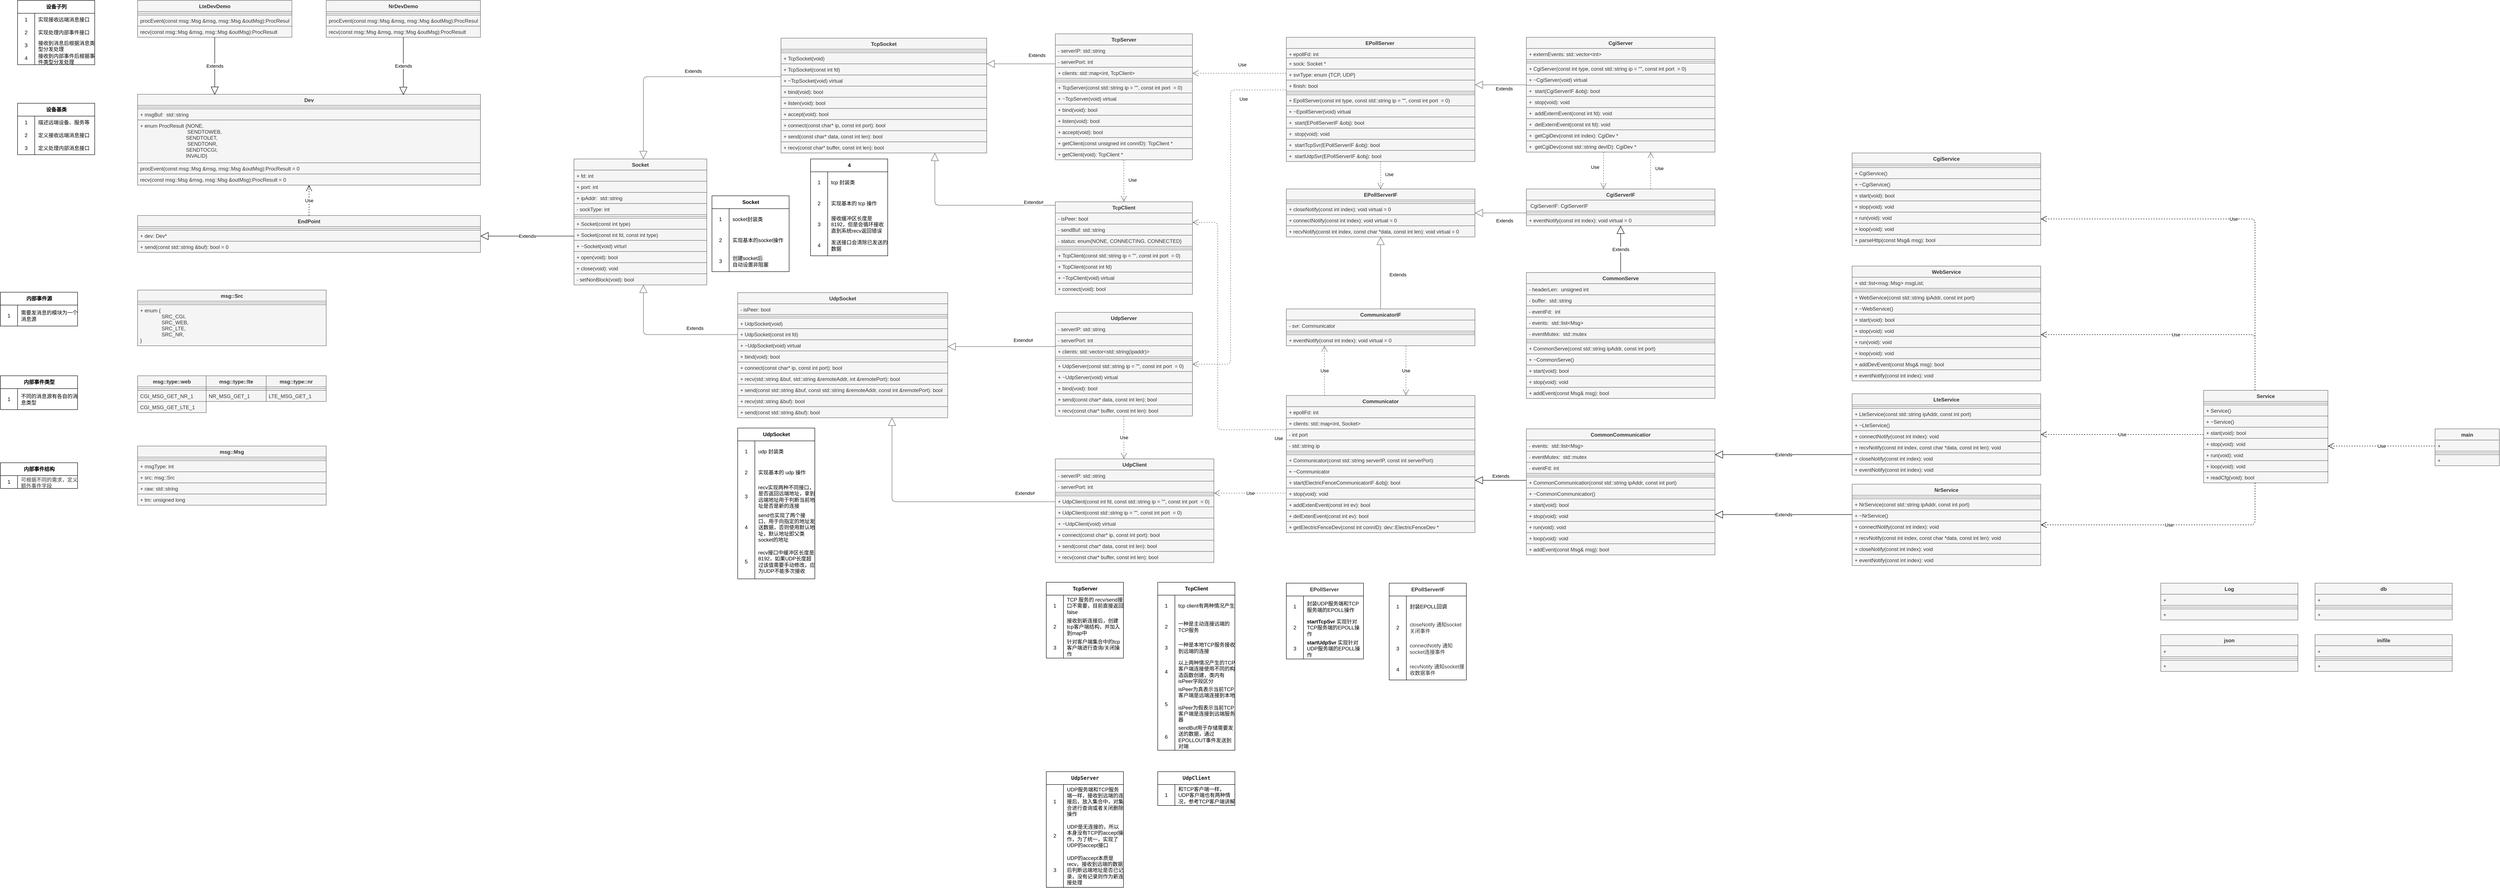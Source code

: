 <mxfile pages="2">
    <diagram id="CaLQMcqELtkLmFKi7LH4" name="Class">
        <mxGraphModel dx="5521" dy="746" grid="1" gridSize="10" guides="1" tooltips="1" connect="1" arrows="1" fold="1" page="1" pageScale="1" pageWidth="827" pageHeight="1169" background="#FFFFFF" math="0" shadow="0">
            <root>
                <mxCell id="7oyMfcrtrYP2oRAm5wUV-0"/>
                <mxCell id="7oyMfcrtrYP2oRAm5wUV-1" parent="7oyMfcrtrYP2oRAm5wUV-0"/>
                <mxCell id="49" value="Dev" style="swimlane;fontStyle=1;align=center;verticalAlign=top;childLayout=stackLayout;horizontal=1;startSize=26;horizontalStack=0;resizeParent=1;resizeParentMax=0;resizeLast=0;collapsible=1;marginBottom=0;fillColor=#f5f5f5;fontColor=#333333;strokeColor=#666666;" parent="7oyMfcrtrYP2oRAm5wUV-1" vertex="1">
                    <mxGeometry x="-3240" y="259" width="800" height="212" as="geometry">
                        <mxRectangle x="-3150" y="130" width="60" height="30" as="alternateBounds"/>
                    </mxGeometry>
                </mxCell>
                <mxCell id="53" value="" style="line;strokeWidth=1;align=left;verticalAlign=middle;spacingTop=-1;spacingLeft=3;spacingRight=3;rotatable=0;labelPosition=right;points=[];portConstraint=eastwest;fillColor=#f5f5f5;fontColor=#333333;strokeColor=#666666;" parent="49" vertex="1">
                    <mxGeometry y="26" width="800" height="8" as="geometry"/>
                </mxCell>
                <mxCell id="379" value="+ msgBuf:  std::string" style="text;align=left;verticalAlign=top;spacingLeft=4;spacingRight=4;overflow=hidden;rotatable=0;points=[[0,0.5],[1,0.5]];portConstraint=eastwest;fillColor=#f5f5f5;fontColor=#333333;strokeColor=#666666;" parent="49" vertex="1">
                    <mxGeometry y="34" width="800" height="26" as="geometry"/>
                </mxCell>
                <mxCell id="378" value="+ enum ProcResult {NONE,&#10;                                 SENDTOWEB,&#10;                                SENDTOLET,&#10;                                 SENDTONR,&#10;                                SENDTOCGI, &#10;                                INVALID}" style="text;align=left;verticalAlign=top;spacingLeft=4;spacingRight=4;overflow=hidden;rotatable=0;points=[[0,0.5],[1,0.5]];portConstraint=eastwest;fillColor=#f5f5f5;fontColor=#333333;strokeColor=#666666;" parent="49" vertex="1">
                    <mxGeometry y="60" width="800" height="100" as="geometry"/>
                </mxCell>
                <mxCell id="54" value="procEvent(const msg::Msg &amp;msg, msg::Msg &amp;outMsg):ProcResult = 0" style="text;align=left;verticalAlign=top;spacingLeft=4;spacingRight=4;overflow=hidden;rotatable=0;points=[[0,0.5],[1,0.5]];portConstraint=eastwest;fillColor=#f5f5f5;fontColor=#333333;strokeColor=#666666;" parent="49" vertex="1">
                    <mxGeometry y="160" width="800" height="26" as="geometry"/>
                </mxCell>
                <mxCell id="55" value="recv(const msg::Msg &amp;msg, msg::Msg &amp;outMsg):ProcResult = 0" style="text;align=left;verticalAlign=top;spacingLeft=4;spacingRight=4;overflow=hidden;rotatable=0;points=[[0,0.5],[1,0.5]];portConstraint=eastwest;fillColor=#f5f5f5;fontColor=#333333;strokeColor=#666666;" parent="49" vertex="1">
                    <mxGeometry y="186" width="800" height="26" as="geometry"/>
                </mxCell>
                <mxCell id="57" value="LteDevDemo" style="swimlane;fontStyle=1;align=center;verticalAlign=top;childLayout=stackLayout;horizontal=1;startSize=26;horizontalStack=0;resizeParent=1;resizeParentMax=0;resizeLast=0;collapsible=1;marginBottom=0;fillColor=#f5f5f5;fontColor=#333333;strokeColor=#666666;" parent="7oyMfcrtrYP2oRAm5wUV-1" vertex="1">
                    <mxGeometry x="-3240" y="40" width="360" height="86" as="geometry"/>
                </mxCell>
                <mxCell id="58" value="" style="line;strokeWidth=1;align=left;verticalAlign=middle;spacingTop=-1;spacingLeft=3;spacingRight=3;rotatable=0;labelPosition=right;points=[];portConstraint=eastwest;fillColor=#f5f5f5;fontColor=#333333;strokeColor=#666666;" parent="57" vertex="1">
                    <mxGeometry y="26" width="360" height="8" as="geometry"/>
                </mxCell>
                <mxCell id="59" value="procEvent(const msg::Msg &amp;msg, msg::Msg &amp;outMsg):ProcResult " style="text;align=left;verticalAlign=top;spacingLeft=4;spacingRight=4;overflow=hidden;rotatable=0;points=[[0,0.5],[1,0.5]];portConstraint=eastwest;fillColor=#f5f5f5;fontColor=#333333;strokeColor=#666666;" parent="57" vertex="1">
                    <mxGeometry y="34" width="360" height="26" as="geometry"/>
                </mxCell>
                <mxCell id="60" value="recv(const msg::Msg &amp;msg, msg::Msg &amp;outMsg):ProcResult &#10;" style="text;align=left;verticalAlign=top;spacingLeft=4;spacingRight=4;overflow=hidden;rotatable=0;points=[[0,0.5],[1,0.5]];portConstraint=eastwest;fillColor=#f5f5f5;fontColor=#333333;strokeColor=#666666;" parent="57" vertex="1">
                    <mxGeometry y="60" width="360" height="26" as="geometry"/>
                </mxCell>
                <mxCell id="61" value="NrDevDemo" style="swimlane;fontStyle=1;align=center;verticalAlign=top;childLayout=stackLayout;horizontal=1;startSize=26;horizontalStack=0;resizeParent=1;resizeParentMax=0;resizeLast=0;collapsible=1;marginBottom=0;fillColor=#f5f5f5;fontColor=#333333;strokeColor=#666666;" parent="7oyMfcrtrYP2oRAm5wUV-1" vertex="1">
                    <mxGeometry x="-2800" y="40" width="360" height="86" as="geometry"/>
                </mxCell>
                <mxCell id="62" value="" style="line;strokeWidth=1;align=left;verticalAlign=middle;spacingTop=-1;spacingLeft=3;spacingRight=3;rotatable=0;labelPosition=right;points=[];portConstraint=eastwest;fillColor=#f5f5f5;fontColor=#333333;strokeColor=#666666;" parent="61" vertex="1">
                    <mxGeometry y="26" width="360" height="8" as="geometry"/>
                </mxCell>
                <mxCell id="63" value="procEvent(const msg::Msg &amp;msg, msg::Msg &amp;outMsg):ProcResult " style="text;align=left;verticalAlign=top;spacingLeft=4;spacingRight=4;overflow=hidden;rotatable=0;points=[[0,0.5],[1,0.5]];portConstraint=eastwest;fillColor=#f5f5f5;fontColor=#333333;strokeColor=#666666;" parent="61" vertex="1">
                    <mxGeometry y="34" width="360" height="26" as="geometry"/>
                </mxCell>
                <mxCell id="64" value="recv(const msg::Msg &amp;msg, msg::Msg &amp;outMsg):ProcResult &#10;" style="text;align=left;verticalAlign=top;spacingLeft=4;spacingRight=4;overflow=hidden;rotatable=0;points=[[0,0.5],[1,0.5]];portConstraint=eastwest;fillColor=#f5f5f5;fontColor=#333333;strokeColor=#666666;" parent="61" vertex="1">
                    <mxGeometry y="60" width="360" height="26" as="geometry"/>
                </mxCell>
                <mxCell id="65" value="Extends" style="endArrow=block;endSize=16;endFill=0;html=1;" parent="7oyMfcrtrYP2oRAm5wUV-1" source="57" edge="1">
                    <mxGeometry width="160" relative="1" as="geometry">
                        <mxPoint x="-2900" y="420" as="sourcePoint"/>
                        <mxPoint x="-3060" y="260" as="targetPoint"/>
                    </mxGeometry>
                </mxCell>
                <mxCell id="66" value="Extends" style="endArrow=block;endSize=16;endFill=0;html=1;entryX=0.775;entryY=0.007;entryDx=0;entryDy=0;entryPerimeter=0;" parent="7oyMfcrtrYP2oRAm5wUV-1" source="61" target="49" edge="1">
                    <mxGeometry width="160" relative="1" as="geometry">
                        <mxPoint x="-2599.999" y="338" as="sourcePoint"/>
                        <mxPoint x="-2599.87" y="260.002" as="targetPoint"/>
                    </mxGeometry>
                </mxCell>
                <mxCell id="67" value="EndPoint" style="swimlane;fontStyle=1;align=center;verticalAlign=top;childLayout=stackLayout;horizontal=1;startSize=26;horizontalStack=0;resizeParent=1;resizeParentMax=0;resizeLast=0;collapsible=1;marginBottom=0;fillColor=#f5f5f5;fontColor=#333333;strokeColor=#666666;" parent="7oyMfcrtrYP2oRAm5wUV-1" vertex="1">
                    <mxGeometry x="-3240" y="542" width="800" height="86" as="geometry"/>
                </mxCell>
                <mxCell id="69" value="" style="line;strokeWidth=1;align=left;verticalAlign=middle;spacingTop=-1;spacingLeft=3;spacingRight=3;rotatable=0;labelPosition=right;points=[];portConstraint=eastwest;fillColor=#f5f5f5;fontColor=#333333;strokeColor=#666666;" parent="67" vertex="1">
                    <mxGeometry y="26" width="800" height="8" as="geometry"/>
                </mxCell>
                <mxCell id="377" value="+ dev: Dev*" style="text;align=left;verticalAlign=top;spacingLeft=4;spacingRight=4;overflow=hidden;rotatable=0;points=[[0,0.5],[1,0.5]];portConstraint=eastwest;fillColor=#f5f5f5;fontColor=#333333;strokeColor=#666666;" parent="67" vertex="1">
                    <mxGeometry y="34" width="800" height="26" as="geometry"/>
                </mxCell>
                <mxCell id="70" value="+ send(const std::string &amp;buf): bool = 0" style="text;align=left;verticalAlign=top;spacingLeft=4;spacingRight=4;overflow=hidden;rotatable=0;points=[[0,0.5],[1,0.5]];portConstraint=eastwest;fillColor=#f5f5f5;fontColor=#333333;strokeColor=#666666;" parent="67" vertex="1">
                    <mxGeometry y="60" width="800" height="26" as="geometry"/>
                </mxCell>
                <mxCell id="72" value="Use" style="endArrow=open;endSize=12;dashed=1;html=1;" parent="7oyMfcrtrYP2oRAm5wUV-1" source="67" target="49" edge="1">
                    <mxGeometry width="160" relative="1" as="geometry">
                        <mxPoint x="-2880" y="379" as="sourcePoint"/>
                        <mxPoint x="-2720" y="379" as="targetPoint"/>
                    </mxGeometry>
                </mxCell>
                <mxCell id="73" value="msg::Msg" style="swimlane;fontStyle=1;align=center;verticalAlign=top;childLayout=stackLayout;horizontal=1;startSize=26;horizontalStack=0;resizeParent=1;resizeParentMax=0;resizeLast=0;collapsible=1;marginBottom=0;fillColor=#f5f5f5;fontColor=#333333;strokeColor=#666666;" parent="7oyMfcrtrYP2oRAm5wUV-1" vertex="1">
                    <mxGeometry x="-3240" y="1080" width="440" height="138" as="geometry"/>
                </mxCell>
                <mxCell id="74" value="" style="line;strokeWidth=1;align=left;verticalAlign=middle;spacingTop=-1;spacingLeft=3;spacingRight=3;rotatable=0;labelPosition=right;points=[];portConstraint=eastwest;fillColor=#f5f5f5;fontColor=#333333;strokeColor=#666666;" parent="73" vertex="1">
                    <mxGeometry y="26" width="440" height="8" as="geometry"/>
                </mxCell>
                <mxCell id="75" value="+ msgType: int" style="text;align=left;verticalAlign=top;spacingLeft=4;spacingRight=4;overflow=hidden;rotatable=0;points=[[0,0.5],[1,0.5]];portConstraint=eastwest;fillColor=#f5f5f5;fontColor=#333333;strokeColor=#666666;" parent="73" vertex="1">
                    <mxGeometry y="34" width="440" height="26" as="geometry"/>
                </mxCell>
                <mxCell id="76" value="+ src: msg::Src" style="text;align=left;verticalAlign=top;spacingLeft=4;spacingRight=4;overflow=hidden;rotatable=0;points=[[0,0.5],[1,0.5]];portConstraint=eastwest;fillColor=#f5f5f5;fontColor=#333333;strokeColor=#666666;" parent="73" vertex="1">
                    <mxGeometry y="60" width="440" height="26" as="geometry"/>
                </mxCell>
                <mxCell id="383" value="+ raw: std::string" style="text;align=left;verticalAlign=top;spacingLeft=4;spacingRight=4;overflow=hidden;rotatable=0;points=[[0,0.5],[1,0.5]];portConstraint=eastwest;fillColor=#f5f5f5;fontColor=#333333;strokeColor=#666666;" parent="73" vertex="1">
                    <mxGeometry y="86" width="440" height="26" as="geometry"/>
                </mxCell>
                <mxCell id="384" value="+ tm: unsigned long" style="text;align=left;verticalAlign=top;spacingLeft=4;spacingRight=4;overflow=hidden;rotatable=0;points=[[0,0.5],[1,0.5]];portConstraint=eastwest;fillColor=#f5f5f5;fontColor=#333333;strokeColor=#666666;" parent="73" vertex="1">
                    <mxGeometry y="112" width="440" height="26" as="geometry"/>
                </mxCell>
                <mxCell id="77" value="msg::type::web" style="swimlane;fontStyle=1;align=center;verticalAlign=top;childLayout=stackLayout;horizontal=1;startSize=26;horizontalStack=0;resizeParent=1;resizeParentMax=0;resizeLast=0;collapsible=1;marginBottom=0;fillColor=#f5f5f5;fontColor=#333333;strokeColor=#666666;" parent="7oyMfcrtrYP2oRAm5wUV-1" vertex="1">
                    <mxGeometry x="-3240" y="916" width="160" height="86" as="geometry"/>
                </mxCell>
                <mxCell id="78" value="" style="line;strokeWidth=1;align=left;verticalAlign=middle;spacingTop=-1;spacingLeft=3;spacingRight=3;rotatable=0;labelPosition=right;points=[];portConstraint=eastwest;fillColor=#f5f5f5;fontColor=#333333;strokeColor=#666666;" parent="77" vertex="1">
                    <mxGeometry y="26" width="160" height="8" as="geometry"/>
                </mxCell>
                <mxCell id="381" value="CGI_MSG_GET_NR_1" style="text;align=left;verticalAlign=top;spacingLeft=4;spacingRight=4;overflow=hidden;rotatable=0;points=[[0,0.5],[1,0.5]];portConstraint=eastwest;fillColor=#f5f5f5;fontColor=#333333;strokeColor=#666666;" parent="77" vertex="1">
                    <mxGeometry y="34" width="160" height="26" as="geometry"/>
                </mxCell>
                <mxCell id="79" value="CGI_MSG_GET_LTE_1" style="text;align=left;verticalAlign=top;spacingLeft=4;spacingRight=4;overflow=hidden;rotatable=0;points=[[0,0.5],[1,0.5]];portConstraint=eastwest;fillColor=#f5f5f5;fontColor=#333333;strokeColor=#666666;" parent="77" vertex="1">
                    <mxGeometry y="60" width="160" height="26" as="geometry"/>
                </mxCell>
                <mxCell id="80" value="msg::type::lte" style="swimlane;fontStyle=1;align=center;verticalAlign=top;childLayout=stackLayout;horizontal=1;startSize=26;horizontalStack=0;resizeParent=1;resizeParentMax=0;resizeLast=0;collapsible=1;marginBottom=0;fillColor=#f5f5f5;fontColor=#333333;strokeColor=#666666;" parent="7oyMfcrtrYP2oRAm5wUV-1" vertex="1">
                    <mxGeometry x="-3080" y="916" width="140" height="60" as="geometry"/>
                </mxCell>
                <mxCell id="81" value="" style="line;strokeWidth=1;align=left;verticalAlign=middle;spacingTop=-1;spacingLeft=3;spacingRight=3;rotatable=0;labelPosition=right;points=[];portConstraint=eastwest;fillColor=#f5f5f5;fontColor=#333333;strokeColor=#666666;" parent="80" vertex="1">
                    <mxGeometry y="26" width="140" height="8" as="geometry"/>
                </mxCell>
                <mxCell id="82" value="NR_MSG_GET_1" style="text;align=left;verticalAlign=top;spacingLeft=4;spacingRight=4;overflow=hidden;rotatable=0;points=[[0,0.5],[1,0.5]];portConstraint=eastwest;fillColor=#f5f5f5;fontColor=#333333;strokeColor=#666666;" parent="80" vertex="1">
                    <mxGeometry y="34" width="140" height="26" as="geometry"/>
                </mxCell>
                <mxCell id="83" value="msg::Src" style="swimlane;fontStyle=1;align=center;verticalAlign=top;childLayout=stackLayout;horizontal=1;startSize=26;horizontalStack=0;resizeParent=1;resizeParentMax=0;resizeLast=0;collapsible=1;marginBottom=0;fillColor=#f5f5f5;fontColor=#333333;strokeColor=#666666;" parent="7oyMfcrtrYP2oRAm5wUV-1" vertex="1">
                    <mxGeometry x="-3240" y="716" width="440" height="130" as="geometry"/>
                </mxCell>
                <mxCell id="85" value="" style="line;strokeWidth=1;align=left;verticalAlign=middle;spacingTop=-1;spacingLeft=3;spacingRight=3;rotatable=0;labelPosition=right;points=[];portConstraint=eastwest;fillColor=#f5f5f5;fontColor=#333333;strokeColor=#666666;" parent="83" vertex="1">
                    <mxGeometry y="26" width="440" height="8" as="geometry"/>
                </mxCell>
                <mxCell id="84" value="+ enum {&#10;               SRC_CGI, &#10;               SRC_WEB,&#10;               SRC_LTE,&#10;               SRC_NR,&#10;}" style="text;align=left;verticalAlign=top;spacingLeft=4;spacingRight=4;overflow=hidden;rotatable=0;points=[[0,0.5],[1,0.5]];portConstraint=eastwest;fillColor=#f5f5f5;fontColor=#333333;strokeColor=#666666;" parent="83" vertex="1">
                    <mxGeometry y="34" width="440" height="96" as="geometry"/>
                </mxCell>
                <mxCell id="91" value="msg::type::nr" style="swimlane;fontStyle=1;align=center;verticalAlign=top;childLayout=stackLayout;horizontal=1;startSize=26;horizontalStack=0;resizeParent=1;resizeParentMax=0;resizeLast=0;collapsible=1;marginBottom=0;fillColor=#f5f5f5;fontColor=#333333;strokeColor=#666666;" parent="7oyMfcrtrYP2oRAm5wUV-1" vertex="1">
                    <mxGeometry x="-2940" y="916" width="140" height="60" as="geometry"/>
                </mxCell>
                <mxCell id="92" value="" style="line;strokeWidth=1;align=left;verticalAlign=middle;spacingTop=-1;spacingLeft=3;spacingRight=3;rotatable=0;labelPosition=right;points=[];portConstraint=eastwest;fillColor=#f5f5f5;fontColor=#333333;strokeColor=#666666;" parent="91" vertex="1">
                    <mxGeometry y="26" width="140" height="8" as="geometry"/>
                </mxCell>
                <mxCell id="93" value="LTE_MSG_GET_1" style="text;align=left;verticalAlign=top;spacingLeft=4;spacingRight=4;overflow=hidden;rotatable=0;points=[[0,0.5],[1,0.5]];portConstraint=eastwest;fillColor=#f5f5f5;fontColor=#333333;strokeColor=#666666;" parent="91" vertex="1">
                    <mxGeometry y="34" width="140" height="26" as="geometry"/>
                </mxCell>
                <mxCell id="94" value="Extends" style="endArrow=block;endSize=16;endFill=0;html=1;edgeStyle=orthogonalEdgeStyle;fillColor=#f5f5f5;strokeColor=#666666;" parent="7oyMfcrtrYP2oRAm5wUV-1" source="149" target="198" edge="1">
                    <mxGeometry x="-0.2" y="-13" width="160" relative="1" as="geometry">
                        <mxPoint x="-1541" y="294" as="sourcePoint"/>
                        <mxPoint x="-1649" y="294" as="targetPoint"/>
                        <mxPoint as="offset"/>
                        <Array as="points">
                            <mxPoint x="-2060" y="218"/>
                        </Array>
                    </mxGeometry>
                </mxCell>
                <mxCell id="95" value="Use" style="endArrow=open;endSize=12;dashed=1;html=1;edgeStyle=orthogonalEdgeStyle;fillColor=#f5f5f5;strokeColor=#666666;" parent="7oyMfcrtrYP2oRAm5wUV-1" source="210" target="132" edge="1">
                    <mxGeometry x="-0.05" y="20" width="160" relative="1" as="geometry">
                        <mxPoint x="-911.88" y="395.002" as="sourcePoint"/>
                        <mxPoint x="-709" y="405" as="targetPoint"/>
                        <Array as="points">
                            <mxPoint x="-929" y="385"/>
                            <mxPoint x="-929" y="385"/>
                        </Array>
                        <mxPoint as="offset"/>
                    </mxGeometry>
                </mxCell>
                <mxCell id="96" value="Extends" style="endArrow=block;endSize=16;endFill=0;html=1;edgeStyle=orthogonalEdgeStyle;fillColor=#f5f5f5;strokeColor=#666666;" parent="7oyMfcrtrYP2oRAm5wUV-1" source="141" target="198" edge="1">
                    <mxGeometry x="-0.406" y="-15" width="160" relative="1" as="geometry">
                        <mxPoint x="-1549" y="630" as="sourcePoint"/>
                        <mxPoint x="-1861.04" y="339.004" as="targetPoint"/>
                        <Array as="points">
                            <mxPoint x="-2060" y="820"/>
                        </Array>
                        <mxPoint as="offset"/>
                    </mxGeometry>
                </mxCell>
                <mxCell id="97" value="Extends" style="endArrow=block;endSize=16;endFill=0;html=1;edgeStyle=orthogonalEdgeStyle;fillColor=#f5f5f5;strokeColor=#666666;" parent="7oyMfcrtrYP2oRAm5wUV-1" source="210" target="149" edge="1">
                    <mxGeometry x="-0.333" y="-22" width="160" relative="1" as="geometry">
                        <mxPoint x="-1071" y="304" as="sourcePoint"/>
                        <mxPoint x="-1219" y="304" as="targetPoint"/>
                        <mxPoint x="10" y="2" as="offset"/>
                        <Array as="points">
                            <mxPoint x="-1149" y="188"/>
                            <mxPoint x="-1149" y="188"/>
                        </Array>
                    </mxGeometry>
                </mxCell>
                <mxCell id="98" value="Extends#" style="endArrow=block;endSize=16;endFill=0;html=1;edgeStyle=orthogonalEdgeStyle;fillColor=#f5f5f5;strokeColor=#666666;" parent="7oyMfcrtrYP2oRAm5wUV-1" source="132" target="149" edge="1">
                    <mxGeometry x="0.432" y="-230" width="160" relative="1" as="geometry">
                        <mxPoint x="-1070" y="468" as="sourcePoint"/>
                        <mxPoint x="-1219" y="468" as="targetPoint"/>
                        <mxPoint as="offset"/>
                        <Array as="points">
                            <mxPoint x="-1380" y="518"/>
                        </Array>
                    </mxGeometry>
                </mxCell>
                <mxCell id="99" value="Extends#" style="endArrow=block;endSize=16;endFill=0;html=1;edgeStyle=orthogonalEdgeStyle;fillColor=#f5f5f5;strokeColor=#666666;" parent="7oyMfcrtrYP2oRAm5wUV-1" source="167" target="141" edge="1">
                    <mxGeometry x="-0.4" y="-15" width="160" relative="1" as="geometry">
                        <mxPoint x="-1072" y="716" as="sourcePoint"/>
                        <mxPoint x="-879" y="505" as="targetPoint"/>
                        <mxPoint as="offset"/>
                        <Array as="points">
                            <mxPoint x="-1199" y="848"/>
                            <mxPoint x="-1199" y="848"/>
                        </Array>
                    </mxGeometry>
                </mxCell>
                <mxCell id="100" value="Extends#" style="endArrow=block;endSize=16;endFill=0;html=1;edgeStyle=orthogonalEdgeStyle;fillColor=#f5f5f5;strokeColor=#666666;" parent="7oyMfcrtrYP2oRAm5wUV-1" source="367" target="141" edge="1">
                    <mxGeometry x="-0.753" y="-20" width="160" relative="1" as="geometry">
                        <mxPoint x="-1099" y="1128" as="sourcePoint"/>
                        <mxPoint x="-1219" y="895.005" as="targetPoint"/>
                        <Array as="points">
                            <mxPoint x="-1480" y="1210"/>
                        </Array>
                        <mxPoint as="offset"/>
                    </mxGeometry>
                </mxCell>
                <mxCell id="101" value="Use" style="endArrow=open;endSize=12;dashed=1;html=1;edgeStyle=orthogonalEdgeStyle;fillColor=#f5f5f5;strokeColor=#666666;" parent="7oyMfcrtrYP2oRAm5wUV-1" source="187" target="221" edge="1">
                    <mxGeometry x="0.033" y="-22" width="160" relative="1" as="geometry">
                        <mxPoint x="220" y="336" as="sourcePoint"/>
                        <mxPoint x="270" y="476" as="targetPoint"/>
                        <Array as="points">
                            <mxPoint x="180" y="456"/>
                            <mxPoint x="180" y="456"/>
                        </Array>
                        <mxPoint x="2" y="-10" as="offset"/>
                    </mxGeometry>
                </mxCell>
                <mxCell id="102" value="Use" style="endArrow=open;endSize=12;dashed=1;html=1;edgeStyle=orthogonalEdgeStyle;fillColor=#f5f5f5;strokeColor=#666666;" parent="7oyMfcrtrYP2oRAm5wUV-1" source="177" target="210" edge="1">
                    <mxGeometry x="-0.053" y="-20" width="160" relative="1" as="geometry">
                        <mxPoint x="-565" y="548" as="sourcePoint"/>
                        <mxPoint x="-861" y="376" as="targetPoint"/>
                        <Array as="points">
                            <mxPoint x="-689" y="210"/>
                            <mxPoint x="-689" y="210"/>
                        </Array>
                        <mxPoint as="offset"/>
                    </mxGeometry>
                </mxCell>
                <mxCell id="103" value="Extends" style="endArrow=block;endSize=16;endFill=0;html=1;edgeStyle=elbowEdgeStyle;fillColor=#f5f5f5;strokeColor=#666666;" parent="7oyMfcrtrYP2oRAm5wUV-1" source="187" target="177" edge="1">
                    <mxGeometry x="-0.13" y="9" width="160" relative="1" as="geometry">
                        <mxPoint x="-440" y="466" as="sourcePoint"/>
                        <mxPoint x="-280" y="466" as="targetPoint"/>
                        <mxPoint as="offset"/>
                        <Array as="points">
                            <mxPoint x="-20" y="237"/>
                        </Array>
                    </mxGeometry>
                </mxCell>
                <mxCell id="104" value="Extends" style="endArrow=block;endSize=16;endFill=0;html=1;edgeStyle=orthogonalEdgeStyle;fillColor=#f5f5f5;strokeColor=#666666;" parent="7oyMfcrtrYP2oRAm5wUV-1" source="221" target="127" edge="1">
                    <mxGeometry x="-0.138" y="18" width="160" relative="1" as="geometry">
                        <mxPoint x="100" y="746" as="sourcePoint"/>
                        <mxPoint x="-110" y="596" as="targetPoint"/>
                        <Array as="points">
                            <mxPoint x="-20" y="536"/>
                            <mxPoint x="-20" y="536"/>
                        </Array>
                        <mxPoint as="offset"/>
                    </mxGeometry>
                </mxCell>
                <mxCell id="105" value="Use" style="endArrow=open;endSize=12;dashed=1;html=1;edgeStyle=orthogonalEdgeStyle;fillColor=#f5f5f5;strokeColor=#666666;" parent="7oyMfcrtrYP2oRAm5wUV-1" source="177" target="127" edge="1">
                    <mxGeometry x="-0.069" y="20" width="160" relative="1" as="geometry">
                        <mxPoint x="-60" y="296" as="sourcePoint"/>
                        <mxPoint x="-330" y="514" as="targetPoint"/>
                        <Array as="points"/>
                        <mxPoint as="offset"/>
                    </mxGeometry>
                </mxCell>
                <mxCell id="106" value="Use" style="endArrow=open;endSize=12;dashed=1;html=1;edgeStyle=orthogonalEdgeStyle;fillColor=#f5f5f5;strokeColor=#666666;" parent="7oyMfcrtrYP2oRAm5wUV-1" source="221" target="187" edge="1">
                    <mxGeometry x="0.133" y="-20" width="160" relative="1" as="geometry">
                        <mxPoint x="300" y="514" as="sourcePoint"/>
                        <mxPoint x="300" y="332" as="targetPoint"/>
                        <Array as="points">
                            <mxPoint x="290" y="446"/>
                            <mxPoint x="290" y="446"/>
                        </Array>
                        <mxPoint as="offset"/>
                    </mxGeometry>
                </mxCell>
                <mxCell id="107" value="Use" style="endArrow=open;endSize=12;dashed=1;html=1;edgeStyle=orthogonalEdgeStyle;fillColor=#f5f5f5;strokeColor=#666666;" parent="7oyMfcrtrYP2oRAm5wUV-1" source="167" target="367" edge="1">
                    <mxGeometry width="160" relative="1" as="geometry">
                        <mxPoint x="-1129" y="818" as="sourcePoint"/>
                        <mxPoint x="-939" y="1092" as="targetPoint"/>
                        <Array as="points">
                            <mxPoint x="-939" y="1080"/>
                            <mxPoint x="-939" y="1080"/>
                        </Array>
                    </mxGeometry>
                </mxCell>
                <mxCell id="108" value="Extends" style="endArrow=block;endSize=16;endFill=0;html=1;edgeStyle=orthogonalEdgeStyle;fillColor=#f5f5f5;strokeColor=#666666;" parent="7oyMfcrtrYP2oRAm5wUV-1" source="110" target="127" edge="1">
                    <mxGeometry x="-0.048" y="-40" width="160" relative="1" as="geometry">
                        <mxPoint x="-120" y="738" as="sourcePoint"/>
                        <mxPoint x="40" y="738" as="targetPoint"/>
                        <Array as="points">
                            <mxPoint x="-340" y="700"/>
                            <mxPoint x="-340" y="700"/>
                        </Array>
                        <mxPoint as="offset"/>
                    </mxGeometry>
                </mxCell>
                <mxCell id="109" value="Use" style="endArrow=open;endSize=12;dashed=1;html=1;edgeStyle=orthogonalEdgeStyle;fillColor=#f5f5f5;strokeColor=#666666;" parent="7oyMfcrtrYP2oRAm5wUV-1" source="114" target="132" edge="1">
                    <mxGeometry x="-0.947" y="20" width="160" relative="1" as="geometry">
                        <mxPoint x="-260" y="738" as="sourcePoint"/>
                        <mxPoint x="-420" y="738" as="targetPoint"/>
                        <Array as="points">
                            <mxPoint x="-720" y="1042"/>
                            <mxPoint x="-720" y="558"/>
                        </Array>
                        <mxPoint as="offset"/>
                    </mxGeometry>
                </mxCell>
                <mxCell id="110" value="CommunicatorIF" style="swimlane;fontStyle=1;align=center;verticalAlign=top;childLayout=stackLayout;horizontal=1;startSize=26;horizontalStack=0;resizeParent=1;resizeParentMax=0;resizeLast=0;collapsible=1;marginBottom=0;fillColor=#f5f5f5;fontColor=#333333;strokeColor=#666666;" parent="7oyMfcrtrYP2oRAm5wUV-1" vertex="1">
                    <mxGeometry x="-560" y="760" width="440" height="86" as="geometry"/>
                </mxCell>
                <mxCell id="111" value="- svr: Communicator" style="text;align=left;verticalAlign=top;spacingLeft=4;spacingRight=4;overflow=hidden;rotatable=0;points=[[0,0.5],[1,0.5]];portConstraint=eastwest;fillColor=#f5f5f5;fontColor=#333333;strokeColor=#666666;" parent="110" vertex="1">
                    <mxGeometry y="26" width="440" height="26" as="geometry"/>
                </mxCell>
                <mxCell id="112" value="" style="line;strokeWidth=1;align=left;verticalAlign=middle;spacingTop=-1;spacingLeft=3;spacingRight=3;rotatable=0;labelPosition=right;points=[];portConstraint=eastwest;fillColor=#f5f5f5;fontColor=#333333;strokeColor=#666666;" parent="110" vertex="1">
                    <mxGeometry y="52" width="440" height="8" as="geometry"/>
                </mxCell>
                <mxCell id="113" value="+ eventNotify(const int index): void virtual = 0" style="text;align=left;verticalAlign=top;spacingLeft=4;spacingRight=4;overflow=hidden;rotatable=0;points=[[0,0.5],[1,0.5]];portConstraint=eastwest;fillColor=#f5f5f5;fontColor=#333333;strokeColor=#666666;" parent="110" vertex="1">
                    <mxGeometry y="60" width="440" height="26" as="geometry"/>
                </mxCell>
                <mxCell id="114" value="Communicator" style="swimlane;fontStyle=1;align=center;verticalAlign=top;childLayout=stackLayout;horizontal=1;startSize=26;horizontalStack=0;resizeParent=1;resizeParentMax=0;resizeLast=0;collapsible=1;marginBottom=0;fillColor=#f5f5f5;fontColor=#333333;strokeColor=#666666;" parent="7oyMfcrtrYP2oRAm5wUV-1" vertex="1">
                    <mxGeometry x="-560" y="962" width="440" height="320" as="geometry"/>
                </mxCell>
                <mxCell id="115" value="+ epollFd: int" style="text;align=left;verticalAlign=top;spacingLeft=4;spacingRight=4;overflow=hidden;rotatable=0;points=[[0,0.5],[1,0.5]];portConstraint=eastwest;fillColor=#f5f5f5;fontColor=#333333;strokeColor=#666666;" parent="114" vertex="1">
                    <mxGeometry y="26" width="440" height="26" as="geometry"/>
                </mxCell>
                <mxCell id="116" value="+ clients: std::map&lt;int, Socket&gt;" style="text;align=left;verticalAlign=top;spacingLeft=4;spacingRight=4;overflow=hidden;rotatable=0;points=[[0,0.5],[1,0.5]];portConstraint=eastwest;fillColor=#f5f5f5;fontColor=#333333;strokeColor=#666666;" parent="114" vertex="1">
                    <mxGeometry y="52" width="440" height="26" as="geometry"/>
                </mxCell>
                <mxCell id="117" value="- int port" style="text;align=left;verticalAlign=top;spacingLeft=4;spacingRight=4;overflow=hidden;rotatable=0;points=[[0,0.5],[1,0.5]];portConstraint=eastwest;fillColor=#f5f5f5;fontColor=#333333;strokeColor=#666666;" parent="114" vertex="1">
                    <mxGeometry y="78" width="440" height="26" as="geometry"/>
                </mxCell>
                <mxCell id="118" value="- std::string ip" style="text;align=left;verticalAlign=top;spacingLeft=4;spacingRight=4;overflow=hidden;rotatable=0;points=[[0,0.5],[1,0.5]];portConstraint=eastwest;fillColor=#f5f5f5;fontColor=#333333;strokeColor=#666666;" parent="114" vertex="1">
                    <mxGeometry y="104" width="440" height="26" as="geometry"/>
                </mxCell>
                <mxCell id="119" value="" style="line;strokeWidth=1;align=left;verticalAlign=middle;spacingTop=-1;spacingLeft=3;spacingRight=3;rotatable=0;labelPosition=right;points=[];portConstraint=eastwest;fillColor=#f5f5f5;fontColor=#333333;strokeColor=#666666;" parent="114" vertex="1">
                    <mxGeometry y="130" width="440" height="8" as="geometry"/>
                </mxCell>
                <mxCell id="120" value="+ Communicator(const std::string serverIP, const int serverPort)" style="text;align=left;verticalAlign=top;spacingLeft=4;spacingRight=4;overflow=hidden;rotatable=0;points=[[0,0.5],[1,0.5]];portConstraint=eastwest;fillColor=#f5f5f5;fontColor=#333333;strokeColor=#666666;" parent="114" vertex="1">
                    <mxGeometry y="138" width="440" height="26" as="geometry"/>
                </mxCell>
                <mxCell id="121" value="+ ~Communicator" style="text;align=left;verticalAlign=top;spacingLeft=4;spacingRight=4;overflow=hidden;rotatable=0;points=[[0,0.5],[1,0.5]];portConstraint=eastwest;fillColor=#f5f5f5;fontColor=#333333;strokeColor=#666666;" parent="114" vertex="1">
                    <mxGeometry y="164" width="440" height="26" as="geometry"/>
                </mxCell>
                <mxCell id="122" value="+ start(ElectricFenceCommunicatorIF &amp;obj): bool" style="text;align=left;verticalAlign=top;spacingLeft=4;spacingRight=4;overflow=hidden;rotatable=0;points=[[0,0.5],[1,0.5]];portConstraint=eastwest;fillColor=#f5f5f5;fontColor=#333333;strokeColor=#666666;" parent="114" vertex="1">
                    <mxGeometry y="190" width="440" height="26" as="geometry"/>
                </mxCell>
                <mxCell id="123" value="+ stop(void): void" style="text;align=left;verticalAlign=top;spacingLeft=4;spacingRight=4;overflow=hidden;rotatable=0;points=[[0,0.5],[1,0.5]];portConstraint=eastwest;fillColor=#f5f5f5;fontColor=#333333;strokeColor=#666666;" parent="114" vertex="1">
                    <mxGeometry y="216" width="440" height="26" as="geometry"/>
                </mxCell>
                <mxCell id="124" value="+ addExtenEvent(const int ev): bool" style="text;align=left;verticalAlign=top;spacingLeft=4;spacingRight=4;overflow=hidden;rotatable=0;points=[[0,0.5],[1,0.5]];portConstraint=eastwest;fillColor=#f5f5f5;fontColor=#333333;strokeColor=#666666;" parent="114" vertex="1">
                    <mxGeometry y="242" width="440" height="26" as="geometry"/>
                </mxCell>
                <mxCell id="125" value="+ delExtenEvent(const int ev): bool" style="text;align=left;verticalAlign=top;spacingLeft=4;spacingRight=4;overflow=hidden;rotatable=0;points=[[0,0.5],[1,0.5]];portConstraint=eastwest;fillColor=#f5f5f5;fontColor=#333333;strokeColor=#666666;" parent="114" vertex="1">
                    <mxGeometry y="268" width="440" height="26" as="geometry"/>
                </mxCell>
                <mxCell id="126" value="+ getElectricFenceDev(const int connID): dev::ElectricFenceDev *" style="text;align=left;verticalAlign=top;spacingLeft=4;spacingRight=4;overflow=hidden;rotatable=0;points=[[0,0.5],[1,0.5]];portConstraint=eastwest;fillColor=#f5f5f5;fontColor=#333333;strokeColor=#666666;" parent="114" vertex="1">
                    <mxGeometry y="294" width="440" height="26" as="geometry"/>
                </mxCell>
                <mxCell id="127" value="EPollServerIF" style="swimlane;fontStyle=1;align=center;verticalAlign=top;childLayout=stackLayout;horizontal=1;startSize=26;horizontalStack=0;resizeParent=1;resizeParentMax=0;resizeLast=0;collapsible=1;marginBottom=0;fillColor=#f5f5f5;fontColor=#333333;strokeColor=#666666;" parent="7oyMfcrtrYP2oRAm5wUV-1" vertex="1">
                    <mxGeometry x="-560" y="480" width="440" height="112" as="geometry"/>
                </mxCell>
                <mxCell id="128" value="" style="line;strokeWidth=1;align=left;verticalAlign=middle;spacingTop=-1;spacingLeft=3;spacingRight=3;rotatable=0;labelPosition=right;points=[];portConstraint=eastwest;fillColor=#f5f5f5;fontColor=#333333;strokeColor=#666666;" parent="127" vertex="1">
                    <mxGeometry y="26" width="440" height="8" as="geometry"/>
                </mxCell>
                <mxCell id="131" value="+ closeNotify(const int index): void virtual = 0" style="text;align=left;verticalAlign=top;spacingLeft=4;spacingRight=4;overflow=hidden;rotatable=0;points=[[0,0.5],[1,0.5]];portConstraint=eastwest;fillColor=#f5f5f5;fontColor=#333333;strokeColor=#666666;" parent="127" vertex="1">
                    <mxGeometry y="34" width="440" height="26" as="geometry"/>
                </mxCell>
                <mxCell id="129" value="+ connectNotify(const int index): void virtual = 0" style="text;align=left;verticalAlign=top;spacingLeft=4;spacingRight=4;overflow=hidden;rotatable=0;points=[[0,0.5],[1,0.5]];portConstraint=eastwest;fillColor=#f5f5f5;fontColor=#333333;strokeColor=#666666;" parent="127" vertex="1">
                    <mxGeometry y="60" width="440" height="26" as="geometry"/>
                </mxCell>
                <mxCell id="130" value="+ recvNotify(const int index, const char *data, const int len): void virtual = 0" style="text;align=left;verticalAlign=top;spacingLeft=4;spacingRight=4;overflow=hidden;rotatable=0;points=[[0,0.5],[1,0.5]];portConstraint=eastwest;fillColor=#f5f5f5;fontColor=#333333;strokeColor=#666666;" parent="127" vertex="1">
                    <mxGeometry y="86" width="440" height="26" as="geometry"/>
                </mxCell>
                <mxCell id="132" value="TcpClient" style="swimlane;fontStyle=1;align=center;verticalAlign=top;childLayout=stackLayout;horizontal=1;startSize=26;horizontalStack=0;resizeParent=1;resizeParentMax=0;resizeLast=0;collapsible=1;marginBottom=0;fillColor=#f5f5f5;fontColor=#333333;strokeColor=#666666;" parent="7oyMfcrtrYP2oRAm5wUV-1" vertex="1">
                    <mxGeometry x="-1099" y="510" width="320" height="216" as="geometry">
                        <mxRectangle x="800" y="240" width="90" height="26" as="alternateBounds"/>
                    </mxGeometry>
                </mxCell>
                <mxCell id="133" value="- isPeer: bool" style="text;align=left;verticalAlign=top;spacingLeft=4;spacingRight=4;overflow=hidden;rotatable=0;points=[[0,0.5],[1,0.5]];portConstraint=eastwest;fillColor=#f5f5f5;fontColor=#333333;strokeColor=#666666;" parent="132" vertex="1">
                    <mxGeometry y="26" width="320" height="26" as="geometry"/>
                </mxCell>
                <mxCell id="134" value="- sendBuf: std::string" style="text;align=left;verticalAlign=top;spacingLeft=4;spacingRight=4;overflow=hidden;rotatable=0;points=[[0,0.5],[1,0.5]];portConstraint=eastwest;fillColor=#f5f5f5;fontColor=#333333;strokeColor=#666666;" parent="132" vertex="1">
                    <mxGeometry y="52" width="320" height="26" as="geometry"/>
                </mxCell>
                <mxCell id="135" value="- status: enum{NONE, CONNECTING, CONNECTED}" style="text;align=left;verticalAlign=top;spacingLeft=4;spacingRight=4;overflow=hidden;rotatable=0;points=[[0,0.5],[1,0.5]];portConstraint=eastwest;fillColor=#f5f5f5;fontColor=#333333;strokeColor=#666666;" parent="132" vertex="1">
                    <mxGeometry y="78" width="320" height="26" as="geometry"/>
                </mxCell>
                <mxCell id="136" value="" style="line;strokeWidth=1;align=left;verticalAlign=middle;spacingTop=-1;spacingLeft=3;spacingRight=3;rotatable=0;labelPosition=right;points=[];portConstraint=eastwest;fillColor=#f5f5f5;fontColor=#333333;strokeColor=#666666;" parent="132" vertex="1">
                    <mxGeometry y="104" width="320" height="8" as="geometry"/>
                </mxCell>
                <mxCell id="137" value="+ TcpClient(const std::string ip = &quot;&quot;, const int port  = 0)" style="text;align=left;verticalAlign=top;spacingLeft=4;spacingRight=4;overflow=hidden;rotatable=0;points=[[0,0.5],[1,0.5]];portConstraint=eastwest;fillColor=#f5f5f5;fontColor=#333333;strokeColor=#666666;" parent="132" vertex="1">
                    <mxGeometry y="112" width="320" height="26" as="geometry"/>
                </mxCell>
                <mxCell id="138" value="+ TcpClient(const int fd)" style="text;align=left;verticalAlign=top;spacingLeft=4;spacingRight=4;overflow=hidden;rotatable=0;points=[[0,0.5],[1,0.5]];portConstraint=eastwest;fillColor=#f5f5f5;fontColor=#333333;strokeColor=#666666;" parent="132" vertex="1">
                    <mxGeometry y="138" width="320" height="26" as="geometry"/>
                </mxCell>
                <mxCell id="139" value="+ ~TcpClient(void) virtual" style="text;align=left;verticalAlign=top;spacingLeft=4;spacingRight=4;overflow=hidden;rotatable=0;points=[[0,0.5],[1,0.5]];portConstraint=eastwest;fillColor=#f5f5f5;fontColor=#333333;strokeColor=#666666;" parent="132" vertex="1">
                    <mxGeometry y="164" width="320" height="26" as="geometry"/>
                </mxCell>
                <mxCell id="140" value="+ connect(void): bool" style="text;align=left;verticalAlign=top;spacingLeft=4;spacingRight=4;overflow=hidden;rotatable=0;points=[[0,0.5],[1,0.5]];portConstraint=eastwest;fillColor=#f5f5f5;fontColor=#333333;strokeColor=#666666;" parent="132" vertex="1">
                    <mxGeometry y="190" width="320" height="26" as="geometry"/>
                </mxCell>
                <mxCell id="141" value="UdpSocket" style="swimlane;fontStyle=1;align=center;verticalAlign=top;childLayout=stackLayout;horizontal=1;startSize=26;horizontalStack=0;resizeParent=1;resizeParentMax=0;resizeLast=0;collapsible=1;marginBottom=0;fillColor=#f5f5f5;fontColor=#333333;strokeColor=#666666;" parent="7oyMfcrtrYP2oRAm5wUV-1" vertex="1">
                    <mxGeometry x="-1840" y="722" width="490" height="292" as="geometry"/>
                </mxCell>
                <mxCell id="142" value="- isPeer: bool" style="text;align=left;verticalAlign=top;spacingLeft=4;spacingRight=4;overflow=hidden;rotatable=0;points=[[0,0.5],[1,0.5]];portConstraint=eastwest;fillColor=#f5f5f5;fontColor=#333333;strokeColor=#666666;" parent="141" vertex="1">
                    <mxGeometry y="26" width="490" height="25" as="geometry"/>
                </mxCell>
                <mxCell id="143" value="" style="line;strokeWidth=1;align=left;verticalAlign=middle;spacingTop=-1;spacingLeft=3;spacingRight=3;rotatable=0;labelPosition=right;points=[];portConstraint=eastwest;fillColor=#f5f5f5;fontColor=#333333;strokeColor=#666666;" parent="141" vertex="1">
                    <mxGeometry y="51" width="490" height="8" as="geometry"/>
                </mxCell>
                <mxCell id="144" value="+ UdpSocket(void)" style="text;align=left;verticalAlign=top;spacingLeft=4;spacingRight=4;overflow=hidden;rotatable=0;points=[[0,0.5],[1,0.5]];portConstraint=eastwest;fillColor=#f5f5f5;fontColor=#333333;strokeColor=#666666;" parent="141" vertex="1">
                    <mxGeometry y="59" width="490" height="25" as="geometry"/>
                </mxCell>
                <mxCell id="145" value="+ UdpSocket(const int fd)" style="text;align=left;verticalAlign=top;spacingLeft=4;spacingRight=4;overflow=hidden;rotatable=0;points=[[0,0.5],[1,0.5]];portConstraint=eastwest;fillColor=#f5f5f5;fontColor=#333333;strokeColor=#666666;" parent="141" vertex="1">
                    <mxGeometry y="84" width="490" height="26" as="geometry"/>
                </mxCell>
                <mxCell id="146" value="+ ~UdpSocket(void) virtual" style="text;align=left;verticalAlign=top;spacingLeft=4;spacingRight=4;overflow=hidden;rotatable=0;points=[[0,0.5],[1,0.5]];portConstraint=eastwest;fillColor=#f5f5f5;fontColor=#333333;strokeColor=#666666;" parent="141" vertex="1">
                    <mxGeometry y="110" width="490" height="26" as="geometry"/>
                </mxCell>
                <mxCell id="147" value="+ bind(void): bool" style="text;align=left;verticalAlign=top;spacingLeft=4;spacingRight=4;overflow=hidden;rotatable=0;points=[[0,0.5],[1,0.5]];portConstraint=eastwest;fillColor=#f5f5f5;fontColor=#333333;strokeColor=#666666;" parent="141" vertex="1">
                    <mxGeometry y="136" width="490" height="26" as="geometry"/>
                </mxCell>
                <mxCell id="508" value="+ connect(const char* ip, const int port): bool" style="text;align=left;verticalAlign=top;spacingLeft=4;spacingRight=4;overflow=hidden;rotatable=0;points=[[0,0.5],[1,0.5]];portConstraint=eastwest;fillColor=#f5f5f5;fontColor=#333333;strokeColor=#666666;" parent="141" vertex="1">
                    <mxGeometry y="162" width="490" height="26" as="geometry"/>
                </mxCell>
                <mxCell id="509" value="+ recv(std::string &amp;buf, std::string &amp;remoteAddr, int &amp;remotePort): bool" style="text;align=left;verticalAlign=top;spacingLeft=4;spacingRight=4;overflow=hidden;rotatable=0;points=[[0,0.5],[1,0.5]];portConstraint=eastwest;fillColor=#f5f5f5;fontColor=#333333;strokeColor=#666666;" parent="141" vertex="1">
                    <mxGeometry y="188" width="490" height="26" as="geometry"/>
                </mxCell>
                <mxCell id="511" value="+ send(const std::string &amp;buf, const std::string &amp;remoteAddr, const int &amp;remotePort): bool" style="text;align=left;verticalAlign=top;spacingLeft=4;spacingRight=4;overflow=hidden;rotatable=0;points=[[0,0.5],[1,0.5]];portConstraint=eastwest;fillColor=#f5f5f5;fontColor=#333333;strokeColor=#666666;" parent="141" vertex="1">
                    <mxGeometry y="214" width="490" height="26" as="geometry"/>
                </mxCell>
                <mxCell id="512" value="+ recv(std::string &amp;buf): bool" style="text;align=left;verticalAlign=top;spacingLeft=4;spacingRight=4;overflow=hidden;rotatable=0;points=[[0,0.5],[1,0.5]];portConstraint=eastwest;fillColor=#f5f5f5;fontColor=#333333;strokeColor=#666666;" parent="141" vertex="1">
                    <mxGeometry y="240" width="490" height="26" as="geometry"/>
                </mxCell>
                <mxCell id="148" value="+ send(const std::string &amp;buf): bool" style="text;align=left;verticalAlign=top;spacingLeft=4;spacingRight=4;overflow=hidden;rotatable=0;points=[[0,0.5],[1,0.5]];portConstraint=eastwest;fillColor=#f5f5f5;fontColor=#333333;strokeColor=#666666;" parent="141" vertex="1">
                    <mxGeometry y="266" width="490" height="26" as="geometry"/>
                </mxCell>
                <mxCell id="149" value="TcpSocket" style="swimlane;fontStyle=1;align=center;verticalAlign=top;childLayout=stackLayout;horizontal=1;startSize=26;horizontalStack=0;resizeParent=1;resizeParentMax=0;resizeLast=0;collapsible=1;marginBottom=0;fillColor=#f5f5f5;fontColor=#333333;strokeColor=#666666;" parent="7oyMfcrtrYP2oRAm5wUV-1" vertex="1">
                    <mxGeometry x="-1739" y="128" width="480" height="268" as="geometry"/>
                </mxCell>
                <mxCell id="150" value="" style="line;strokeWidth=1;align=left;verticalAlign=middle;spacingTop=-1;spacingLeft=3;spacingRight=3;rotatable=0;labelPosition=right;points=[];portConstraint=eastwest;fillColor=#f5f5f5;fontColor=#333333;strokeColor=#666666;" parent="149" vertex="1">
                    <mxGeometry y="26" width="480" height="8" as="geometry"/>
                </mxCell>
                <mxCell id="151" value="+ TcpSocket(void)" style="text;align=left;verticalAlign=top;spacingLeft=4;spacingRight=4;overflow=hidden;rotatable=0;points=[[0,0.5],[1,0.5]];portConstraint=eastwest;fillColor=#f5f5f5;fontColor=#333333;strokeColor=#666666;" parent="149" vertex="1">
                    <mxGeometry y="34" width="480" height="26" as="geometry"/>
                </mxCell>
                <mxCell id="152" value="+ TcpSocket(const int fd)" style="text;align=left;verticalAlign=top;spacingLeft=4;spacingRight=4;overflow=hidden;rotatable=0;points=[[0,0.5],[1,0.5]];portConstraint=eastwest;fillColor=#f5f5f5;fontColor=#333333;strokeColor=#666666;" parent="149" vertex="1">
                    <mxGeometry y="60" width="480" height="26" as="geometry"/>
                </mxCell>
                <mxCell id="153" value="+ ~TcpSocket(void) virtual" style="text;align=left;verticalAlign=top;spacingLeft=4;spacingRight=4;overflow=hidden;rotatable=0;points=[[0,0.5],[1,0.5]];portConstraint=eastwest;fillColor=#f5f5f5;fontColor=#333333;strokeColor=#666666;" parent="149" vertex="1">
                    <mxGeometry y="86" width="480" height="26" as="geometry"/>
                </mxCell>
                <mxCell id="154" value="+ bind(void): bool" style="text;align=left;verticalAlign=top;spacingLeft=4;spacingRight=4;overflow=hidden;rotatable=0;points=[[0,0.5],[1,0.5]];portConstraint=eastwest;fillColor=#f5f5f5;fontColor=#333333;strokeColor=#666666;" parent="149" vertex="1">
                    <mxGeometry y="112" width="480" height="26" as="geometry"/>
                </mxCell>
                <mxCell id="155" value="+ listen(void): bool" style="text;align=left;verticalAlign=top;spacingLeft=4;spacingRight=4;overflow=hidden;rotatable=0;points=[[0,0.5],[1,0.5]];portConstraint=eastwest;fillColor=#f5f5f5;fontColor=#333333;strokeColor=#666666;" parent="149" vertex="1">
                    <mxGeometry y="138" width="480" height="26" as="geometry"/>
                </mxCell>
                <mxCell id="156" value="+ accept(void): bool" style="text;align=left;verticalAlign=top;spacingLeft=4;spacingRight=4;overflow=hidden;rotatable=0;points=[[0,0.5],[1,0.5]];portConstraint=eastwest;fillColor=#f5f5f5;fontColor=#333333;strokeColor=#666666;" parent="149" vertex="1">
                    <mxGeometry y="164" width="480" height="26" as="geometry"/>
                </mxCell>
                <mxCell id="157" value="+ connect(const char* ip, const int port): bool" style="text;align=left;verticalAlign=top;spacingLeft=4;spacingRight=4;overflow=hidden;rotatable=0;points=[[0,0.5],[1,0.5]];portConstraint=eastwest;fillColor=#f5f5f5;fontColor=#333333;strokeColor=#666666;" parent="149" vertex="1">
                    <mxGeometry y="190" width="480" height="26" as="geometry"/>
                </mxCell>
                <mxCell id="158" value="+ send(const char* data, const int len): bool" style="text;align=left;verticalAlign=top;spacingLeft=4;spacingRight=4;overflow=hidden;rotatable=0;points=[[0,0.5],[1,0.5]];portConstraint=eastwest;fillColor=#f5f5f5;fontColor=#333333;strokeColor=#666666;" parent="149" vertex="1">
                    <mxGeometry y="216" width="480" height="26" as="geometry"/>
                </mxCell>
                <mxCell id="159" value="+ recv(const char* buffer, const int len): bool" style="text;align=left;verticalAlign=top;spacingLeft=4;spacingRight=4;overflow=hidden;rotatable=0;points=[[0,0.5],[1,0.5]];portConstraint=eastwest;fillColor=#f5f5f5;fontColor=#333333;strokeColor=#666666;" parent="149" vertex="1">
                    <mxGeometry y="242" width="480" height="26" as="geometry"/>
                </mxCell>
                <mxCell id="167" value="UdpServer" style="swimlane;fontStyle=1;align=center;verticalAlign=top;childLayout=stackLayout;horizontal=1;startSize=26;horizontalStack=0;resizeParent=1;resizeParentMax=0;resizeLast=0;collapsible=1;marginBottom=0;fillColor=#f5f5f5;fontColor=#333333;strokeColor=#666666;" parent="7oyMfcrtrYP2oRAm5wUV-1" vertex="1">
                    <mxGeometry x="-1099" y="768" width="320" height="242" as="geometry">
                        <mxRectangle x="800" y="240" width="90" height="26" as="alternateBounds"/>
                    </mxGeometry>
                </mxCell>
                <mxCell id="168" value="- serverIP: std::string" style="text;align=left;verticalAlign=top;spacingLeft=4;spacingRight=4;overflow=hidden;rotatable=0;points=[[0,0.5],[1,0.5]];portConstraint=eastwest;fillColor=#f5f5f5;fontColor=#333333;strokeColor=#666666;" parent="167" vertex="1">
                    <mxGeometry y="26" width="320" height="26" as="geometry"/>
                </mxCell>
                <mxCell id="169" value="- serverPort: int" style="text;align=left;verticalAlign=top;spacingLeft=4;spacingRight=4;overflow=hidden;rotatable=0;points=[[0,0.5],[1,0.5]];portConstraint=eastwest;fillColor=#f5f5f5;fontColor=#333333;strokeColor=#666666;" parent="167" vertex="1">
                    <mxGeometry y="52" width="320" height="26" as="geometry"/>
                </mxCell>
                <mxCell id="170" value="+ clients: std::vector&lt;std::string(ipaddr)&gt;" style="text;align=left;verticalAlign=top;spacingLeft=4;spacingRight=4;overflow=hidden;rotatable=0;points=[[0,0.5],[1,0.5]];portConstraint=eastwest;fillColor=#f5f5f5;fontColor=#333333;strokeColor=#666666;" parent="167" vertex="1">
                    <mxGeometry y="78" width="320" height="26" as="geometry"/>
                </mxCell>
                <mxCell id="171" value="" style="line;strokeWidth=1;align=left;verticalAlign=middle;spacingTop=-1;spacingLeft=3;spacingRight=3;rotatable=0;labelPosition=right;points=[];portConstraint=eastwest;fillColor=#f5f5f5;fontColor=#333333;strokeColor=#666666;" parent="167" vertex="1">
                    <mxGeometry y="104" width="320" height="8" as="geometry"/>
                </mxCell>
                <mxCell id="172" value="+ UdpServer(const std::string ip = &quot;&quot;, const int port  = 0)" style="text;align=left;verticalAlign=top;spacingLeft=4;spacingRight=4;overflow=hidden;rotatable=0;points=[[0,0.5],[1,0.5]];portConstraint=eastwest;fillColor=#f5f5f5;fontColor=#333333;strokeColor=#666666;" parent="167" vertex="1">
                    <mxGeometry y="112" width="320" height="26" as="geometry"/>
                </mxCell>
                <mxCell id="173" value="+ ~UdpServer(void) virtual" style="text;align=left;verticalAlign=top;spacingLeft=4;spacingRight=4;overflow=hidden;rotatable=0;points=[[0,0.5],[1,0.5]];portConstraint=eastwest;fillColor=#f5f5f5;fontColor=#333333;strokeColor=#666666;" parent="167" vertex="1">
                    <mxGeometry y="138" width="320" height="26" as="geometry"/>
                </mxCell>
                <mxCell id="174" value="+ bind(void): bool" style="text;align=left;verticalAlign=top;spacingLeft=4;spacingRight=4;overflow=hidden;rotatable=0;points=[[0,0.5],[1,0.5]];portConstraint=eastwest;fillColor=#f5f5f5;fontColor=#333333;strokeColor=#666666;" parent="167" vertex="1">
                    <mxGeometry y="164" width="320" height="26" as="geometry"/>
                </mxCell>
                <mxCell id="175" value="+ send(const char* data, const int len): bool" style="text;align=left;verticalAlign=top;spacingLeft=4;spacingRight=4;overflow=hidden;rotatable=0;points=[[0,0.5],[1,0.5]];portConstraint=eastwest;fillColor=#f5f5f5;fontColor=#333333;strokeColor=#666666;" parent="167" vertex="1">
                    <mxGeometry y="190" width="320" height="26" as="geometry"/>
                </mxCell>
                <mxCell id="176" value="+ recv(const char* buffer, const int len): bool" style="text;align=left;verticalAlign=top;spacingLeft=4;spacingRight=4;overflow=hidden;rotatable=0;points=[[0,0.5],[1,0.5]];portConstraint=eastwest;fillColor=#f5f5f5;fontColor=#333333;strokeColor=#666666;" parent="167" vertex="1">
                    <mxGeometry y="216" width="320" height="26" as="geometry"/>
                </mxCell>
                <mxCell id="177" value="EPollServer " style="swimlane;fontStyle=1;align=center;verticalAlign=top;childLayout=stackLayout;horizontal=1;startSize=26;horizontalStack=0;resizeParent=1;resizeParentMax=0;resizeLast=0;collapsible=1;marginBottom=0;fillColor=#f5f5f5;fontColor=#333333;strokeColor=#666666;" parent="7oyMfcrtrYP2oRAm5wUV-1" vertex="1">
                    <mxGeometry x="-560" y="126" width="440" height="290" as="geometry"/>
                </mxCell>
                <mxCell id="178" value="+ epollFd: int" style="text;align=left;verticalAlign=top;spacingLeft=4;spacingRight=4;overflow=hidden;rotatable=0;points=[[0,0.5],[1,0.5]];portConstraint=eastwest;fillColor=#f5f5f5;fontColor=#333333;strokeColor=#666666;" parent="177" vertex="1">
                    <mxGeometry y="26" width="440" height="22" as="geometry"/>
                </mxCell>
                <mxCell id="179" value="+ sock: Socket *" style="text;align=left;verticalAlign=top;spacingLeft=4;spacingRight=4;overflow=hidden;rotatable=0;points=[[0,0.5],[1,0.5]];portConstraint=eastwest;fillColor=#f5f5f5;fontColor=#333333;strokeColor=#666666;" parent="177" vertex="1">
                    <mxGeometry y="48" width="440" height="26" as="geometry"/>
                </mxCell>
                <mxCell id="593" value="+ svrType: enum {TCP, UDP}" style="text;align=left;verticalAlign=top;spacingLeft=4;spacingRight=4;overflow=hidden;rotatable=0;points=[[0,0.5],[1,0.5]];portConstraint=eastwest;fillColor=#f5f5f5;fontColor=#333333;strokeColor=#666666;" parent="177" vertex="1">
                    <mxGeometry y="74" width="440" height="26" as="geometry"/>
                </mxCell>
                <mxCell id="180" value="+ finish: bool&#10;" style="text;align=left;verticalAlign=top;spacingLeft=4;spacingRight=4;overflow=hidden;rotatable=0;points=[[0,0.5],[1,0.5]];portConstraint=eastwest;fillColor=#f5f5f5;fontColor=#333333;strokeColor=#666666;" parent="177" vertex="1">
                    <mxGeometry y="100" width="440" height="26" as="geometry"/>
                </mxCell>
                <mxCell id="181" value="" style="line;strokeWidth=1;align=left;verticalAlign=middle;spacingTop=-1;spacingLeft=3;spacingRight=3;rotatable=0;labelPosition=right;points=[];portConstraint=eastwest;fillColor=#f5f5f5;fontColor=#333333;strokeColor=#666666;" parent="177" vertex="1">
                    <mxGeometry y="126" width="440" height="8" as="geometry"/>
                </mxCell>
                <mxCell id="182" value="+ EpollServer(const int type, const std::string ip = &quot;&quot;, const int port  = 0)" style="text;align=left;verticalAlign=top;spacingLeft=4;spacingRight=4;overflow=hidden;rotatable=0;points=[[0,0.5],[1,0.5]];portConstraint=eastwest;fillColor=#f5f5f5;fontColor=#333333;strokeColor=#666666;" parent="177" vertex="1">
                    <mxGeometry y="134" width="440" height="26" as="geometry"/>
                </mxCell>
                <mxCell id="183" value="+ ~EpollServer(void) virtual" style="text;align=left;verticalAlign=top;spacingLeft=4;spacingRight=4;overflow=hidden;rotatable=0;points=[[0,0.5],[1,0.5]];portConstraint=eastwest;fillColor=#f5f5f5;fontColor=#333333;strokeColor=#666666;" parent="177" vertex="1">
                    <mxGeometry y="160" width="440" height="26" as="geometry"/>
                </mxCell>
                <mxCell id="184" value="+  start(EPollServerIF &amp;obj): bool" style="text;align=left;verticalAlign=top;spacingLeft=4;spacingRight=4;overflow=hidden;rotatable=0;points=[[0,0.5],[1,0.5]];portConstraint=eastwest;fillColor=#f5f5f5;fontColor=#333333;strokeColor=#666666;" parent="177" vertex="1">
                    <mxGeometry y="186" width="440" height="26" as="geometry"/>
                </mxCell>
                <mxCell id="185" value="+  stop(void): void" style="text;align=left;verticalAlign=top;spacingLeft=4;spacingRight=4;overflow=hidden;rotatable=0;points=[[0,0.5],[1,0.5]];portConstraint=eastwest;fillColor=#f5f5f5;fontColor=#333333;strokeColor=#666666;" parent="177" vertex="1">
                    <mxGeometry y="212" width="440" height="26" as="geometry"/>
                </mxCell>
                <mxCell id="594" value="+  startTcpSvr(EPollServerIF &amp;obj): bool" style="text;align=left;verticalAlign=top;spacingLeft=4;spacingRight=4;overflow=hidden;rotatable=0;points=[[0,0.5],[1,0.5]];portConstraint=eastwest;fillColor=#f5f5f5;fontColor=#333333;strokeColor=#666666;" parent="177" vertex="1">
                    <mxGeometry y="238" width="440" height="26" as="geometry"/>
                </mxCell>
                <mxCell id="186" value="+  startUdpSvr(EPollServerIF &amp;obj): bool" style="text;align=left;verticalAlign=top;spacingLeft=4;spacingRight=4;overflow=hidden;rotatable=0;points=[[0,0.5],[1,0.5]];portConstraint=eastwest;fillColor=#f5f5f5;fontColor=#333333;strokeColor=#666666;" parent="177" vertex="1">
                    <mxGeometry y="264" width="440" height="26" as="geometry"/>
                </mxCell>
                <mxCell id="187" value="CgiServer" style="swimlane;fontStyle=1;align=center;verticalAlign=top;childLayout=stackLayout;horizontal=1;startSize=26;horizontalStack=0;resizeParent=1;resizeParentMax=0;resizeLast=0;collapsible=1;marginBottom=0;fillColor=#f5f5f5;fontColor=#333333;strokeColor=#666666;" parent="7oyMfcrtrYP2oRAm5wUV-1" vertex="1">
                    <mxGeometry y="126" width="440" height="268" as="geometry"/>
                </mxCell>
                <mxCell id="188" value="+ externEvents: std::vector&lt;int&gt;" style="text;align=left;verticalAlign=top;spacingLeft=4;spacingRight=4;overflow=hidden;rotatable=0;points=[[0,0.5],[1,0.5]];portConstraint=eastwest;fillColor=#f5f5f5;fontColor=#333333;strokeColor=#666666;" parent="187" vertex="1">
                    <mxGeometry y="26" width="440" height="26" as="geometry"/>
                </mxCell>
                <mxCell id="189" value="" style="line;strokeWidth=1;align=left;verticalAlign=middle;spacingTop=-1;spacingLeft=3;spacingRight=3;rotatable=0;labelPosition=right;points=[];portConstraint=eastwest;fillColor=#f5f5f5;fontColor=#333333;strokeColor=#666666;" parent="187" vertex="1">
                    <mxGeometry y="52" width="440" height="8" as="geometry"/>
                </mxCell>
                <mxCell id="190" value="+ CgiServer(const int type, const std::string ip = &quot;&quot;, const int port  = 0)" style="text;align=left;verticalAlign=top;spacingLeft=4;spacingRight=4;overflow=hidden;rotatable=0;points=[[0,0.5],[1,0.5]];portConstraint=eastwest;fillColor=#f5f5f5;fontColor=#333333;strokeColor=#666666;" parent="187" vertex="1">
                    <mxGeometry y="60" width="440" height="26" as="geometry"/>
                </mxCell>
                <mxCell id="191" value="+ ~CgiServer(void) virtual" style="text;align=left;verticalAlign=top;spacingLeft=4;spacingRight=4;overflow=hidden;rotatable=0;points=[[0,0.5],[1,0.5]];portConstraint=eastwest;fillColor=#f5f5f5;fontColor=#333333;strokeColor=#666666;" parent="187" vertex="1">
                    <mxGeometry y="86" width="440" height="26" as="geometry"/>
                </mxCell>
                <mxCell id="192" value="+  start(CgiServerIF &amp;obj): bool" style="text;align=left;verticalAlign=top;spacingLeft=4;spacingRight=4;overflow=hidden;rotatable=0;points=[[0,0.5],[1,0.5]];portConstraint=eastwest;fillColor=#f5f5f5;fontColor=#333333;strokeColor=#666666;" parent="187" vertex="1">
                    <mxGeometry y="112" width="440" height="26" as="geometry"/>
                </mxCell>
                <mxCell id="193" value="+  stop(void): void" style="text;align=left;verticalAlign=top;spacingLeft=4;spacingRight=4;overflow=hidden;rotatable=0;points=[[0,0.5],[1,0.5]];portConstraint=eastwest;fillColor=#f5f5f5;fontColor=#333333;strokeColor=#666666;" parent="187" vertex="1">
                    <mxGeometry y="138" width="440" height="26" as="geometry"/>
                </mxCell>
                <mxCell id="194" value="+  addExternEvent(const int fd): void" style="text;align=left;verticalAlign=top;spacingLeft=4;spacingRight=4;overflow=hidden;rotatable=0;points=[[0,0.5],[1,0.5]];portConstraint=eastwest;fillColor=#f5f5f5;fontColor=#333333;strokeColor=#666666;" parent="187" vertex="1">
                    <mxGeometry y="164" width="440" height="26" as="geometry"/>
                </mxCell>
                <mxCell id="195" value="+  delExternEvent(const int fd): void" style="text;align=left;verticalAlign=top;spacingLeft=4;spacingRight=4;overflow=hidden;rotatable=0;points=[[0,0.5],[1,0.5]];portConstraint=eastwest;fillColor=#f5f5f5;fontColor=#333333;strokeColor=#666666;" parent="187" vertex="1">
                    <mxGeometry y="190" width="440" height="26" as="geometry"/>
                </mxCell>
                <mxCell id="196" value="+  getCgiDev(const int index): CgiDev *" style="text;align=left;verticalAlign=top;spacingLeft=4;spacingRight=4;overflow=hidden;rotatable=0;points=[[0,0.5],[1,0.5]];portConstraint=eastwest;fillColor=#f5f5f5;fontColor=#333333;strokeColor=#666666;" parent="187" vertex="1">
                    <mxGeometry y="216" width="440" height="26" as="geometry"/>
                </mxCell>
                <mxCell id="197" value="+  getCgiDev(const std::string devID): CgiDev *" style="text;align=left;verticalAlign=top;spacingLeft=4;spacingRight=4;overflow=hidden;rotatable=0;points=[[0,0.5],[1,0.5]];portConstraint=eastwest;fillColor=#f5f5f5;fontColor=#333333;strokeColor=#666666;" parent="187" vertex="1">
                    <mxGeometry y="242" width="440" height="26" as="geometry"/>
                </mxCell>
                <mxCell id="198" value="Socket" style="swimlane;fontStyle=1;align=center;verticalAlign=top;childLayout=stackLayout;horizontal=1;startSize=26;horizontalStack=0;resizeParent=1;resizeParentMax=0;resizeLast=0;collapsible=1;marginBottom=0;fillColor=#f5f5f5;fontColor=#333333;strokeColor=#666666;" parent="7oyMfcrtrYP2oRAm5wUV-1" vertex="1">
                    <mxGeometry x="-2222" y="410" width="310" height="294" as="geometry"/>
                </mxCell>
                <mxCell id="199" value="+ fd: int" style="text;align=left;verticalAlign=top;spacingLeft=4;spacingRight=4;overflow=hidden;rotatable=0;points=[[0,0.5],[1,0.5]];portConstraint=eastwest;fillColor=#f5f5f5;fontColor=#333333;strokeColor=#666666;" parent="198" vertex="1">
                    <mxGeometry y="26" width="310" height="26" as="geometry"/>
                </mxCell>
                <mxCell id="200" value="+ port: int" style="text;align=left;verticalAlign=top;spacingLeft=4;spacingRight=4;overflow=hidden;rotatable=0;points=[[0,0.5],[1,0.5]];portConstraint=eastwest;fillColor=#f5f5f5;fontColor=#333333;strokeColor=#666666;" parent="198" vertex="1">
                    <mxGeometry y="52" width="310" height="26" as="geometry"/>
                </mxCell>
                <mxCell id="201" value="+ ipAddr:  std::string" style="text;align=left;verticalAlign=top;spacingLeft=4;spacingRight=4;overflow=hidden;rotatable=0;points=[[0,0.5],[1,0.5]];portConstraint=eastwest;fillColor=#f5f5f5;fontColor=#333333;strokeColor=#666666;" parent="198" vertex="1">
                    <mxGeometry y="78" width="310" height="26" as="geometry"/>
                </mxCell>
                <mxCell id="202" value="- sockType: int" style="text;align=left;verticalAlign=top;spacingLeft=4;spacingRight=4;overflow=hidden;rotatable=0;points=[[0,0.5],[1,0.5]];portConstraint=eastwest;fillColor=#f5f5f5;fontColor=#333333;strokeColor=#666666;" parent="198" vertex="1">
                    <mxGeometry y="104" width="310" height="26" as="geometry"/>
                </mxCell>
                <mxCell id="203" value="" style="line;strokeWidth=1;align=left;verticalAlign=middle;spacingTop=-1;spacingLeft=3;spacingRight=3;rotatable=0;labelPosition=right;points=[];portConstraint=eastwest;fillColor=#f5f5f5;fontColor=#333333;strokeColor=#666666;" parent="198" vertex="1">
                    <mxGeometry y="130" width="310" height="8" as="geometry"/>
                </mxCell>
                <mxCell id="204" value="+ Socket(const int type)" style="text;align=left;verticalAlign=top;spacingLeft=4;spacingRight=4;overflow=hidden;rotatable=0;points=[[0,0.5],[1,0.5]];portConstraint=eastwest;fillColor=#f5f5f5;fontColor=#333333;strokeColor=#666666;" parent="198" vertex="1">
                    <mxGeometry y="138" width="310" height="26" as="geometry"/>
                </mxCell>
                <mxCell id="205" value="+ Socket(const int fd, const int type)" style="text;align=left;verticalAlign=top;spacingLeft=4;spacingRight=4;overflow=hidden;rotatable=0;points=[[0,0.5],[1,0.5]];portConstraint=eastwest;fillColor=#f5f5f5;fontColor=#333333;strokeColor=#666666;" parent="198" vertex="1">
                    <mxGeometry y="164" width="310" height="26" as="geometry"/>
                </mxCell>
                <mxCell id="206" value="+ ~Socket(void) virturl" style="text;align=left;verticalAlign=top;spacingLeft=4;spacingRight=4;overflow=hidden;rotatable=0;points=[[0,0.5],[1,0.5]];portConstraint=eastwest;fillColor=#f5f5f5;fontColor=#333333;strokeColor=#666666;" parent="198" vertex="1">
                    <mxGeometry y="190" width="310" height="26" as="geometry"/>
                </mxCell>
                <mxCell id="207" value="+ open(void): bool" style="text;align=left;verticalAlign=top;spacingLeft=4;spacingRight=4;overflow=hidden;rotatable=0;points=[[0,0.5],[1,0.5]];portConstraint=eastwest;fillColor=#f5f5f5;fontColor=#333333;strokeColor=#666666;" parent="198" vertex="1">
                    <mxGeometry y="216" width="310" height="26" as="geometry"/>
                </mxCell>
                <mxCell id="208" value="+ close(void): void" style="text;align=left;verticalAlign=top;spacingLeft=4;spacingRight=4;overflow=hidden;rotatable=0;points=[[0,0.5],[1,0.5]];portConstraint=eastwest;fillColor=#f5f5f5;fontColor=#333333;strokeColor=#666666;" parent="198" vertex="1">
                    <mxGeometry y="242" width="310" height="26" as="geometry"/>
                </mxCell>
                <mxCell id="209" value="- setNonBlock(void): bool" style="text;align=left;verticalAlign=top;spacingLeft=4;spacingRight=4;overflow=hidden;rotatable=0;points=[[0,0.5],[1,0.5]];portConstraint=eastwest;fillColor=#f5f5f5;fontColor=#333333;strokeColor=#666666;" parent="198" vertex="1">
                    <mxGeometry y="268" width="310" height="26" as="geometry"/>
                </mxCell>
                <mxCell id="210" value="TcpServer" style="swimlane;fontStyle=1;align=center;verticalAlign=top;childLayout=stackLayout;horizontal=1;startSize=26;horizontalStack=0;resizeParent=1;resizeParentMax=0;resizeLast=0;collapsible=1;marginBottom=0;fillColor=#f5f5f5;fontColor=#333333;strokeColor=#666666;" parent="7oyMfcrtrYP2oRAm5wUV-1" vertex="1">
                    <mxGeometry x="-1099" y="118" width="320" height="294" as="geometry">
                        <mxRectangle x="800" y="240" width="90" height="26" as="alternateBounds"/>
                    </mxGeometry>
                </mxCell>
                <mxCell id="211" value="- serverIP: std::string" style="text;align=left;verticalAlign=top;spacingLeft=4;spacingRight=4;overflow=hidden;rotatable=0;points=[[0,0.5],[1,0.5]];portConstraint=eastwest;fillColor=#f5f5f5;fontColor=#333333;strokeColor=#666666;" parent="210" vertex="1">
                    <mxGeometry y="26" width="320" height="26" as="geometry"/>
                </mxCell>
                <mxCell id="212" value="- serverPort: int" style="text;align=left;verticalAlign=top;spacingLeft=4;spacingRight=4;overflow=hidden;rotatable=0;points=[[0,0.5],[1,0.5]];portConstraint=eastwest;fillColor=#f5f5f5;fontColor=#333333;strokeColor=#666666;" parent="210" vertex="1">
                    <mxGeometry y="52" width="320" height="26" as="geometry"/>
                </mxCell>
                <mxCell id="213" value="+ clients: std::map&lt;int, TcpClient&gt;" style="text;align=left;verticalAlign=top;spacingLeft=4;spacingRight=4;overflow=hidden;rotatable=0;points=[[0,0.5],[1,0.5]];portConstraint=eastwest;fillColor=#f5f5f5;fontColor=#333333;strokeColor=#666666;" parent="210" vertex="1">
                    <mxGeometry y="78" width="320" height="26" as="geometry"/>
                </mxCell>
                <mxCell id="214" value="" style="line;strokeWidth=1;align=left;verticalAlign=middle;spacingTop=-1;spacingLeft=3;spacingRight=3;rotatable=0;labelPosition=right;points=[];portConstraint=eastwest;fillColor=#f5f5f5;fontColor=#333333;strokeColor=#666666;" parent="210" vertex="1">
                    <mxGeometry y="104" width="320" height="8" as="geometry"/>
                </mxCell>
                <mxCell id="215" value="+ TcpServer(const std::string ip = &quot;&quot;, const int port  = 0)" style="text;align=left;verticalAlign=top;spacingLeft=4;spacingRight=4;overflow=hidden;rotatable=0;points=[[0,0.5],[1,0.5]];portConstraint=eastwest;fillColor=#f5f5f5;fontColor=#333333;strokeColor=#666666;" parent="210" vertex="1">
                    <mxGeometry y="112" width="320" height="26" as="geometry"/>
                </mxCell>
                <mxCell id="216" value="+ ~TcpServer(void) virtual" style="text;align=left;verticalAlign=top;spacingLeft=4;spacingRight=4;overflow=hidden;rotatable=0;points=[[0,0.5],[1,0.5]];portConstraint=eastwest;fillColor=#f5f5f5;fontColor=#333333;strokeColor=#666666;" parent="210" vertex="1">
                    <mxGeometry y="138" width="320" height="26" as="geometry"/>
                </mxCell>
                <mxCell id="217" value="+ bind(void): bool" style="text;align=left;verticalAlign=top;spacingLeft=4;spacingRight=4;overflow=hidden;rotatable=0;points=[[0,0.5],[1,0.5]];portConstraint=eastwest;fillColor=#f5f5f5;fontColor=#333333;strokeColor=#666666;" parent="210" vertex="1">
                    <mxGeometry y="164" width="320" height="26" as="geometry"/>
                </mxCell>
                <mxCell id="218" value="+ listen(void): bool" style="text;align=left;verticalAlign=top;spacingLeft=4;spacingRight=4;overflow=hidden;rotatable=0;points=[[0,0.5],[1,0.5]];portConstraint=eastwest;fillColor=#f5f5f5;fontColor=#333333;strokeColor=#666666;" parent="210" vertex="1">
                    <mxGeometry y="190" width="320" height="26" as="geometry"/>
                </mxCell>
                <mxCell id="219" value="+ accept(void): bool" style="text;align=left;verticalAlign=top;spacingLeft=4;spacingRight=4;overflow=hidden;rotatable=0;points=[[0,0.5],[1,0.5]];portConstraint=eastwest;fillColor=#f5f5f5;fontColor=#333333;strokeColor=#666666;" parent="210" vertex="1">
                    <mxGeometry y="216" width="320" height="26" as="geometry"/>
                </mxCell>
                <mxCell id="592" value="+ getClient(const unsigned int connID): TcpClient *" style="text;align=left;verticalAlign=top;spacingLeft=4;spacingRight=4;overflow=hidden;rotatable=0;points=[[0,0.5],[1,0.5]];portConstraint=eastwest;fillColor=#f5f5f5;fontColor=#333333;strokeColor=#666666;" parent="210" vertex="1">
                    <mxGeometry y="242" width="320" height="26" as="geometry"/>
                </mxCell>
                <mxCell id="220" value="+ getClient(void): TcpClient *" style="text;align=left;verticalAlign=top;spacingLeft=4;spacingRight=4;overflow=hidden;rotatable=0;points=[[0,0.5],[1,0.5]];portConstraint=eastwest;fillColor=#f5f5f5;fontColor=#333333;strokeColor=#666666;" parent="210" vertex="1">
                    <mxGeometry y="268" width="320" height="26" as="geometry"/>
                </mxCell>
                <mxCell id="221" value="CgiServerIF" style="swimlane;fontStyle=1;align=center;verticalAlign=top;childLayout=stackLayout;horizontal=1;startSize=26;horizontalStack=0;resizeParent=1;resizeParentMax=0;resizeLast=0;collapsible=1;marginBottom=0;fillColor=#f5f5f5;fontColor=#333333;strokeColor=#666666;" parent="7oyMfcrtrYP2oRAm5wUV-1" vertex="1">
                    <mxGeometry y="480" width="440" height="86" as="geometry"/>
                </mxCell>
                <mxCell id="222" value=" CgiServerIF: CgiServerIF" style="text;align=left;verticalAlign=top;spacingLeft=4;spacingRight=4;overflow=hidden;rotatable=0;points=[[0,0.5],[1,0.5]];portConstraint=eastwest;fillColor=#f5f5f5;fontColor=#333333;strokeColor=#666666;" parent="221" vertex="1">
                    <mxGeometry y="26" width="440" height="26" as="geometry"/>
                </mxCell>
                <mxCell id="223" value="" style="line;strokeWidth=1;align=left;verticalAlign=middle;spacingTop=-1;spacingLeft=3;spacingRight=3;rotatable=0;labelPosition=right;points=[];portConstraint=eastwest;fillColor=#f5f5f5;fontColor=#333333;strokeColor=#666666;" parent="221" vertex="1">
                    <mxGeometry y="52" width="440" height="8" as="geometry"/>
                </mxCell>
                <mxCell id="224" value="+ eventNotify(const int index): void virtual = 0" style="text;align=left;verticalAlign=top;spacingLeft=4;spacingRight=4;overflow=hidden;rotatable=0;points=[[0,0.5],[1,0.5]];portConstraint=eastwest;fillColor=#f5f5f5;fontColor=#333333;strokeColor=#666666;" parent="221" vertex="1">
                    <mxGeometry y="60" width="440" height="26" as="geometry"/>
                </mxCell>
                <mxCell id="225" value="Use" style="endArrow=open;endSize=12;dashed=1;html=1;edgeStyle=orthogonalEdgeStyle;fillColor=#f5f5f5;strokeColor=#666666;" parent="7oyMfcrtrYP2oRAm5wUV-1" source="114" target="110" edge="1">
                    <mxGeometry width="160" relative="1" as="geometry">
                        <mxPoint x="-381" y="1006" as="sourcePoint"/>
                        <mxPoint x="-221" y="1006" as="targetPoint"/>
                        <Array as="points">
                            <mxPoint x="-471" y="906"/>
                            <mxPoint x="-471" y="906"/>
                        </Array>
                    </mxGeometry>
                </mxCell>
                <mxCell id="226" value="Use" style="endArrow=open;endSize=12;dashed=1;html=1;edgeStyle=orthogonalEdgeStyle;fillColor=#f5f5f5;strokeColor=#666666;" parent="7oyMfcrtrYP2oRAm5wUV-1" source="110" target="114" edge="1">
                    <mxGeometry width="160" relative="1" as="geometry">
                        <mxPoint x="-381" y="1006" as="sourcePoint"/>
                        <mxPoint x="-221" y="1006" as="targetPoint"/>
                        <Array as="points">
                            <mxPoint x="-281" y="906"/>
                            <mxPoint x="-281" y="906"/>
                        </Array>
                    </mxGeometry>
                </mxCell>
                <mxCell id="227" value="Use" style="endArrow=open;endSize=12;dashed=1;html=1;edgeStyle=orthogonalEdgeStyle;fillColor=#f5f5f5;strokeColor=#666666;" parent="7oyMfcrtrYP2oRAm5wUV-1" source="114" target="367" edge="1">
                    <mxGeometry width="160" relative="1" as="geometry">
                        <mxPoint x="-440" y="972" as="sourcePoint"/>
                        <mxPoint x="-729" y="1152" as="targetPoint"/>
                        <Array as="points">
                            <mxPoint x="-680" y="1190"/>
                            <mxPoint x="-680" y="1190"/>
                        </Array>
                    </mxGeometry>
                </mxCell>
                <mxCell id="228" value="Use" style="endArrow=open;endSize=12;dashed=1;html=1;edgeStyle=orthogonalEdgeStyle;fillColor=#f5f5f5;strokeColor=#666666;" parent="7oyMfcrtrYP2oRAm5wUV-1" source="177" target="167" edge="1">
                    <mxGeometry x="-0.767" y="21" width="160" relative="1" as="geometry">
                        <mxPoint x="-600" y="472" as="sourcePoint"/>
                        <mxPoint x="-440" y="472" as="targetPoint"/>
                        <Array as="points">
                            <mxPoint x="-690" y="249"/>
                            <mxPoint x="-690" y="889"/>
                        </Array>
                        <mxPoint as="offset"/>
                    </mxGeometry>
                </mxCell>
                <mxCell id="229" value="Extends" style="endArrow=block;endSize=16;endFill=0;html=1;edgeStyle=orthogonalEdgeStyle;" parent="7oyMfcrtrYP2oRAm5wUV-1" source="198" target="67" edge="1">
                    <mxGeometry width="160" relative="1" as="geometry">
                        <mxPoint x="-2220" y="540" as="sourcePoint"/>
                        <mxPoint x="-2320" y="520" as="targetPoint"/>
                        <Array as="points">
                            <mxPoint x="-2410" y="590"/>
                            <mxPoint x="-2410" y="590"/>
                        </Array>
                    </mxGeometry>
                </mxCell>
                <mxCell id="230" value="LteService" style="swimlane;fontStyle=1;align=center;verticalAlign=top;childLayout=stackLayout;horizontal=1;startSize=26;horizontalStack=0;resizeParent=1;resizeParentMax=0;resizeLast=0;collapsible=1;marginBottom=0;fillColor=#f5f5f5;fontColor=#333333;strokeColor=#666666;" parent="7oyMfcrtrYP2oRAm5wUV-1" vertex="1">
                    <mxGeometry x="760" y="958" width="440" height="190" as="geometry"/>
                </mxCell>
                <mxCell id="231" value="" style="line;strokeWidth=1;align=left;verticalAlign=middle;spacingTop=-1;spacingLeft=3;spacingRight=3;rotatable=0;labelPosition=right;points=[];portConstraint=eastwest;fillColor=#f5f5f5;fontColor=#333333;strokeColor=#666666;" parent="230" vertex="1">
                    <mxGeometry y="26" width="440" height="8" as="geometry"/>
                </mxCell>
                <mxCell id="272" value="+ LteService(const std::string ipAddr, const int port)" style="text;align=left;verticalAlign=top;spacingLeft=4;spacingRight=4;overflow=hidden;rotatable=0;points=[[0,0.5],[1,0.5]];portConstraint=eastwest;fillColor=#f5f5f5;fontColor=#333333;strokeColor=#666666;" parent="230" vertex="1">
                    <mxGeometry y="34" width="440" height="26" as="geometry"/>
                </mxCell>
                <mxCell id="233" value="+ ~LteService()" style="text;align=left;verticalAlign=top;spacingLeft=4;spacingRight=4;overflow=hidden;rotatable=0;points=[[0,0.5],[1,0.5]];portConstraint=eastwest;fillColor=#f5f5f5;fontColor=#333333;strokeColor=#666666;" parent="230" vertex="1">
                    <mxGeometry y="60" width="440" height="26" as="geometry"/>
                </mxCell>
                <mxCell id="234" value="+ connectNotify(const int index): void&#10;" style="text;align=left;verticalAlign=top;spacingLeft=4;spacingRight=4;overflow=hidden;rotatable=0;points=[[0,0.5],[1,0.5]];portConstraint=eastwest;fillColor=#f5f5f5;fontColor=#333333;strokeColor=#666666;" parent="230" vertex="1">
                    <mxGeometry y="86" width="440" height="26" as="geometry"/>
                </mxCell>
                <mxCell id="235" value="+ recvNotify(const int index, const char *data, const int len): void" style="text;align=left;verticalAlign=top;spacingLeft=4;spacingRight=4;overflow=hidden;rotatable=0;points=[[0,0.5],[1,0.5]];portConstraint=eastwest;fillColor=#f5f5f5;fontColor=#333333;strokeColor=#666666;" parent="230" vertex="1">
                    <mxGeometry y="112" width="440" height="26" as="geometry"/>
                </mxCell>
                <mxCell id="236" value="+ closeNotify(const int index): void" style="text;align=left;verticalAlign=top;spacingLeft=4;spacingRight=4;overflow=hidden;rotatable=0;points=[[0,0.5],[1,0.5]];portConstraint=eastwest;fillColor=#f5f5f5;fontColor=#333333;strokeColor=#666666;" parent="230" vertex="1">
                    <mxGeometry y="138" width="440" height="26" as="geometry"/>
                </mxCell>
                <mxCell id="237" value="+ eventNotify(const int index): void" style="text;align=left;verticalAlign=top;spacingLeft=4;spacingRight=4;overflow=hidden;rotatable=0;points=[[0,0.5],[1,0.5]];portConstraint=eastwest;fillColor=#f5f5f5;fontColor=#333333;strokeColor=#666666;" parent="230" vertex="1">
                    <mxGeometry y="164" width="440" height="26" as="geometry"/>
                </mxCell>
                <mxCell id="246" value="Extends" style="endArrow=block;endSize=16;endFill=0;html=1;edgeStyle=orthogonalEdgeStyle;startArrow=none;" parent="7oyMfcrtrYP2oRAm5wUV-1" source="230" target="305" edge="1">
                    <mxGeometry width="160" relative="1" as="geometry">
                        <mxPoint x="480" y="1053" as="sourcePoint"/>
                        <mxPoint x="-120" y="1020" as="targetPoint"/>
                        <Array as="points">
                            <mxPoint x="680" y="1100"/>
                            <mxPoint x="680" y="1100"/>
                        </Array>
                    </mxGeometry>
                </mxCell>
                <mxCell id="249" value="CommonServe" style="swimlane;fontStyle=1;align=center;verticalAlign=top;childLayout=stackLayout;horizontal=1;startSize=26;horizontalStack=0;resizeParent=1;resizeParentMax=0;resizeLast=0;collapsible=1;marginBottom=0;fillColor=#f5f5f5;fontColor=#333333;strokeColor=#666666;" parent="7oyMfcrtrYP2oRAm5wUV-1" vertex="1">
                    <mxGeometry y="675" width="440" height="294" as="geometry"/>
                </mxCell>
                <mxCell id="250" value="- headerLen:  unsigned int" style="text;align=left;verticalAlign=top;spacingLeft=4;spacingRight=4;overflow=hidden;rotatable=0;points=[[0,0.5],[1,0.5]];portConstraint=eastwest;fillColor=#f5f5f5;fontColor=#333333;strokeColor=#666666;" parent="249" vertex="1">
                    <mxGeometry y="26" width="440" height="26" as="geometry"/>
                </mxCell>
                <mxCell id="251" value="- buffer:  std::string" style="text;align=left;verticalAlign=top;spacingLeft=4;spacingRight=4;overflow=hidden;rotatable=0;points=[[0,0.5],[1,0.5]];portConstraint=eastwest;fillColor=#f5f5f5;fontColor=#333333;strokeColor=#666666;" parent="249" vertex="1">
                    <mxGeometry y="52" width="440" height="26" as="geometry"/>
                </mxCell>
                <mxCell id="252" value="- eventFd:  int" style="text;align=left;verticalAlign=top;spacingLeft=4;spacingRight=4;overflow=hidden;rotatable=0;points=[[0,0.5],[1,0.5]];portConstraint=eastwest;fillColor=#f5f5f5;fontColor=#333333;strokeColor=#666666;" parent="249" vertex="1">
                    <mxGeometry y="78" width="440" height="26" as="geometry"/>
                </mxCell>
                <mxCell id="253" value="- events:  std::list&lt;Msg&gt;" style="text;align=left;verticalAlign=top;spacingLeft=4;spacingRight=4;overflow=hidden;rotatable=0;points=[[0,0.5],[1,0.5]];portConstraint=eastwest;fillColor=#f5f5f5;fontColor=#333333;strokeColor=#666666;" parent="249" vertex="1">
                    <mxGeometry y="104" width="440" height="26" as="geometry"/>
                </mxCell>
                <mxCell id="254" value="- eventMutex:  std::mutex" style="text;align=left;verticalAlign=top;spacingLeft=4;spacingRight=4;overflow=hidden;rotatable=0;points=[[0,0.5],[1,0.5]];portConstraint=eastwest;fillColor=#f5f5f5;fontColor=#333333;strokeColor=#666666;" parent="249" vertex="1">
                    <mxGeometry y="130" width="440" height="26" as="geometry"/>
                </mxCell>
                <mxCell id="255" value="" style="line;strokeWidth=1;align=left;verticalAlign=middle;spacingTop=-1;spacingLeft=3;spacingRight=3;rotatable=0;labelPosition=right;points=[];portConstraint=eastwest;fillColor=#f5f5f5;fontColor=#333333;strokeColor=#666666;" parent="249" vertex="1">
                    <mxGeometry y="156" width="440" height="8" as="geometry"/>
                </mxCell>
                <mxCell id="256" value="+ CommonServe(const std::string ipAddr, const int port)" style="text;align=left;verticalAlign=top;spacingLeft=4;spacingRight=4;overflow=hidden;rotatable=0;points=[[0,0.5],[1,0.5]];portConstraint=eastwest;fillColor=#f5f5f5;fontColor=#333333;strokeColor=#666666;" parent="249" vertex="1">
                    <mxGeometry y="164" width="440" height="26" as="geometry"/>
                </mxCell>
                <mxCell id="257" value="+ ~CommonServe()" style="text;align=left;verticalAlign=top;spacingLeft=4;spacingRight=4;overflow=hidden;rotatable=0;points=[[0,0.5],[1,0.5]];portConstraint=eastwest;fillColor=#f5f5f5;fontColor=#333333;strokeColor=#666666;" parent="249" vertex="1">
                    <mxGeometry y="190" width="440" height="26" as="geometry"/>
                </mxCell>
                <mxCell id="258" value="+ start(void): bool" style="text;align=left;verticalAlign=top;spacingLeft=4;spacingRight=4;overflow=hidden;rotatable=0;points=[[0,0.5],[1,0.5]];portConstraint=eastwest;fillColor=#f5f5f5;fontColor=#333333;strokeColor=#666666;" parent="249" vertex="1">
                    <mxGeometry y="216" width="440" height="26" as="geometry"/>
                </mxCell>
                <mxCell id="259" value="+ stop(void): void" style="text;align=left;verticalAlign=top;spacingLeft=4;spacingRight=4;overflow=hidden;rotatable=0;points=[[0,0.5],[1,0.5]];portConstraint=eastwest;fillColor=#f5f5f5;fontColor=#333333;strokeColor=#666666;" parent="249" vertex="1">
                    <mxGeometry y="242" width="440" height="26" as="geometry"/>
                </mxCell>
                <mxCell id="260" value="+ addEvent(const Msg&amp; msg): bool" style="text;align=left;verticalAlign=top;spacingLeft=4;spacingRight=4;overflow=hidden;rotatable=0;points=[[0,0.5],[1,0.5]];portConstraint=eastwest;fillColor=#f5f5f5;fontColor=#333333;strokeColor=#666666;" parent="249" vertex="1">
                    <mxGeometry y="268" width="440" height="26" as="geometry"/>
                </mxCell>
                <mxCell id="261" value="Extends" style="endArrow=block;endSize=16;endFill=0;html=1;" parent="7oyMfcrtrYP2oRAm5wUV-1" source="249" target="221" edge="1">
                    <mxGeometry width="160" relative="1" as="geometry">
                        <mxPoint x="160" y="550" as="sourcePoint"/>
                        <mxPoint x="320" y="550" as="targetPoint"/>
                    </mxGeometry>
                </mxCell>
                <mxCell id="274" value="NrService" style="swimlane;fontStyle=1;align=center;verticalAlign=top;childLayout=stackLayout;horizontal=1;startSize=26;horizontalStack=0;resizeParent=1;resizeParentMax=0;resizeLast=0;collapsible=1;marginBottom=0;fillColor=#f5f5f5;fontColor=#333333;strokeColor=#666666;" parent="7oyMfcrtrYP2oRAm5wUV-1" vertex="1">
                    <mxGeometry x="760" y="1169" width="440" height="190" as="geometry"/>
                </mxCell>
                <mxCell id="276" value="" style="line;strokeWidth=1;align=left;verticalAlign=middle;spacingTop=-1;spacingLeft=3;spacingRight=3;rotatable=0;labelPosition=right;points=[];portConstraint=eastwest;fillColor=#f5f5f5;fontColor=#333333;strokeColor=#666666;" parent="274" vertex="1">
                    <mxGeometry y="26" width="440" height="8" as="geometry"/>
                </mxCell>
                <mxCell id="277" value="+ NrService(const std::string ipAddr, const int port)" style="text;align=left;verticalAlign=top;spacingLeft=4;spacingRight=4;overflow=hidden;rotatable=0;points=[[0,0.5],[1,0.5]];portConstraint=eastwest;fillColor=#f5f5f5;fontColor=#333333;strokeColor=#666666;" parent="274" vertex="1">
                    <mxGeometry y="34" width="440" height="26" as="geometry"/>
                </mxCell>
                <mxCell id="278" value="+ ~NrService()" style="text;align=left;verticalAlign=top;spacingLeft=4;spacingRight=4;overflow=hidden;rotatable=0;points=[[0,0.5],[1,0.5]];portConstraint=eastwest;fillColor=#f5f5f5;fontColor=#333333;strokeColor=#666666;" parent="274" vertex="1">
                    <mxGeometry y="60" width="440" height="26" as="geometry"/>
                </mxCell>
                <mxCell id="280" value="+ connectNotify(const int index): void&#10;" style="text;align=left;verticalAlign=top;spacingLeft=4;spacingRight=4;overflow=hidden;rotatable=0;points=[[0,0.5],[1,0.5]];portConstraint=eastwest;fillColor=#f5f5f5;fontColor=#333333;strokeColor=#666666;" parent="274" vertex="1">
                    <mxGeometry y="86" width="440" height="26" as="geometry"/>
                </mxCell>
                <mxCell id="281" value="+ recvNotify(const int index, const char *data, const int len): void" style="text;align=left;verticalAlign=top;spacingLeft=4;spacingRight=4;overflow=hidden;rotatable=0;points=[[0,0.5],[1,0.5]];portConstraint=eastwest;fillColor=#f5f5f5;fontColor=#333333;strokeColor=#666666;" parent="274" vertex="1">
                    <mxGeometry y="112" width="440" height="26" as="geometry"/>
                </mxCell>
                <mxCell id="282" value="+ closeNotify(const int index): void" style="text;align=left;verticalAlign=top;spacingLeft=4;spacingRight=4;overflow=hidden;rotatable=0;points=[[0,0.5],[1,0.5]];portConstraint=eastwest;fillColor=#f5f5f5;fontColor=#333333;strokeColor=#666666;" parent="274" vertex="1">
                    <mxGeometry y="138" width="440" height="26" as="geometry"/>
                </mxCell>
                <mxCell id="283" value="+ eventNotify(const int index): void" style="text;align=left;verticalAlign=top;spacingLeft=4;spacingRight=4;overflow=hidden;rotatable=0;points=[[0,0.5],[1,0.5]];portConstraint=eastwest;fillColor=#f5f5f5;fontColor=#333333;strokeColor=#666666;" parent="274" vertex="1">
                    <mxGeometry y="164" width="440" height="26" as="geometry"/>
                </mxCell>
                <mxCell id="285" value="Extends" style="endArrow=block;endSize=16;endFill=0;html=1;edgeStyle=orthogonalEdgeStyle;" parent="7oyMfcrtrYP2oRAm5wUV-1" source="274" target="305" edge="1">
                    <mxGeometry width="160" relative="1" as="geometry">
                        <mxPoint x="480" y="1270" as="sourcePoint"/>
                        <mxPoint x="-120" y="1270" as="targetPoint"/>
                        <Array as="points">
                            <mxPoint x="490" y="1240"/>
                            <mxPoint x="490" y="1240"/>
                        </Array>
                    </mxGeometry>
                </mxCell>
                <mxCell id="286" value="WebService" style="swimlane;fontStyle=1;align=center;verticalAlign=top;childLayout=stackLayout;horizontal=1;startSize=26;horizontalStack=0;resizeParent=1;resizeParentMax=0;resizeLast=0;collapsible=1;marginBottom=0;fillColor=#f5f5f5;fontColor=#333333;strokeColor=#666666;" parent="7oyMfcrtrYP2oRAm5wUV-1" vertex="1">
                    <mxGeometry x="760" y="660" width="440" height="268" as="geometry"/>
                </mxCell>
                <mxCell id="287" value="+ std::list&lt;msg::Msg&gt; msgList;" style="text;align=left;verticalAlign=top;spacingLeft=4;spacingRight=4;overflow=hidden;rotatable=0;points=[[0,0.5],[1,0.5]];portConstraint=eastwest;fillColor=#f5f5f5;fontColor=#333333;strokeColor=#666666;" parent="286" vertex="1">
                    <mxGeometry y="26" width="440" height="26" as="geometry"/>
                </mxCell>
                <mxCell id="288" value="" style="line;strokeWidth=1;align=left;verticalAlign=middle;spacingTop=-1;spacingLeft=3;spacingRight=3;rotatable=0;labelPosition=right;points=[];portConstraint=eastwest;fillColor=#f5f5f5;fontColor=#333333;strokeColor=#666666;" parent="286" vertex="1">
                    <mxGeometry y="52" width="440" height="8" as="geometry"/>
                </mxCell>
                <mxCell id="289" value="+ WebService(const std::string ipAddr, const int port)" style="text;align=left;verticalAlign=top;spacingLeft=4;spacingRight=4;overflow=hidden;rotatable=0;points=[[0,0.5],[1,0.5]];portConstraint=eastwest;fillColor=#f5f5f5;fontColor=#333333;strokeColor=#666666;" parent="286" vertex="1">
                    <mxGeometry y="60" width="440" height="26" as="geometry"/>
                </mxCell>
                <mxCell id="290" value="+ ~WebService()" style="text;align=left;verticalAlign=top;spacingLeft=4;spacingRight=4;overflow=hidden;rotatable=0;points=[[0,0.5],[1,0.5]];portConstraint=eastwest;fillColor=#f5f5f5;fontColor=#333333;strokeColor=#666666;" parent="286" vertex="1">
                    <mxGeometry y="86" width="440" height="26" as="geometry"/>
                </mxCell>
                <mxCell id="341" value="+ start(void): bool" style="text;align=left;verticalAlign=top;spacingLeft=4;spacingRight=4;overflow=hidden;rotatable=0;points=[[0,0.5],[1,0.5]];portConstraint=eastwest;fillColor=#f5f5f5;fontColor=#333333;strokeColor=#666666;" parent="286" vertex="1">
                    <mxGeometry y="112" width="440" height="26" as="geometry"/>
                </mxCell>
                <mxCell id="342" value="+ stop(void): void" style="text;align=left;verticalAlign=top;spacingLeft=4;spacingRight=4;overflow=hidden;rotatable=0;points=[[0,0.5],[1,0.5]];portConstraint=eastwest;fillColor=#f5f5f5;fontColor=#333333;strokeColor=#666666;" parent="286" vertex="1">
                    <mxGeometry y="138" width="440" height="26" as="geometry"/>
                </mxCell>
                <mxCell id="343" value="+ run(void): void" style="text;align=left;verticalAlign=top;spacingLeft=4;spacingRight=4;overflow=hidden;rotatable=0;points=[[0,0.5],[1,0.5]];portConstraint=eastwest;fillColor=#f5f5f5;fontColor=#333333;strokeColor=#666666;" parent="286" vertex="1">
                    <mxGeometry y="164" width="440" height="26" as="geometry"/>
                </mxCell>
                <mxCell id="344" value="+ loop(void): void" style="text;align=left;verticalAlign=top;spacingLeft=4;spacingRight=4;overflow=hidden;rotatable=0;points=[[0,0.5],[1,0.5]];portConstraint=eastwest;fillColor=#f5f5f5;fontColor=#333333;strokeColor=#666666;" parent="286" vertex="1">
                    <mxGeometry y="190" width="440" height="26" as="geometry"/>
                </mxCell>
                <mxCell id="291" value="+ addDevEvent(const Msg&amp; msg): bool" style="text;align=left;verticalAlign=top;spacingLeft=4;spacingRight=4;overflow=hidden;rotatable=0;points=[[0,0.5],[1,0.5]];portConstraint=eastwest;fillColor=#f5f5f5;fontColor=#333333;strokeColor=#666666;" parent="286" vertex="1">
                    <mxGeometry y="216" width="440" height="26" as="geometry"/>
                </mxCell>
                <mxCell id="296" value="+ eventNotify(const int index): void" style="text;align=left;verticalAlign=top;spacingLeft=4;spacingRight=4;overflow=hidden;rotatable=0;points=[[0,0.5],[1,0.5]];portConstraint=eastwest;fillColor=#f5f5f5;fontColor=#333333;strokeColor=#666666;" parent="286" vertex="1">
                    <mxGeometry y="242" width="440" height="26" as="geometry"/>
                </mxCell>
                <mxCell id="305" value="CommonCommunicatior" style="swimlane;fontStyle=1;align=center;verticalAlign=top;childLayout=stackLayout;horizontal=1;startSize=26;horizontalStack=0;resizeParent=1;resizeParentMax=0;resizeLast=0;collapsible=1;marginBottom=0;fillColor=#f5f5f5;fontColor=#333333;strokeColor=#666666;" parent="7oyMfcrtrYP2oRAm5wUV-1" vertex="1">
                    <mxGeometry y="1040" width="440" height="294" as="geometry"/>
                </mxCell>
                <mxCell id="309" value="- events:  std::list&lt;Msg&gt;" style="text;align=left;verticalAlign=top;spacingLeft=4;spacingRight=4;overflow=hidden;rotatable=0;points=[[0,0.5],[1,0.5]];portConstraint=eastwest;fillColor=#f5f5f5;fontColor=#333333;strokeColor=#666666;" parent="305" vertex="1">
                    <mxGeometry y="26" width="440" height="26" as="geometry"/>
                </mxCell>
                <mxCell id="310" value="- eventMutex:  std::mutex" style="text;align=left;verticalAlign=top;spacingLeft=4;spacingRight=4;overflow=hidden;rotatable=0;points=[[0,0.5],[1,0.5]];portConstraint=eastwest;fillColor=#f5f5f5;fontColor=#333333;strokeColor=#666666;" parent="305" vertex="1">
                    <mxGeometry y="52" width="440" height="26" as="geometry"/>
                </mxCell>
                <mxCell id="321" value="- eventFd: int" style="text;align=left;verticalAlign=top;spacingLeft=4;spacingRight=4;overflow=hidden;rotatable=0;points=[[0,0.5],[1,0.5]];portConstraint=eastwest;fillColor=#f5f5f5;fontColor=#333333;strokeColor=#666666;" parent="305" vertex="1">
                    <mxGeometry y="78" width="440" height="26" as="geometry"/>
                </mxCell>
                <mxCell id="311" value="" style="line;strokeWidth=1;align=left;verticalAlign=middle;spacingTop=-1;spacingLeft=3;spacingRight=3;rotatable=0;labelPosition=right;points=[];portConstraint=eastwest;fillColor=#f5f5f5;fontColor=#333333;strokeColor=#666666;" parent="305" vertex="1">
                    <mxGeometry y="104" width="440" height="8" as="geometry"/>
                </mxCell>
                <mxCell id="312" value="+ CommonCommunicatior(const std::string ipAddr, const int port)" style="text;align=left;verticalAlign=top;spacingLeft=4;spacingRight=4;overflow=hidden;rotatable=0;points=[[0,0.5],[1,0.5]];portConstraint=eastwest;fillColor=#f5f5f5;fontColor=#333333;strokeColor=#666666;" parent="305" vertex="1">
                    <mxGeometry y="112" width="440" height="26" as="geometry"/>
                </mxCell>
                <mxCell id="313" value="+ ~CommonCommunicatior()" style="text;align=left;verticalAlign=top;spacingLeft=4;spacingRight=4;overflow=hidden;rotatable=0;points=[[0,0.5],[1,0.5]];portConstraint=eastwest;fillColor=#f5f5f5;fontColor=#333333;strokeColor=#666666;" parent="305" vertex="1">
                    <mxGeometry y="138" width="440" height="26" as="geometry"/>
                </mxCell>
                <mxCell id="314" value="+ start(void): bool" style="text;align=left;verticalAlign=top;spacingLeft=4;spacingRight=4;overflow=hidden;rotatable=0;points=[[0,0.5],[1,0.5]];portConstraint=eastwest;fillColor=#f5f5f5;fontColor=#333333;strokeColor=#666666;" parent="305" vertex="1">
                    <mxGeometry y="164" width="440" height="26" as="geometry"/>
                </mxCell>
                <mxCell id="315" value="+ stop(void): void" style="text;align=left;verticalAlign=top;spacingLeft=4;spacingRight=4;overflow=hidden;rotatable=0;points=[[0,0.5],[1,0.5]];portConstraint=eastwest;fillColor=#f5f5f5;fontColor=#333333;strokeColor=#666666;" parent="305" vertex="1">
                    <mxGeometry y="190" width="440" height="26" as="geometry"/>
                </mxCell>
                <mxCell id="317" value="+ run(void): void" style="text;align=left;verticalAlign=top;spacingLeft=4;spacingRight=4;overflow=hidden;rotatable=0;points=[[0,0.5],[1,0.5]];portConstraint=eastwest;fillColor=#f5f5f5;fontColor=#333333;strokeColor=#666666;" parent="305" vertex="1">
                    <mxGeometry y="216" width="440" height="26" as="geometry"/>
                </mxCell>
                <mxCell id="318" value="+ loop(void): void" style="text;align=left;verticalAlign=top;spacingLeft=4;spacingRight=4;overflow=hidden;rotatable=0;points=[[0,0.5],[1,0.5]];portConstraint=eastwest;fillColor=#f5f5f5;fontColor=#333333;strokeColor=#666666;" parent="305" vertex="1">
                    <mxGeometry y="242" width="440" height="26" as="geometry"/>
                </mxCell>
                <mxCell id="316" value="+ addEvent(const Msg&amp; msg): bool" style="text;align=left;verticalAlign=top;spacingLeft=4;spacingRight=4;overflow=hidden;rotatable=0;points=[[0,0.5],[1,0.5]];portConstraint=eastwest;fillColor=#f5f5f5;fontColor=#333333;strokeColor=#666666;" parent="305" vertex="1">
                    <mxGeometry y="268" width="440" height="26" as="geometry"/>
                </mxCell>
                <mxCell id="320" value="Extends" style="endArrow=block;endSize=16;endFill=0;html=1;edgeStyle=orthogonalEdgeStyle;" parent="7oyMfcrtrYP2oRAm5wUV-1" source="305" target="114" edge="1">
                    <mxGeometry y="-10" width="160" relative="1" as="geometry">
                        <mxPoint x="-90" y="1150" as="sourcePoint"/>
                        <mxPoint x="-80" y="1160" as="targetPoint"/>
                        <Array as="points">
                            <mxPoint x="-60" y="1160"/>
                            <mxPoint x="-60" y="1160"/>
                        </Array>
                        <mxPoint as="offset"/>
                    </mxGeometry>
                </mxCell>
                <mxCell id="326" value="Service" style="swimlane;fontStyle=1;align=center;verticalAlign=top;childLayout=stackLayout;horizontal=1;startSize=26;horizontalStack=0;resizeParent=1;resizeParentMax=0;resizeLast=0;collapsible=1;marginBottom=0;fillColor=#f5f5f5;fontColor=#333333;strokeColor=#666666;" parent="7oyMfcrtrYP2oRAm5wUV-1" vertex="1">
                    <mxGeometry x="1580" y="950" width="290" height="216" as="geometry"/>
                </mxCell>
                <mxCell id="330" value="" style="line;strokeWidth=1;align=left;verticalAlign=middle;spacingTop=-1;spacingLeft=3;spacingRight=3;rotatable=0;labelPosition=right;points=[];portConstraint=eastwest;fillColor=#f5f5f5;fontColor=#333333;strokeColor=#666666;" parent="326" vertex="1">
                    <mxGeometry y="26" width="290" height="8" as="geometry"/>
                </mxCell>
                <mxCell id="331" value="+ Service()" style="text;align=left;verticalAlign=top;spacingLeft=4;spacingRight=4;overflow=hidden;rotatable=0;points=[[0,0.5],[1,0.5]];portConstraint=eastwest;fillColor=#f5f5f5;fontColor=#333333;strokeColor=#666666;" parent="326" vertex="1">
                    <mxGeometry y="34" width="290" height="26" as="geometry"/>
                </mxCell>
                <mxCell id="332" value="+ ~Service()" style="text;align=left;verticalAlign=top;spacingLeft=4;spacingRight=4;overflow=hidden;rotatable=0;points=[[0,0.5],[1,0.5]];portConstraint=eastwest;fillColor=#f5f5f5;fontColor=#333333;strokeColor=#666666;" parent="326" vertex="1">
                    <mxGeometry y="60" width="290" height="26" as="geometry"/>
                </mxCell>
                <mxCell id="333" value="+ start(void): bool" style="text;align=left;verticalAlign=top;spacingLeft=4;spacingRight=4;overflow=hidden;rotatable=0;points=[[0,0.5],[1,0.5]];portConstraint=eastwest;fillColor=#f5f5f5;fontColor=#333333;strokeColor=#666666;" parent="326" vertex="1">
                    <mxGeometry y="86" width="290" height="26" as="geometry"/>
                </mxCell>
                <mxCell id="334" value="+ stop(void): void" style="text;align=left;verticalAlign=top;spacingLeft=4;spacingRight=4;overflow=hidden;rotatable=0;points=[[0,0.5],[1,0.5]];portConstraint=eastwest;fillColor=#f5f5f5;fontColor=#333333;strokeColor=#666666;" parent="326" vertex="1">
                    <mxGeometry y="112" width="290" height="26" as="geometry"/>
                </mxCell>
                <mxCell id="335" value="+ run(void): void" style="text;align=left;verticalAlign=top;spacingLeft=4;spacingRight=4;overflow=hidden;rotatable=0;points=[[0,0.5],[1,0.5]];portConstraint=eastwest;fillColor=#f5f5f5;fontColor=#333333;strokeColor=#666666;" parent="326" vertex="1">
                    <mxGeometry y="138" width="290" height="26" as="geometry"/>
                </mxCell>
                <mxCell id="336" value="+ loop(void): void" style="text;align=left;verticalAlign=top;spacingLeft=4;spacingRight=4;overflow=hidden;rotatable=0;points=[[0,0.5],[1,0.5]];portConstraint=eastwest;fillColor=#f5f5f5;fontColor=#333333;strokeColor=#666666;" parent="326" vertex="1">
                    <mxGeometry y="164" width="290" height="26" as="geometry"/>
                </mxCell>
                <mxCell id="355" value="+ readCfg(void): bool" style="text;align=left;verticalAlign=top;spacingLeft=4;spacingRight=4;overflow=hidden;rotatable=0;points=[[0,0.5],[1,0.5]];portConstraint=eastwest;fillColor=#f5f5f5;fontColor=#333333;strokeColor=#666666;" parent="326" vertex="1">
                    <mxGeometry y="190" width="290" height="26" as="geometry"/>
                </mxCell>
                <mxCell id="338" value="Use" style="endArrow=open;endSize=12;dashed=1;html=1;edgeStyle=orthogonalEdgeStyle;" parent="7oyMfcrtrYP2oRAm5wUV-1" source="326" target="286" edge="1">
                    <mxGeometry width="160" relative="1" as="geometry">
                        <mxPoint x="1400" y="950" as="sourcePoint"/>
                        <mxPoint x="1240" y="950" as="targetPoint"/>
                        <Array as="points">
                            <mxPoint x="1700" y="820"/>
                        </Array>
                    </mxGeometry>
                </mxCell>
                <mxCell id="339" value="Use" style="endArrow=open;endSize=12;dashed=1;html=1;edgeStyle=orthogonalEdgeStyle;" parent="7oyMfcrtrYP2oRAm5wUV-1" source="326" target="230" edge="1">
                    <mxGeometry width="160" relative="1" as="geometry">
                        <mxPoint x="1240" y="950" as="sourcePoint"/>
                        <mxPoint x="1400" y="950" as="targetPoint"/>
                        <Array as="points">
                            <mxPoint x="1450" y="1053"/>
                            <mxPoint x="1450" y="1053"/>
                        </Array>
                    </mxGeometry>
                </mxCell>
                <mxCell id="340" value="Use" style="endArrow=open;endSize=12;dashed=1;html=1;edgeStyle=orthogonalEdgeStyle;" parent="7oyMfcrtrYP2oRAm5wUV-1" source="326" target="274" edge="1">
                    <mxGeometry width="160" relative="1" as="geometry">
                        <mxPoint x="1240" y="1150" as="sourcePoint"/>
                        <mxPoint x="1400" y="1150" as="targetPoint"/>
                        <Array as="points">
                            <mxPoint x="1700" y="1264"/>
                        </Array>
                    </mxGeometry>
                </mxCell>
                <mxCell id="pi8dMhRZo_szhj9aW2M7-340" value="Log" style="swimlane;fontStyle=1;align=center;verticalAlign=top;childLayout=stackLayout;horizontal=1;startSize=26;horizontalStack=0;resizeParent=1;resizeParentMax=0;resizeLast=0;collapsible=1;marginBottom=0;fillColor=#f5f5f5;fontColor=#333333;strokeColor=#666666;" parent="7oyMfcrtrYP2oRAm5wUV-1" vertex="1">
                    <mxGeometry x="1480" y="1400" width="320" height="86" as="geometry"/>
                </mxCell>
                <mxCell id="pi8dMhRZo_szhj9aW2M7-341" value="+ " style="text;align=left;verticalAlign=top;spacingLeft=4;spacingRight=4;overflow=hidden;rotatable=0;points=[[0,0.5],[1,0.5]];portConstraint=eastwest;fillColor=#f5f5f5;fontColor=#333333;strokeColor=#666666;" parent="pi8dMhRZo_szhj9aW2M7-340" vertex="1">
                    <mxGeometry y="26" width="320" height="26" as="geometry"/>
                </mxCell>
                <mxCell id="pi8dMhRZo_szhj9aW2M7-342" value="" style="line;strokeWidth=1;align=left;verticalAlign=middle;spacingTop=-1;spacingLeft=3;spacingRight=3;rotatable=0;labelPosition=right;points=[];portConstraint=eastwest;fillColor=#f5f5f5;fontColor=#333333;strokeColor=#666666;" parent="pi8dMhRZo_szhj9aW2M7-340" vertex="1">
                    <mxGeometry y="52" width="320" height="8" as="geometry"/>
                </mxCell>
                <mxCell id="pi8dMhRZo_szhj9aW2M7-343" value="+ " style="text;align=left;verticalAlign=top;spacingLeft=4;spacingRight=4;overflow=hidden;rotatable=0;points=[[0,0.5],[1,0.5]];portConstraint=eastwest;fillColor=#f5f5f5;fontColor=#333333;strokeColor=#666666;" parent="pi8dMhRZo_szhj9aW2M7-340" vertex="1">
                    <mxGeometry y="60" width="320" height="26" as="geometry"/>
                </mxCell>
                <mxCell id="pi8dMhRZo_szhj9aW2M7-344" value="json" style="swimlane;fontStyle=1;align=center;verticalAlign=top;childLayout=stackLayout;horizontal=1;startSize=26;horizontalStack=0;resizeParent=1;resizeParentMax=0;resizeLast=0;collapsible=1;marginBottom=0;fillColor=#f5f5f5;fontColor=#333333;strokeColor=#666666;" parent="7oyMfcrtrYP2oRAm5wUV-1" vertex="1">
                    <mxGeometry x="1480" y="1520" width="320" height="86" as="geometry"/>
                </mxCell>
                <mxCell id="pi8dMhRZo_szhj9aW2M7-345" value="+ " style="text;align=left;verticalAlign=top;spacingLeft=4;spacingRight=4;overflow=hidden;rotatable=0;points=[[0,0.5],[1,0.5]];portConstraint=eastwest;fillColor=#f5f5f5;fontColor=#333333;strokeColor=#666666;" parent="pi8dMhRZo_szhj9aW2M7-344" vertex="1">
                    <mxGeometry y="26" width="320" height="26" as="geometry"/>
                </mxCell>
                <mxCell id="pi8dMhRZo_szhj9aW2M7-346" value="" style="line;strokeWidth=1;align=left;verticalAlign=middle;spacingTop=-1;spacingLeft=3;spacingRight=3;rotatable=0;labelPosition=right;points=[];portConstraint=eastwest;fillColor=#f5f5f5;fontColor=#333333;strokeColor=#666666;" parent="pi8dMhRZo_szhj9aW2M7-344" vertex="1">
                    <mxGeometry y="52" width="320" height="8" as="geometry"/>
                </mxCell>
                <mxCell id="pi8dMhRZo_szhj9aW2M7-347" value="+ " style="text;align=left;verticalAlign=top;spacingLeft=4;spacingRight=4;overflow=hidden;rotatable=0;points=[[0,0.5],[1,0.5]];portConstraint=eastwest;fillColor=#f5f5f5;fontColor=#333333;strokeColor=#666666;" parent="pi8dMhRZo_szhj9aW2M7-344" vertex="1">
                    <mxGeometry y="60" width="320" height="26" as="geometry"/>
                </mxCell>
                <mxCell id="pi8dMhRZo_szhj9aW2M7-348" value="inifile" style="swimlane;fontStyle=1;align=center;verticalAlign=top;childLayout=stackLayout;horizontal=1;startSize=26;horizontalStack=0;resizeParent=1;resizeParentMax=0;resizeLast=0;collapsible=1;marginBottom=0;fillColor=#f5f5f5;fontColor=#333333;strokeColor=#666666;" parent="7oyMfcrtrYP2oRAm5wUV-1" vertex="1">
                    <mxGeometry x="1840" y="1520" width="320" height="86" as="geometry"/>
                </mxCell>
                <mxCell id="pi8dMhRZo_szhj9aW2M7-349" value="+ " style="text;align=left;verticalAlign=top;spacingLeft=4;spacingRight=4;overflow=hidden;rotatable=0;points=[[0,0.5],[1,0.5]];portConstraint=eastwest;fillColor=#f5f5f5;fontColor=#333333;strokeColor=#666666;" parent="pi8dMhRZo_szhj9aW2M7-348" vertex="1">
                    <mxGeometry y="26" width="320" height="26" as="geometry"/>
                </mxCell>
                <mxCell id="pi8dMhRZo_szhj9aW2M7-350" value="" style="line;strokeWidth=1;align=left;verticalAlign=middle;spacingTop=-1;spacingLeft=3;spacingRight=3;rotatable=0;labelPosition=right;points=[];portConstraint=eastwest;fillColor=#f5f5f5;fontColor=#333333;strokeColor=#666666;" parent="pi8dMhRZo_szhj9aW2M7-348" vertex="1">
                    <mxGeometry y="52" width="320" height="8" as="geometry"/>
                </mxCell>
                <mxCell id="pi8dMhRZo_szhj9aW2M7-351" value="+ " style="text;align=left;verticalAlign=top;spacingLeft=4;spacingRight=4;overflow=hidden;rotatable=0;points=[[0,0.5],[1,0.5]];portConstraint=eastwest;fillColor=#f5f5f5;fontColor=#333333;strokeColor=#666666;" parent="pi8dMhRZo_szhj9aW2M7-348" vertex="1">
                    <mxGeometry y="60" width="320" height="26" as="geometry"/>
                </mxCell>
                <mxCell id="345" value="CgiService" style="swimlane;fontStyle=1;align=center;verticalAlign=top;childLayout=stackLayout;horizontal=1;startSize=26;horizontalStack=0;resizeParent=1;resizeParentMax=0;resizeLast=0;collapsible=1;marginBottom=0;fillColor=#f5f5f5;fontColor=#333333;strokeColor=#666666;" parent="7oyMfcrtrYP2oRAm5wUV-1" vertex="1">
                    <mxGeometry x="760" y="396" width="440" height="216" as="geometry"/>
                </mxCell>
                <mxCell id="346" value="" style="line;strokeWidth=1;align=left;verticalAlign=middle;spacingTop=-1;spacingLeft=3;spacingRight=3;rotatable=0;labelPosition=right;points=[];portConstraint=eastwest;fillColor=#f5f5f5;fontColor=#333333;strokeColor=#666666;" parent="345" vertex="1">
                    <mxGeometry y="26" width="440" height="8" as="geometry"/>
                </mxCell>
                <mxCell id="347" value="+ CgiService()" style="text;align=left;verticalAlign=top;spacingLeft=4;spacingRight=4;overflow=hidden;rotatable=0;points=[[0,0.5],[1,0.5]];portConstraint=eastwest;fillColor=#f5f5f5;fontColor=#333333;strokeColor=#666666;" parent="345" vertex="1">
                    <mxGeometry y="34" width="440" height="26" as="geometry"/>
                </mxCell>
                <mxCell id="348" value="+ ~CgiService()" style="text;align=left;verticalAlign=top;spacingLeft=4;spacingRight=4;overflow=hidden;rotatable=0;points=[[0,0.5],[1,0.5]];portConstraint=eastwest;fillColor=#f5f5f5;fontColor=#333333;strokeColor=#666666;" parent="345" vertex="1">
                    <mxGeometry y="60" width="440" height="26" as="geometry"/>
                </mxCell>
                <mxCell id="349" value="+ start(void): bool" style="text;align=left;verticalAlign=top;spacingLeft=4;spacingRight=4;overflow=hidden;rotatable=0;points=[[0,0.5],[1,0.5]];portConstraint=eastwest;fillColor=#f5f5f5;fontColor=#333333;strokeColor=#666666;" parent="345" vertex="1">
                    <mxGeometry y="86" width="440" height="26" as="geometry"/>
                </mxCell>
                <mxCell id="350" value="+ stop(void): void" style="text;align=left;verticalAlign=top;spacingLeft=4;spacingRight=4;overflow=hidden;rotatable=0;points=[[0,0.5],[1,0.5]];portConstraint=eastwest;fillColor=#f5f5f5;fontColor=#333333;strokeColor=#666666;" parent="345" vertex="1">
                    <mxGeometry y="112" width="440" height="26" as="geometry"/>
                </mxCell>
                <mxCell id="351" value="+ run(void): void" style="text;align=left;verticalAlign=top;spacingLeft=4;spacingRight=4;overflow=hidden;rotatable=0;points=[[0,0.5],[1,0.5]];portConstraint=eastwest;fillColor=#f5f5f5;fontColor=#333333;strokeColor=#666666;" parent="345" vertex="1">
                    <mxGeometry y="138" width="440" height="26" as="geometry"/>
                </mxCell>
                <mxCell id="352" value="+ loop(void): void" style="text;align=left;verticalAlign=top;spacingLeft=4;spacingRight=4;overflow=hidden;rotatable=0;points=[[0,0.5],[1,0.5]];portConstraint=eastwest;fillColor=#f5f5f5;fontColor=#333333;strokeColor=#666666;" parent="345" vertex="1">
                    <mxGeometry y="164" width="440" height="26" as="geometry"/>
                </mxCell>
                <mxCell id="353" value="+ parseHttp(const Msg&amp; msg): bool" style="text;align=left;verticalAlign=top;spacingLeft=4;spacingRight=4;overflow=hidden;rotatable=0;points=[[0,0.5],[1,0.5]];portConstraint=eastwest;fillColor=#f5f5f5;fontColor=#333333;strokeColor=#666666;" parent="345" vertex="1">
                    <mxGeometry y="190" width="440" height="26" as="geometry"/>
                </mxCell>
                <mxCell id="354" value="Use" style="endArrow=open;endSize=12;dashed=1;html=1;edgeStyle=orthogonalEdgeStyle;" parent="7oyMfcrtrYP2oRAm5wUV-1" source="326" target="345" edge="1">
                    <mxGeometry width="160" relative="1" as="geometry">
                        <mxPoint x="1150" y="610" as="sourcePoint"/>
                        <mxPoint x="1310" y="610" as="targetPoint"/>
                        <Array as="points">
                            <mxPoint x="1700" y="550"/>
                        </Array>
                    </mxGeometry>
                </mxCell>
                <mxCell id="356" value="db" style="swimlane;fontStyle=1;align=center;verticalAlign=top;childLayout=stackLayout;horizontal=1;startSize=26;horizontalStack=0;resizeParent=1;resizeParentMax=0;resizeLast=0;collapsible=1;marginBottom=0;fillColor=#f5f5f5;fontColor=#333333;strokeColor=#666666;" parent="7oyMfcrtrYP2oRAm5wUV-1" vertex="1">
                    <mxGeometry x="1840" y="1400" width="320" height="86" as="geometry"/>
                </mxCell>
                <mxCell id="357" value="+ " style="text;align=left;verticalAlign=top;spacingLeft=4;spacingRight=4;overflow=hidden;rotatable=0;points=[[0,0.5],[1,0.5]];portConstraint=eastwest;fillColor=#f5f5f5;fontColor=#333333;strokeColor=#666666;" parent="356" vertex="1">
                    <mxGeometry y="26" width="320" height="26" as="geometry"/>
                </mxCell>
                <mxCell id="358" value="" style="line;strokeWidth=1;align=left;verticalAlign=middle;spacingTop=-1;spacingLeft=3;spacingRight=3;rotatable=0;labelPosition=right;points=[];portConstraint=eastwest;fillColor=#f5f5f5;fontColor=#333333;strokeColor=#666666;" parent="356" vertex="1">
                    <mxGeometry y="52" width="320" height="8" as="geometry"/>
                </mxCell>
                <mxCell id="359" value="+ " style="text;align=left;verticalAlign=top;spacingLeft=4;spacingRight=4;overflow=hidden;rotatable=0;points=[[0,0.5],[1,0.5]];portConstraint=eastwest;fillColor=#f5f5f5;fontColor=#333333;strokeColor=#666666;" parent="356" vertex="1">
                    <mxGeometry y="60" width="320" height="26" as="geometry"/>
                </mxCell>
                <mxCell id="360" value="main" style="swimlane;fontStyle=1;align=center;verticalAlign=top;childLayout=stackLayout;horizontal=1;startSize=26;horizontalStack=0;resizeParent=1;resizeParentMax=0;resizeLast=0;collapsible=1;marginBottom=0;fillColor=#f5f5f5;fontColor=#333333;strokeColor=#666666;" parent="7oyMfcrtrYP2oRAm5wUV-1" vertex="1">
                    <mxGeometry x="2120" y="1040" width="150" height="86" as="geometry"/>
                </mxCell>
                <mxCell id="361" value="+ " style="text;align=left;verticalAlign=top;spacingLeft=4;spacingRight=4;overflow=hidden;rotatable=0;points=[[0,0.5],[1,0.5]];portConstraint=eastwest;fillColor=#f5f5f5;fontColor=#333333;strokeColor=#666666;" parent="360" vertex="1">
                    <mxGeometry y="26" width="150" height="26" as="geometry"/>
                </mxCell>
                <mxCell id="362" value="" style="line;strokeWidth=1;align=left;verticalAlign=middle;spacingTop=-1;spacingLeft=3;spacingRight=3;rotatable=0;labelPosition=right;points=[];portConstraint=eastwest;fillColor=#f5f5f5;fontColor=#333333;strokeColor=#666666;" parent="360" vertex="1">
                    <mxGeometry y="52" width="150" height="8" as="geometry"/>
                </mxCell>
                <mxCell id="363" value="+ " style="text;align=left;verticalAlign=top;spacingLeft=4;spacingRight=4;overflow=hidden;rotatable=0;points=[[0,0.5],[1,0.5]];portConstraint=eastwest;fillColor=#f5f5f5;fontColor=#333333;strokeColor=#666666;" parent="360" vertex="1">
                    <mxGeometry y="60" width="150" height="26" as="geometry"/>
                </mxCell>
                <mxCell id="364" value="Use" style="endArrow=open;endSize=12;dashed=1;html=1;edgeStyle=orthogonalEdgeStyle;" parent="7oyMfcrtrYP2oRAm5wUV-1" source="360" target="326" edge="1">
                    <mxGeometry width="160" relative="1" as="geometry">
                        <mxPoint x="1850" y="1010" as="sourcePoint"/>
                        <mxPoint x="2010" y="1010" as="targetPoint"/>
                        <Array as="points">
                            <mxPoint x="1980" y="1080"/>
                            <mxPoint x="1980" y="1080"/>
                        </Array>
                    </mxGeometry>
                </mxCell>
                <mxCell id="367" value="UdpClient" style="swimlane;fontStyle=1;align=center;verticalAlign=top;childLayout=stackLayout;horizontal=1;startSize=26;horizontalStack=0;resizeParent=1;resizeParentMax=0;resizeLast=0;collapsible=1;marginBottom=0;fillColor=#f5f5f5;fontColor=#333333;strokeColor=#666666;" parent="7oyMfcrtrYP2oRAm5wUV-1" vertex="1">
                    <mxGeometry x="-1099" y="1110" width="370" height="242" as="geometry">
                        <mxRectangle x="800" y="240" width="90" height="26" as="alternateBounds"/>
                    </mxGeometry>
                </mxCell>
                <mxCell id="368" value="- serverIP: std::string" style="text;align=left;verticalAlign=top;spacingLeft=4;spacingRight=4;overflow=hidden;rotatable=0;points=[[0,0.5],[1,0.5]];portConstraint=eastwest;fillColor=#f5f5f5;fontColor=#333333;strokeColor=#666666;" parent="367" vertex="1">
                    <mxGeometry y="26" width="370" height="26" as="geometry"/>
                </mxCell>
                <mxCell id="369" value="- serverPort: int" style="text;align=left;verticalAlign=top;spacingLeft=4;spacingRight=4;overflow=hidden;rotatable=0;points=[[0,0.5],[1,0.5]];portConstraint=eastwest;fillColor=#f5f5f5;fontColor=#333333;strokeColor=#666666;" parent="367" vertex="1">
                    <mxGeometry y="52" width="370" height="26" as="geometry"/>
                </mxCell>
                <mxCell id="370" value="" style="line;strokeWidth=1;align=left;verticalAlign=middle;spacingTop=-1;spacingLeft=3;spacingRight=3;rotatable=0;labelPosition=right;points=[];portConstraint=eastwest;fillColor=#f5f5f5;fontColor=#333333;strokeColor=#666666;" parent="367" vertex="1">
                    <mxGeometry y="78" width="370" height="8" as="geometry"/>
                </mxCell>
                <mxCell id="371" value="+ UdpClient(const int fd, const std::string ip = &quot;&quot;, const int port  = 0)" style="text;align=left;verticalAlign=top;spacingLeft=4;spacingRight=4;overflow=hidden;rotatable=0;points=[[0,0.5],[1,0.5]];portConstraint=eastwest;fillColor=#f5f5f5;fontColor=#333333;strokeColor=#666666;" parent="367" vertex="1">
                    <mxGeometry y="86" width="370" height="26" as="geometry"/>
                </mxCell>
                <mxCell id="372" value="+ UdpClient(const std::string ip = &quot;&quot;, const int port  = 0)" style="text;align=left;verticalAlign=top;spacingLeft=4;spacingRight=4;overflow=hidden;rotatable=0;points=[[0,0.5],[1,0.5]];portConstraint=eastwest;fillColor=#f5f5f5;fontColor=#333333;strokeColor=#666666;" parent="367" vertex="1">
                    <mxGeometry y="112" width="370" height="26" as="geometry"/>
                </mxCell>
                <mxCell id="373" value="+ ~UdpClient(void) virtual" style="text;align=left;verticalAlign=top;spacingLeft=4;spacingRight=4;overflow=hidden;rotatable=0;points=[[0,0.5],[1,0.5]];portConstraint=eastwest;fillColor=#f5f5f5;fontColor=#333333;strokeColor=#666666;" parent="367" vertex="1">
                    <mxGeometry y="138" width="370" height="26" as="geometry"/>
                </mxCell>
                <mxCell id="374" value="+ connect(const char* ip, const int port): bool" style="text;align=left;verticalAlign=top;spacingLeft=4;spacingRight=4;overflow=hidden;rotatable=0;points=[[0,0.5],[1,0.5]];portConstraint=eastwest;fillColor=#f5f5f5;fontColor=#333333;strokeColor=#666666;" parent="367" vertex="1">
                    <mxGeometry y="164" width="370" height="26" as="geometry"/>
                </mxCell>
                <mxCell id="375" value="+ send(const char* data, const int len): bool" style="text;align=left;verticalAlign=top;spacingLeft=4;spacingRight=4;overflow=hidden;rotatable=0;points=[[0,0.5],[1,0.5]];portConstraint=eastwest;fillColor=#f5f5f5;fontColor=#333333;strokeColor=#666666;" parent="367" vertex="1">
                    <mxGeometry y="190" width="370" height="26" as="geometry"/>
                </mxCell>
                <mxCell id="376" value="+ recv(const char* buffer, const int len): bool" style="text;align=left;verticalAlign=top;spacingLeft=4;spacingRight=4;overflow=hidden;rotatable=0;points=[[0,0.5],[1,0.5]];portConstraint=eastwest;fillColor=#f5f5f5;fontColor=#333333;strokeColor=#666666;" parent="367" vertex="1">
                    <mxGeometry y="216" width="370" height="26" as="geometry"/>
                </mxCell>
                <mxCell id="417" value="设备基类" style="shape=table;startSize=30;container=1;collapsible=0;childLayout=tableLayout;fixedRows=1;rowLines=0;fontStyle=1;strokeColor=default;fontFamily=Helvetica;fontSize=12;fontColor=default;fillColor=none;html=1;" parent="7oyMfcrtrYP2oRAm5wUV-1" vertex="1">
                    <mxGeometry x="-3520" y="280" width="180" height="120" as="geometry"/>
                </mxCell>
                <mxCell id="418" value="" style="shape=tableRow;horizontal=0;startSize=0;swimlaneHead=0;swimlaneBody=0;top=0;left=0;bottom=0;right=0;collapsible=0;dropTarget=0;fillColor=none;points=[[0,0.5],[1,0.5]];portConstraint=eastwest;strokeColor=default;fontFamily=Helvetica;fontSize=12;fontColor=default;html=1;" parent="417" vertex="1">
                    <mxGeometry y="30" width="180" height="30" as="geometry"/>
                </mxCell>
                <mxCell id="419" value="1" style="shape=partialRectangle;html=1;whiteSpace=wrap;connectable=0;fillColor=none;top=0;left=0;bottom=0;right=0;overflow=hidden;pointerEvents=1;strokeColor=default;fontFamily=Helvetica;fontSize=12;fontColor=default;" parent="418" vertex="1">
                    <mxGeometry width="40" height="30" as="geometry">
                        <mxRectangle width="40" height="30" as="alternateBounds"/>
                    </mxGeometry>
                </mxCell>
                <mxCell id="420" value="描述远端设备、服务等" style="shape=partialRectangle;html=1;whiteSpace=wrap;connectable=0;fillColor=none;top=0;left=0;bottom=0;right=0;align=left;spacingLeft=6;overflow=hidden;strokeColor=default;fontFamily=Helvetica;fontSize=12;fontColor=default;" parent="418" vertex="1">
                    <mxGeometry x="40" width="140" height="30" as="geometry">
                        <mxRectangle width="140" height="30" as="alternateBounds"/>
                    </mxGeometry>
                </mxCell>
                <mxCell id="421" value="" style="shape=tableRow;horizontal=0;startSize=0;swimlaneHead=0;swimlaneBody=0;top=0;left=0;bottom=0;right=0;collapsible=0;dropTarget=0;fillColor=none;points=[[0,0.5],[1,0.5]];portConstraint=eastwest;strokeColor=default;fontFamily=Helvetica;fontSize=12;fontColor=default;html=1;" parent="417" vertex="1">
                    <mxGeometry y="60" width="180" height="30" as="geometry"/>
                </mxCell>
                <mxCell id="422" value="2" style="shape=partialRectangle;html=1;whiteSpace=wrap;connectable=0;fillColor=none;top=0;left=0;bottom=0;right=0;overflow=hidden;strokeColor=default;fontFamily=Helvetica;fontSize=12;fontColor=default;" parent="421" vertex="1">
                    <mxGeometry width="40" height="30" as="geometry">
                        <mxRectangle width="40" height="30" as="alternateBounds"/>
                    </mxGeometry>
                </mxCell>
                <mxCell id="423" value="定义接收远端消息接口" style="shape=partialRectangle;html=1;whiteSpace=wrap;connectable=0;fillColor=none;top=0;left=0;bottom=0;right=0;align=left;spacingLeft=6;overflow=hidden;strokeColor=default;fontFamily=Helvetica;fontSize=12;fontColor=default;" parent="421" vertex="1">
                    <mxGeometry x="40" width="140" height="30" as="geometry">
                        <mxRectangle width="140" height="30" as="alternateBounds"/>
                    </mxGeometry>
                </mxCell>
                <mxCell id="424" value="" style="shape=tableRow;horizontal=0;startSize=0;swimlaneHead=0;swimlaneBody=0;top=0;left=0;bottom=0;right=0;collapsible=0;dropTarget=0;fillColor=none;points=[[0,0.5],[1,0.5]];portConstraint=eastwest;strokeColor=default;fontFamily=Helvetica;fontSize=12;fontColor=default;html=1;" parent="417" vertex="1">
                    <mxGeometry y="90" width="180" height="30" as="geometry"/>
                </mxCell>
                <mxCell id="425" value="3" style="shape=partialRectangle;html=1;whiteSpace=wrap;connectable=0;fillColor=none;top=0;left=0;bottom=0;right=0;overflow=hidden;strokeColor=default;fontFamily=Helvetica;fontSize=12;fontColor=default;" parent="424" vertex="1">
                    <mxGeometry width="40" height="30" as="geometry">
                        <mxRectangle width="40" height="30" as="alternateBounds"/>
                    </mxGeometry>
                </mxCell>
                <mxCell id="426" value="定义处理内部消息接口" style="shape=partialRectangle;html=1;whiteSpace=wrap;connectable=0;fillColor=none;top=0;left=0;bottom=0;right=0;align=left;spacingLeft=6;overflow=hidden;strokeColor=default;fontFamily=Helvetica;fontSize=12;fontColor=default;" parent="424" vertex="1">
                    <mxGeometry x="40" width="140" height="30" as="geometry">
                        <mxRectangle width="140" height="30" as="alternateBounds"/>
                    </mxGeometry>
                </mxCell>
                <mxCell id="427" value="设备子列" style="shape=table;startSize=30;container=1;collapsible=0;childLayout=tableLayout;fixedRows=1;rowLines=0;fontStyle=1;strokeColor=default;fontFamily=Helvetica;fontSize=12;fontColor=default;fillColor=none;html=1;" parent="7oyMfcrtrYP2oRAm5wUV-1" vertex="1">
                    <mxGeometry x="-3520" y="40" width="180" height="150" as="geometry"/>
                </mxCell>
                <mxCell id="428" value="" style="shape=tableRow;horizontal=0;startSize=0;swimlaneHead=0;swimlaneBody=0;top=0;left=0;bottom=0;right=0;collapsible=0;dropTarget=0;fillColor=none;points=[[0,0.5],[1,0.5]];portConstraint=eastwest;strokeColor=default;fontFamily=Helvetica;fontSize=12;fontColor=default;html=1;" parent="427" vertex="1">
                    <mxGeometry y="30" width="180" height="30" as="geometry"/>
                </mxCell>
                <mxCell id="429" value="1" style="shape=partialRectangle;html=1;whiteSpace=wrap;connectable=0;fillColor=none;top=0;left=0;bottom=0;right=0;overflow=hidden;pointerEvents=1;strokeColor=default;fontFamily=Helvetica;fontSize=12;fontColor=default;" parent="428" vertex="1">
                    <mxGeometry width="40" height="30" as="geometry">
                        <mxRectangle width="40" height="30" as="alternateBounds"/>
                    </mxGeometry>
                </mxCell>
                <mxCell id="430" value="实现接收远端消息接口" style="shape=partialRectangle;html=1;whiteSpace=wrap;connectable=0;fillColor=none;top=0;left=0;bottom=0;right=0;align=left;spacingLeft=6;overflow=hidden;strokeColor=default;fontFamily=Helvetica;fontSize=12;fontColor=default;" parent="428" vertex="1">
                    <mxGeometry x="40" width="140" height="30" as="geometry">
                        <mxRectangle width="140" height="30" as="alternateBounds"/>
                    </mxGeometry>
                </mxCell>
                <mxCell id="475" value="" style="shape=tableRow;horizontal=0;startSize=0;swimlaneHead=0;swimlaneBody=0;top=0;left=0;bottom=0;right=0;collapsible=0;dropTarget=0;fillColor=none;points=[[0,0.5],[1,0.5]];portConstraint=eastwest;strokeColor=default;fontFamily=Helvetica;fontSize=12;fontColor=default;html=1;" parent="427" vertex="1">
                    <mxGeometry y="60" width="180" height="30" as="geometry"/>
                </mxCell>
                <mxCell id="476" value="2" style="shape=partialRectangle;html=1;whiteSpace=wrap;connectable=0;fillColor=none;top=0;left=0;bottom=0;right=0;overflow=hidden;strokeColor=default;fontFamily=Helvetica;fontSize=12;fontColor=default;" parent="475" vertex="1">
                    <mxGeometry width="40" height="30" as="geometry">
                        <mxRectangle width="40" height="30" as="alternateBounds"/>
                    </mxGeometry>
                </mxCell>
                <mxCell id="477" value="实现处理内部事件接口" style="shape=partialRectangle;html=1;whiteSpace=wrap;connectable=0;fillColor=none;top=0;left=0;bottom=0;right=0;align=left;spacingLeft=6;overflow=hidden;strokeColor=default;fontFamily=Helvetica;fontSize=12;fontColor=default;" parent="475" vertex="1">
                    <mxGeometry x="40" width="140" height="30" as="geometry">
                        <mxRectangle width="140" height="30" as="alternateBounds"/>
                    </mxGeometry>
                </mxCell>
                <mxCell id="478" value="" style="shape=tableRow;horizontal=0;startSize=0;swimlaneHead=0;swimlaneBody=0;top=0;left=0;bottom=0;right=0;collapsible=0;dropTarget=0;fillColor=none;points=[[0,0.5],[1,0.5]];portConstraint=eastwest;strokeColor=default;fontFamily=Helvetica;fontSize=12;fontColor=default;html=1;" parent="427" vertex="1">
                    <mxGeometry y="90" width="180" height="30" as="geometry"/>
                </mxCell>
                <mxCell id="479" value="3" style="shape=partialRectangle;html=1;whiteSpace=wrap;connectable=0;fillColor=none;top=0;left=0;bottom=0;right=0;overflow=hidden;strokeColor=default;fontFamily=Helvetica;fontSize=12;fontColor=default;" parent="478" vertex="1">
                    <mxGeometry width="40" height="30" as="geometry">
                        <mxRectangle width="40" height="30" as="alternateBounds"/>
                    </mxGeometry>
                </mxCell>
                <mxCell id="480" value="接收到消息后根据消息类型分发处理" style="shape=partialRectangle;html=1;whiteSpace=wrap;connectable=0;fillColor=none;top=0;left=0;bottom=0;right=0;align=left;spacingLeft=6;overflow=hidden;strokeColor=default;fontFamily=Helvetica;fontSize=12;fontColor=default;" parent="478" vertex="1">
                    <mxGeometry x="40" width="140" height="30" as="geometry">
                        <mxRectangle width="140" height="30" as="alternateBounds"/>
                    </mxGeometry>
                </mxCell>
                <mxCell id="431" value="" style="shape=tableRow;horizontal=0;startSize=0;swimlaneHead=0;swimlaneBody=0;top=0;left=0;bottom=0;right=0;collapsible=0;dropTarget=0;fillColor=none;points=[[0,0.5],[1,0.5]];portConstraint=eastwest;strokeColor=default;fontFamily=Helvetica;fontSize=12;fontColor=default;html=1;" parent="427" vertex="1">
                    <mxGeometry y="120" width="180" height="30" as="geometry"/>
                </mxCell>
                <mxCell id="432" value="4" style="shape=partialRectangle;html=1;whiteSpace=wrap;connectable=0;fillColor=none;top=0;left=0;bottom=0;right=0;overflow=hidden;strokeColor=default;fontFamily=Helvetica;fontSize=12;fontColor=default;" parent="431" vertex="1">
                    <mxGeometry width="40" height="30" as="geometry">
                        <mxRectangle width="40" height="30" as="alternateBounds"/>
                    </mxGeometry>
                </mxCell>
                <mxCell id="433" value="接收到内部事件后根据事件类型分发处理" style="shape=partialRectangle;html=1;whiteSpace=wrap;connectable=0;fillColor=none;top=0;left=0;bottom=0;right=0;align=left;spacingLeft=6;overflow=hidden;strokeColor=default;fontFamily=Helvetica;fontSize=12;fontColor=default;" parent="431" vertex="1">
                    <mxGeometry x="40" width="140" height="30" as="geometry">
                        <mxRectangle width="140" height="30" as="alternateBounds"/>
                    </mxGeometry>
                </mxCell>
                <mxCell id="451" value="内部事件源" style="shape=table;startSize=30;container=1;collapsible=0;childLayout=tableLayout;fixedRows=1;rowLines=0;fontStyle=1;strokeColor=default;fontFamily=Helvetica;fontSize=12;fontColor=default;fillColor=none;html=1;" parent="7oyMfcrtrYP2oRAm5wUV-1" vertex="1">
                    <mxGeometry x="-3560" y="721" width="180" height="79" as="geometry"/>
                </mxCell>
                <mxCell id="455" value="" style="shape=tableRow;horizontal=0;startSize=0;swimlaneHead=0;swimlaneBody=0;top=0;left=0;bottom=0;right=0;collapsible=0;dropTarget=0;fillColor=none;points=[[0,0.5],[1,0.5]];portConstraint=eastwest;strokeColor=default;fontFamily=Helvetica;fontSize=12;fontColor=default;html=1;" parent="451" vertex="1">
                    <mxGeometry y="30" width="180" height="49" as="geometry"/>
                </mxCell>
                <mxCell id="456" value="1" style="shape=partialRectangle;html=1;whiteSpace=wrap;connectable=0;fillColor=none;top=0;left=0;bottom=0;right=0;overflow=hidden;strokeColor=default;fontFamily=Helvetica;fontSize=12;fontColor=default;" parent="455" vertex="1">
                    <mxGeometry width="40" height="49" as="geometry">
                        <mxRectangle width="40" height="49" as="alternateBounds"/>
                    </mxGeometry>
                </mxCell>
                <mxCell id="457" value="需要发消息的模块为一个消息源" style="shape=partialRectangle;html=1;whiteSpace=wrap;connectable=0;fillColor=none;top=0;left=0;bottom=0;right=0;align=left;spacingLeft=6;overflow=hidden;strokeColor=default;fontFamily=Helvetica;fontSize=12;fontColor=default;" parent="455" vertex="1">
                    <mxGeometry x="40" width="140" height="49" as="geometry">
                        <mxRectangle width="140" height="49" as="alternateBounds"/>
                    </mxGeometry>
                </mxCell>
                <mxCell id="461" value="内部事件类型" style="shape=table;startSize=30;container=1;collapsible=0;childLayout=tableLayout;fixedRows=1;rowLines=0;fontStyle=1;strokeColor=default;fontFamily=Helvetica;fontSize=12;fontColor=default;fillColor=none;html=1;" parent="7oyMfcrtrYP2oRAm5wUV-1" vertex="1">
                    <mxGeometry x="-3560" y="916" width="180" height="79" as="geometry"/>
                </mxCell>
                <mxCell id="465" value="" style="shape=tableRow;horizontal=0;startSize=0;swimlaneHead=0;swimlaneBody=0;top=0;left=0;bottom=0;right=0;collapsible=0;dropTarget=0;fillColor=none;points=[[0,0.5],[1,0.5]];portConstraint=eastwest;strokeColor=default;fontFamily=Helvetica;fontSize=12;fontColor=default;html=1;" parent="461" vertex="1">
                    <mxGeometry y="30" width="180" height="49" as="geometry"/>
                </mxCell>
                <mxCell id="466" value="1" style="shape=partialRectangle;html=1;whiteSpace=wrap;connectable=0;fillColor=none;top=0;left=0;bottom=0;right=0;overflow=hidden;strokeColor=default;fontFamily=Helvetica;fontSize=12;fontColor=default;" parent="465" vertex="1">
                    <mxGeometry width="40" height="49" as="geometry">
                        <mxRectangle width="40" height="49" as="alternateBounds"/>
                    </mxGeometry>
                </mxCell>
                <mxCell id="467" value="不同的消息源有各自的消息类型" style="shape=partialRectangle;html=1;whiteSpace=wrap;connectable=0;fillColor=none;top=0;left=0;bottom=0;right=0;align=left;spacingLeft=6;overflow=hidden;strokeColor=default;fontFamily=Helvetica;fontSize=12;fontColor=default;" parent="465" vertex="1">
                    <mxGeometry x="40" width="140" height="49" as="geometry">
                        <mxRectangle width="140" height="49" as="alternateBounds"/>
                    </mxGeometry>
                </mxCell>
                <mxCell id="468" value="内部事件结构" style="shape=table;startSize=30;container=1;collapsible=0;childLayout=tableLayout;fixedRows=1;rowLines=0;fontStyle=1;strokeColor=default;fontFamily=Helvetica;fontSize=12;fontColor=default;fillColor=none;html=1;" parent="7oyMfcrtrYP2oRAm5wUV-1" vertex="1">
                    <mxGeometry x="-3560" y="1119" width="180" height="60" as="geometry"/>
                </mxCell>
                <mxCell id="481" value="" style="shape=tableRow;horizontal=0;startSize=0;swimlaneHead=0;swimlaneBody=0;top=0;left=0;bottom=0;right=0;collapsible=0;dropTarget=0;fillColor=none;points=[[0,0.5],[1,0.5]];portConstraint=eastwest;strokeColor=default;fontFamily=Helvetica;fontSize=12;fontColor=default;html=1;" parent="468" vertex="1">
                    <mxGeometry y="30" width="180" height="30" as="geometry"/>
                </mxCell>
                <mxCell id="482" value="1" style="shape=partialRectangle;html=1;whiteSpace=wrap;connectable=0;fillColor=none;top=0;left=0;bottom=0;right=0;overflow=hidden;pointerEvents=1;strokeColor=default;fontFamily=Helvetica;fontSize=12;fontColor=default;" parent="481" vertex="1">
                    <mxGeometry width="40" height="30" as="geometry">
                        <mxRectangle width="40" height="30" as="alternateBounds"/>
                    </mxGeometry>
                </mxCell>
                <mxCell id="483" value="&lt;font color=&quot;#333333&quot;&gt;可根据不同的需求，定义额外事件字段&lt;/font&gt;" style="shape=partialRectangle;html=1;whiteSpace=wrap;connectable=0;fillColor=none;top=0;left=0;bottom=0;right=0;align=left;spacingLeft=6;overflow=hidden;strokeColor=default;fontFamily=Helvetica;fontSize=12;fontColor=default;" parent="481" vertex="1">
                    <mxGeometry x="40" width="140" height="30" as="geometry">
                        <mxRectangle width="140" height="30" as="alternateBounds"/>
                    </mxGeometry>
                </mxCell>
                <mxCell id="484" value="Socket" style="shape=table;startSize=30;container=1;collapsible=0;childLayout=tableLayout;fixedRows=1;rowLines=0;fontStyle=1;strokeColor=default;fontFamily=Helvetica;fontSize=12;fontColor=default;fillColor=none;html=1;" parent="7oyMfcrtrYP2oRAm5wUV-1" vertex="1">
                    <mxGeometry x="-1900" y="496" width="180" height="177" as="geometry"/>
                </mxCell>
                <mxCell id="485" value="" style="shape=tableRow;horizontal=0;startSize=0;swimlaneHead=0;swimlaneBody=0;top=0;left=0;bottom=0;right=0;collapsible=0;dropTarget=0;fillColor=none;points=[[0,0.5],[1,0.5]];portConstraint=eastwest;strokeColor=default;fontFamily=Helvetica;fontSize=12;fontColor=default;html=1;" parent="484" vertex="1">
                    <mxGeometry y="30" width="180" height="49" as="geometry"/>
                </mxCell>
                <mxCell id="486" value="1" style="shape=partialRectangle;html=1;whiteSpace=wrap;connectable=0;fillColor=none;top=0;left=0;bottom=0;right=0;overflow=hidden;strokeColor=default;fontFamily=Helvetica;fontSize=12;fontColor=default;" parent="485" vertex="1">
                    <mxGeometry width="40" height="49" as="geometry">
                        <mxRectangle width="40" height="49" as="alternateBounds"/>
                    </mxGeometry>
                </mxCell>
                <mxCell id="487" value="socket封装类" style="shape=partialRectangle;html=1;whiteSpace=wrap;connectable=0;fillColor=none;top=0;left=0;bottom=0;right=0;align=left;spacingLeft=6;overflow=hidden;strokeColor=default;fontFamily=Helvetica;fontSize=12;fontColor=default;" parent="485" vertex="1">
                    <mxGeometry x="40" width="140" height="49" as="geometry">
                        <mxRectangle width="140" height="49" as="alternateBounds"/>
                    </mxGeometry>
                </mxCell>
                <mxCell id="488" value="" style="shape=tableRow;horizontal=0;startSize=0;swimlaneHead=0;swimlaneBody=0;top=0;left=0;bottom=0;right=0;collapsible=0;dropTarget=0;fillColor=none;points=[[0,0.5],[1,0.5]];portConstraint=eastwest;strokeColor=default;fontFamily=Helvetica;fontSize=12;fontColor=default;html=1;" parent="484" vertex="1">
                    <mxGeometry y="79" width="180" height="49" as="geometry"/>
                </mxCell>
                <mxCell id="489" value="2" style="shape=partialRectangle;html=1;whiteSpace=wrap;connectable=0;fillColor=none;top=0;left=0;bottom=0;right=0;overflow=hidden;strokeColor=default;fontFamily=Helvetica;fontSize=12;fontColor=default;" parent="488" vertex="1">
                    <mxGeometry width="40" height="49" as="geometry">
                        <mxRectangle width="40" height="49" as="alternateBounds"/>
                    </mxGeometry>
                </mxCell>
                <mxCell id="490" value="实现基本的socket操作" style="shape=partialRectangle;html=1;whiteSpace=wrap;connectable=0;fillColor=none;top=0;left=0;bottom=0;right=0;align=left;spacingLeft=6;overflow=hidden;strokeColor=default;fontFamily=Helvetica;fontSize=12;fontColor=default;" parent="488" vertex="1">
                    <mxGeometry x="40" width="140" height="49" as="geometry">
                        <mxRectangle width="140" height="49" as="alternateBounds"/>
                    </mxGeometry>
                </mxCell>
                <mxCell id="505" value="" style="shape=tableRow;horizontal=0;startSize=0;swimlaneHead=0;swimlaneBody=0;top=0;left=0;bottom=0;right=0;collapsible=0;dropTarget=0;fillColor=none;points=[[0,0.5],[1,0.5]];portConstraint=eastwest;strokeColor=default;fontFamily=Helvetica;fontSize=12;fontColor=default;html=1;" parent="484" vertex="1">
                    <mxGeometry y="128" width="180" height="49" as="geometry"/>
                </mxCell>
                <mxCell id="506" value="3" style="shape=partialRectangle;html=1;whiteSpace=wrap;connectable=0;fillColor=none;top=0;left=0;bottom=0;right=0;overflow=hidden;strokeColor=default;fontFamily=Helvetica;fontSize=12;fontColor=default;" parent="505" vertex="1">
                    <mxGeometry width="40" height="49" as="geometry">
                        <mxRectangle width="40" height="49" as="alternateBounds"/>
                    </mxGeometry>
                </mxCell>
                <mxCell id="507" value="创建socket后&lt;br&gt;自动设置非阻塞" style="shape=partialRectangle;html=1;whiteSpace=wrap;connectable=0;fillColor=none;top=0;left=0;bottom=0;right=0;align=left;spacingLeft=6;overflow=hidden;strokeColor=default;fontFamily=Helvetica;fontSize=12;fontColor=default;" parent="505" vertex="1">
                    <mxGeometry x="40" width="140" height="49" as="geometry">
                        <mxRectangle width="140" height="49" as="alternateBounds"/>
                    </mxGeometry>
                </mxCell>
                <mxCell id="491" value="4" style="shape=table;startSize=30;container=1;collapsible=0;childLayout=tableLayout;fixedRows=1;rowLines=0;fontStyle=1;strokeColor=default;fontFamily=Helvetica;fontSize=12;fontColor=default;fillColor=none;html=1;" parent="7oyMfcrtrYP2oRAm5wUV-1" vertex="1">
                    <mxGeometry x="-1670" y="410" width="180" height="226" as="geometry"/>
                </mxCell>
                <mxCell id="492" value="" style="shape=tableRow;horizontal=0;startSize=0;swimlaneHead=0;swimlaneBody=0;top=0;left=0;bottom=0;right=0;collapsible=0;dropTarget=0;fillColor=none;points=[[0,0.5],[1,0.5]];portConstraint=eastwest;strokeColor=default;fontFamily=Helvetica;fontSize=12;fontColor=default;html=1;" parent="491" vertex="1">
                    <mxGeometry y="30" width="180" height="49" as="geometry"/>
                </mxCell>
                <mxCell id="493" value="1" style="shape=partialRectangle;html=1;whiteSpace=wrap;connectable=0;fillColor=none;top=0;left=0;bottom=0;right=0;overflow=hidden;strokeColor=default;fontFamily=Helvetica;fontSize=12;fontColor=default;" parent="492" vertex="1">
                    <mxGeometry width="40" height="49" as="geometry">
                        <mxRectangle width="40" height="49" as="alternateBounds"/>
                    </mxGeometry>
                </mxCell>
                <mxCell id="494" value="tcp 封装类" style="shape=partialRectangle;html=1;whiteSpace=wrap;connectable=0;fillColor=none;top=0;left=0;bottom=0;right=0;align=left;spacingLeft=6;overflow=hidden;strokeColor=default;fontFamily=Helvetica;fontSize=12;fontColor=default;" parent="492" vertex="1">
                    <mxGeometry x="40" width="140" height="49" as="geometry">
                        <mxRectangle width="140" height="49" as="alternateBounds"/>
                    </mxGeometry>
                </mxCell>
                <mxCell id="495" value="" style="shape=tableRow;horizontal=0;startSize=0;swimlaneHead=0;swimlaneBody=0;top=0;left=0;bottom=0;right=0;collapsible=0;dropTarget=0;fillColor=none;points=[[0,0.5],[1,0.5]];portConstraint=eastwest;strokeColor=default;fontFamily=Helvetica;fontSize=12;fontColor=default;html=1;" parent="491" vertex="1">
                    <mxGeometry y="79" width="180" height="49" as="geometry"/>
                </mxCell>
                <mxCell id="496" value="2" style="shape=partialRectangle;html=1;whiteSpace=wrap;connectable=0;fillColor=none;top=0;left=0;bottom=0;right=0;overflow=hidden;strokeColor=default;fontFamily=Helvetica;fontSize=12;fontColor=default;" parent="495" vertex="1">
                    <mxGeometry width="40" height="49" as="geometry">
                        <mxRectangle width="40" height="49" as="alternateBounds"/>
                    </mxGeometry>
                </mxCell>
                <mxCell id="497" value="实现基本的 tcp 操作" style="shape=partialRectangle;html=1;whiteSpace=wrap;connectable=0;fillColor=none;top=0;left=0;bottom=0;right=0;align=left;spacingLeft=6;overflow=hidden;strokeColor=default;fontFamily=Helvetica;fontSize=12;fontColor=default;" parent="495" vertex="1">
                    <mxGeometry x="40" width="140" height="49" as="geometry">
                        <mxRectangle width="140" height="49" as="alternateBounds"/>
                    </mxGeometry>
                </mxCell>
                <mxCell id="519" value="" style="shape=tableRow;horizontal=0;startSize=0;swimlaneHead=0;swimlaneBody=0;top=0;left=0;bottom=0;right=0;collapsible=0;dropTarget=0;fillColor=none;points=[[0,0.5],[1,0.5]];portConstraint=eastwest;strokeColor=default;fontFamily=Helvetica;fontSize=12;fontColor=default;html=1;" parent="491" vertex="1">
                    <mxGeometry y="128" width="180" height="49" as="geometry"/>
                </mxCell>
                <mxCell id="520" value="3" style="shape=partialRectangle;html=1;whiteSpace=wrap;connectable=0;fillColor=none;top=0;left=0;bottom=0;right=0;overflow=hidden;strokeColor=default;fontFamily=Helvetica;fontSize=12;fontColor=default;" parent="519" vertex="1">
                    <mxGeometry width="40" height="49" as="geometry">
                        <mxRectangle width="40" height="49" as="alternateBounds"/>
                    </mxGeometry>
                </mxCell>
                <mxCell id="521" value="接收缓冲区长度是8192，但是会循环接收直到系统recv返回错误" style="shape=partialRectangle;html=1;whiteSpace=wrap;connectable=0;fillColor=none;top=0;left=0;bottom=0;right=0;align=left;spacingLeft=6;overflow=hidden;strokeColor=default;fontFamily=Helvetica;fontSize=12;fontColor=default;" parent="519" vertex="1">
                    <mxGeometry x="40" width="140" height="49" as="geometry">
                        <mxRectangle width="140" height="49" as="alternateBounds"/>
                    </mxGeometry>
                </mxCell>
                <mxCell id="618" value="" style="shape=tableRow;horizontal=0;startSize=0;swimlaneHead=0;swimlaneBody=0;top=0;left=0;bottom=0;right=0;collapsible=0;dropTarget=0;fillColor=none;points=[[0,0.5],[1,0.5]];portConstraint=eastwest;strokeColor=default;fontFamily=Helvetica;fontSize=12;fontColor=default;html=1;" vertex="1" parent="491">
                    <mxGeometry y="177" width="180" height="49" as="geometry"/>
                </mxCell>
                <mxCell id="619" value="4" style="shape=partialRectangle;html=1;whiteSpace=wrap;connectable=0;fillColor=none;top=0;left=0;bottom=0;right=0;overflow=hidden;strokeColor=default;fontFamily=Helvetica;fontSize=12;fontColor=default;" vertex="1" parent="618">
                    <mxGeometry width="40" height="49" as="geometry">
                        <mxRectangle width="40" height="49" as="alternateBounds"/>
                    </mxGeometry>
                </mxCell>
                <mxCell id="620" value="发送接口会清除已发送的数据" style="shape=partialRectangle;html=1;whiteSpace=wrap;connectable=0;fillColor=none;top=0;left=0;bottom=0;right=0;align=left;spacingLeft=6;overflow=hidden;strokeColor=default;fontFamily=Helvetica;fontSize=12;fontColor=default;" vertex="1" parent="618">
                    <mxGeometry x="40" width="140" height="49" as="geometry">
                        <mxRectangle width="140" height="49" as="alternateBounds"/>
                    </mxGeometry>
                </mxCell>
                <mxCell id="498" value="UdpSocket" style="shape=table;startSize=30;container=1;collapsible=0;childLayout=tableLayout;fixedRows=1;rowLines=0;fontStyle=1;strokeColor=default;fontFamily=Helvetica;fontSize=12;fontColor=default;fillColor=none;html=1;" parent="7oyMfcrtrYP2oRAm5wUV-1" vertex="1">
                    <mxGeometry x="-1840" y="1038" width="180" height="352" as="geometry"/>
                </mxCell>
                <mxCell id="499" value="" style="shape=tableRow;horizontal=0;startSize=0;swimlaneHead=0;swimlaneBody=0;top=0;left=0;bottom=0;right=0;collapsible=0;dropTarget=0;fillColor=none;points=[[0,0.5],[1,0.5]];portConstraint=eastwest;strokeColor=default;fontFamily=Helvetica;fontSize=12;fontColor=default;html=1;" parent="498" vertex="1">
                    <mxGeometry y="30" width="180" height="49" as="geometry"/>
                </mxCell>
                <mxCell id="500" value="1" style="shape=partialRectangle;html=1;whiteSpace=wrap;connectable=0;fillColor=none;top=0;left=0;bottom=0;right=0;overflow=hidden;strokeColor=default;fontFamily=Helvetica;fontSize=12;fontColor=default;" parent="499" vertex="1">
                    <mxGeometry width="40" height="49" as="geometry">
                        <mxRectangle width="40" height="49" as="alternateBounds"/>
                    </mxGeometry>
                </mxCell>
                <mxCell id="501" value="udp 封装类" style="shape=partialRectangle;html=1;whiteSpace=wrap;connectable=0;fillColor=none;top=0;left=0;bottom=0;right=0;align=left;spacingLeft=6;overflow=hidden;strokeColor=default;fontFamily=Helvetica;fontSize=12;fontColor=default;" parent="499" vertex="1">
                    <mxGeometry x="40" width="140" height="49" as="geometry">
                        <mxRectangle width="140" height="49" as="alternateBounds"/>
                    </mxGeometry>
                </mxCell>
                <mxCell id="513" value="" style="shape=tableRow;horizontal=0;startSize=0;swimlaneHead=0;swimlaneBody=0;top=0;left=0;bottom=0;right=0;collapsible=0;dropTarget=0;fillColor=none;points=[[0,0.5],[1,0.5]];portConstraint=eastwest;strokeColor=default;fontFamily=Helvetica;fontSize=12;fontColor=default;html=1;" parent="498" vertex="1">
                    <mxGeometry y="79" width="180" height="49" as="geometry"/>
                </mxCell>
                <mxCell id="514" value="2" style="shape=partialRectangle;html=1;whiteSpace=wrap;connectable=0;fillColor=none;top=0;left=0;bottom=0;right=0;overflow=hidden;strokeColor=default;fontFamily=Helvetica;fontSize=12;fontColor=default;" parent="513" vertex="1">
                    <mxGeometry width="40" height="49" as="geometry">
                        <mxRectangle width="40" height="49" as="alternateBounds"/>
                    </mxGeometry>
                </mxCell>
                <mxCell id="515" value="实现基本的 udp 操作" style="shape=partialRectangle;html=1;whiteSpace=wrap;connectable=0;fillColor=none;top=0;left=0;bottom=0;right=0;align=left;spacingLeft=6;overflow=hidden;strokeColor=default;fontFamily=Helvetica;fontSize=12;fontColor=default;" parent="513" vertex="1">
                    <mxGeometry x="40" width="140" height="49" as="geometry">
                        <mxRectangle width="140" height="49" as="alternateBounds"/>
                    </mxGeometry>
                </mxCell>
                <mxCell id="516" value="" style="shape=tableRow;horizontal=0;startSize=0;swimlaneHead=0;swimlaneBody=0;top=0;left=0;bottom=0;right=0;collapsible=0;dropTarget=0;fillColor=none;points=[[0,0.5],[1,0.5]];portConstraint=eastwest;strokeColor=default;fontFamily=Helvetica;fontSize=12;fontColor=default;html=1;" parent="498" vertex="1">
                    <mxGeometry y="128" width="180" height="64" as="geometry"/>
                </mxCell>
                <mxCell id="517" value="3" style="shape=partialRectangle;html=1;whiteSpace=wrap;connectable=0;fillColor=none;top=0;left=0;bottom=0;right=0;overflow=hidden;strokeColor=default;fontFamily=Helvetica;fontSize=12;fontColor=default;" parent="516" vertex="1">
                    <mxGeometry width="40" height="64" as="geometry">
                        <mxRectangle width="40" height="64" as="alternateBounds"/>
                    </mxGeometry>
                </mxCell>
                <mxCell id="518" value="recv实现两种不同接口，是否返回远端地址，拿到远端地址用于判断当前地址是否是新的连接" style="shape=partialRectangle;html=1;whiteSpace=wrap;connectable=0;fillColor=none;top=0;left=0;bottom=0;right=0;align=left;spacingLeft=6;overflow=hidden;strokeColor=default;fontFamily=Helvetica;fontSize=12;fontColor=default;" parent="516" vertex="1">
                    <mxGeometry x="40" width="140" height="64" as="geometry">
                        <mxRectangle width="140" height="64" as="alternateBounds"/>
                    </mxGeometry>
                </mxCell>
                <mxCell id="522" value="" style="shape=tableRow;horizontal=0;startSize=0;swimlaneHead=0;swimlaneBody=0;top=0;left=0;bottom=0;right=0;collapsible=0;dropTarget=0;fillColor=none;points=[[0,0.5],[1,0.5]];portConstraint=eastwest;strokeColor=default;fontFamily=Helvetica;fontSize=12;fontColor=default;html=1;" parent="498" vertex="1">
                    <mxGeometry y="192" width="180" height="80" as="geometry"/>
                </mxCell>
                <mxCell id="523" value="4" style="shape=partialRectangle;html=1;whiteSpace=wrap;connectable=0;fillColor=none;top=0;left=0;bottom=0;right=0;overflow=hidden;strokeColor=default;fontFamily=Helvetica;fontSize=12;fontColor=default;" parent="522" vertex="1">
                    <mxGeometry width="40" height="80" as="geometry">
                        <mxRectangle width="40" height="80" as="alternateBounds"/>
                    </mxGeometry>
                </mxCell>
                <mxCell id="524" value="send也实现了两个接口，用于向指定的地址发送数据，否则使用默认地址，默认地址即父类socket的地址" style="shape=partialRectangle;html=1;whiteSpace=wrap;connectable=0;fillColor=none;top=0;left=0;bottom=0;right=0;align=left;spacingLeft=6;overflow=hidden;strokeColor=default;fontFamily=Helvetica;fontSize=12;fontColor=default;" parent="522" vertex="1">
                    <mxGeometry x="40" width="140" height="80" as="geometry">
                        <mxRectangle width="140" height="80" as="alternateBounds"/>
                    </mxGeometry>
                </mxCell>
                <mxCell id="502" value="" style="shape=tableRow;horizontal=0;startSize=0;swimlaneHead=0;swimlaneBody=0;top=0;left=0;bottom=0;right=0;collapsible=0;dropTarget=0;fillColor=none;points=[[0,0.5],[1,0.5]];portConstraint=eastwest;strokeColor=default;fontFamily=Helvetica;fontSize=12;fontColor=default;html=1;" parent="498" vertex="1">
                    <mxGeometry y="272" width="180" height="80" as="geometry"/>
                </mxCell>
                <mxCell id="503" value="5" style="shape=partialRectangle;html=1;whiteSpace=wrap;connectable=0;fillColor=none;top=0;left=0;bottom=0;right=0;overflow=hidden;strokeColor=default;fontFamily=Helvetica;fontSize=12;fontColor=default;" parent="502" vertex="1">
                    <mxGeometry width="40" height="80" as="geometry">
                        <mxRectangle width="40" height="80" as="alternateBounds"/>
                    </mxGeometry>
                </mxCell>
                <mxCell id="504" value="recv接口中缓冲区长度是8192，如果UDP长度超过该值需要手动修改，应为UDP不能多次接收" style="shape=partialRectangle;html=1;whiteSpace=wrap;connectable=0;fillColor=none;top=0;left=0;bottom=0;right=0;align=left;spacingLeft=6;overflow=hidden;strokeColor=default;fontFamily=Helvetica;fontSize=12;fontColor=default;" parent="502" vertex="1">
                    <mxGeometry x="40" width="140" height="80" as="geometry">
                        <mxRectangle width="140" height="80" as="alternateBounds"/>
                    </mxGeometry>
                </mxCell>
                <mxCell id="525" value="TcpClient" style="shape=table;startSize=30;container=1;collapsible=0;childLayout=tableLayout;fixedRows=1;rowLines=0;fontStyle=1;strokeColor=default;fontFamily=Helvetica;fontSize=12;fontColor=default;fillColor=none;html=1;" parent="7oyMfcrtrYP2oRAm5wUV-1" vertex="1">
                    <mxGeometry x="-860" y="1398" width="180" height="392" as="geometry"/>
                </mxCell>
                <mxCell id="535" value="" style="shape=tableRow;horizontal=0;startSize=0;swimlaneHead=0;swimlaneBody=0;top=0;left=0;bottom=0;right=0;collapsible=0;dropTarget=0;fillColor=none;points=[[0,0.5],[1,0.5]];portConstraint=eastwest;strokeColor=default;fontFamily=Helvetica;fontSize=12;fontColor=default;html=1;" parent="525" vertex="1">
                    <mxGeometry y="30" width="180" height="49" as="geometry"/>
                </mxCell>
                <mxCell id="536" value="1" style="shape=partialRectangle;html=1;whiteSpace=wrap;connectable=0;fillColor=none;top=0;left=0;bottom=0;right=0;overflow=hidden;strokeColor=default;fontFamily=Helvetica;fontSize=12;fontColor=default;" parent="535" vertex="1">
                    <mxGeometry width="40" height="49" as="geometry">
                        <mxRectangle width="40" height="49" as="alternateBounds"/>
                    </mxGeometry>
                </mxCell>
                <mxCell id="537" value="tcp client有两种情况产生" style="shape=partialRectangle;html=1;whiteSpace=wrap;connectable=0;fillColor=none;top=0;left=0;bottom=0;right=0;align=left;spacingLeft=6;overflow=hidden;strokeColor=default;fontFamily=Helvetica;fontSize=12;fontColor=default;" parent="535" vertex="1">
                    <mxGeometry x="40" width="140" height="49" as="geometry">
                        <mxRectangle width="140" height="49" as="alternateBounds"/>
                    </mxGeometry>
                </mxCell>
                <mxCell id="538" value="" style="shape=tableRow;horizontal=0;startSize=0;swimlaneHead=0;swimlaneBody=0;top=0;left=0;bottom=0;right=0;collapsible=0;dropTarget=0;fillColor=none;points=[[0,0.5],[1,0.5]];portConstraint=eastwest;strokeColor=default;fontFamily=Helvetica;fontSize=12;fontColor=default;html=1;" parent="525" vertex="1">
                    <mxGeometry y="79" width="180" height="49" as="geometry"/>
                </mxCell>
                <mxCell id="539" value="2" style="shape=partialRectangle;html=1;whiteSpace=wrap;connectable=0;fillColor=none;top=0;left=0;bottom=0;right=0;overflow=hidden;strokeColor=default;fontFamily=Helvetica;fontSize=12;fontColor=default;" parent="538" vertex="1">
                    <mxGeometry width="40" height="49" as="geometry">
                        <mxRectangle width="40" height="49" as="alternateBounds"/>
                    </mxGeometry>
                </mxCell>
                <mxCell id="540" value="一种是主动连接远端的TCP服务" style="shape=partialRectangle;html=1;whiteSpace=wrap;connectable=0;fillColor=none;top=0;left=0;bottom=0;right=0;align=left;spacingLeft=6;overflow=hidden;strokeColor=default;fontFamily=Helvetica;fontSize=12;fontColor=default;" parent="538" vertex="1">
                    <mxGeometry x="40" width="140" height="49" as="geometry">
                        <mxRectangle width="140" height="49" as="alternateBounds"/>
                    </mxGeometry>
                </mxCell>
                <mxCell id="541" value="" style="shape=tableRow;horizontal=0;startSize=0;swimlaneHead=0;swimlaneBody=0;top=0;left=0;bottom=0;right=0;collapsible=0;dropTarget=0;fillColor=none;points=[[0,0.5],[1,0.5]];portConstraint=eastwest;strokeColor=default;fontFamily=Helvetica;fontSize=12;fontColor=default;html=1;" parent="525" vertex="1">
                    <mxGeometry y="128" width="180" height="49" as="geometry"/>
                </mxCell>
                <mxCell id="542" value="3" style="shape=partialRectangle;html=1;whiteSpace=wrap;connectable=0;fillColor=none;top=0;left=0;bottom=0;right=0;overflow=hidden;strokeColor=default;fontFamily=Helvetica;fontSize=12;fontColor=default;" parent="541" vertex="1">
                    <mxGeometry width="40" height="49" as="geometry">
                        <mxRectangle width="40" height="49" as="alternateBounds"/>
                    </mxGeometry>
                </mxCell>
                <mxCell id="543" value="一种是本地TCP服务接收到远端的连接" style="shape=partialRectangle;html=1;whiteSpace=wrap;connectable=0;fillColor=none;top=0;left=0;bottom=0;right=0;align=left;spacingLeft=6;overflow=hidden;strokeColor=default;fontFamily=Helvetica;fontSize=12;fontColor=default;" parent="541" vertex="1">
                    <mxGeometry x="40" width="140" height="49" as="geometry">
                        <mxRectangle width="140" height="49" as="alternateBounds"/>
                    </mxGeometry>
                </mxCell>
                <mxCell id="544" value="" style="shape=tableRow;horizontal=0;startSize=0;swimlaneHead=0;swimlaneBody=0;top=0;left=0;bottom=0;right=0;collapsible=0;dropTarget=0;fillColor=none;points=[[0,0.5],[1,0.5]];portConstraint=eastwest;strokeColor=default;fontFamily=Helvetica;fontSize=12;fontColor=default;html=1;" parent="525" vertex="1">
                    <mxGeometry y="177" width="180" height="63" as="geometry"/>
                </mxCell>
                <mxCell id="545" value="4" style="shape=partialRectangle;html=1;whiteSpace=wrap;connectable=0;fillColor=none;top=0;left=0;bottom=0;right=0;overflow=hidden;strokeColor=default;fontFamily=Helvetica;fontSize=12;fontColor=default;" parent="544" vertex="1">
                    <mxGeometry width="40" height="63" as="geometry">
                        <mxRectangle width="40" height="63" as="alternateBounds"/>
                    </mxGeometry>
                </mxCell>
                <mxCell id="546" value="以上两种情况产生的TCP客户端连接使用不同的构造函数创建，类内有isPeer字段区分" style="shape=partialRectangle;html=1;whiteSpace=wrap;connectable=0;fillColor=none;top=0;left=0;bottom=0;right=0;align=left;spacingLeft=6;overflow=hidden;strokeColor=default;fontFamily=Helvetica;fontSize=12;fontColor=default;" parent="544" vertex="1">
                    <mxGeometry x="40" width="140" height="63" as="geometry">
                        <mxRectangle width="140" height="63" as="alternateBounds"/>
                    </mxGeometry>
                </mxCell>
                <mxCell id="526" value="" style="shape=tableRow;horizontal=0;startSize=0;swimlaneHead=0;swimlaneBody=0;top=0;left=0;bottom=0;right=0;collapsible=0;dropTarget=0;fillColor=none;points=[[0,0.5],[1,0.5]];portConstraint=eastwest;strokeColor=default;fontFamily=Helvetica;fontSize=12;fontColor=default;html=1;" parent="525" vertex="1">
                    <mxGeometry y="240" width="180" height="90" as="geometry"/>
                </mxCell>
                <mxCell id="527" value="5" style="shape=partialRectangle;html=1;whiteSpace=wrap;connectable=0;fillColor=none;top=0;left=0;bottom=0;right=0;overflow=hidden;strokeColor=default;fontFamily=Helvetica;fontSize=12;fontColor=default;" parent="526" vertex="1">
                    <mxGeometry width="40" height="90" as="geometry">
                        <mxRectangle width="40" height="90" as="alternateBounds"/>
                    </mxGeometry>
                </mxCell>
                <mxCell id="528" value="isPeer为真表示当前TCP客户端是远端连接到本地&lt;br&gt;&lt;br&gt;isPeer为假表示当前TCP客户端是连接到远端服务器" style="shape=partialRectangle;html=1;whiteSpace=wrap;connectable=0;fillColor=none;top=0;left=0;bottom=0;right=0;align=left;spacingLeft=6;overflow=hidden;strokeColor=default;fontFamily=Helvetica;fontSize=12;fontColor=default;" parent="526" vertex="1">
                    <mxGeometry x="40" width="140" height="90" as="geometry">
                        <mxRectangle width="140" height="90" as="alternateBounds"/>
                    </mxGeometry>
                </mxCell>
                <mxCell id="621" value="" style="shape=tableRow;horizontal=0;startSize=0;swimlaneHead=0;swimlaneBody=0;top=0;left=0;bottom=0;right=0;collapsible=0;dropTarget=0;fillColor=none;points=[[0,0.5],[1,0.5]];portConstraint=eastwest;strokeColor=default;fontFamily=Helvetica;fontSize=12;fontColor=default;html=1;" vertex="1" parent="525">
                    <mxGeometry y="330" width="180" height="62" as="geometry"/>
                </mxCell>
                <mxCell id="622" value="6" style="shape=partialRectangle;html=1;whiteSpace=wrap;connectable=0;fillColor=none;top=0;left=0;bottom=0;right=0;overflow=hidden;strokeColor=default;fontFamily=Helvetica;fontSize=12;fontColor=default;" vertex="1" parent="621">
                    <mxGeometry width="40" height="62" as="geometry">
                        <mxRectangle width="40" height="62" as="alternateBounds"/>
                    </mxGeometry>
                </mxCell>
                <mxCell id="623" value="sendBuf用于存储需要发送的数据，通过EPOLLOUT事件发送到对端" style="shape=partialRectangle;html=1;whiteSpace=wrap;connectable=0;fillColor=none;top=0;left=0;bottom=0;right=0;align=left;spacingLeft=6;overflow=hidden;strokeColor=default;fontFamily=Helvetica;fontSize=12;fontColor=default;" vertex="1" parent="621">
                    <mxGeometry x="40" width="140" height="62" as="geometry">
                        <mxRectangle width="140" height="62" as="alternateBounds"/>
                    </mxGeometry>
                </mxCell>
                <mxCell id="547" value="&lt;pre style=&quot;margin-top: 0px; margin-bottom: 0px;&quot;&gt;&lt;span style=&quot;font-family: Helvetica;&quot;&gt;TcpServer&lt;/span&gt;&lt;br&gt;&lt;/pre&gt;" style="shape=table;startSize=30;container=1;collapsible=0;childLayout=tableLayout;fixedRows=1;rowLines=0;fontStyle=1;strokeColor=default;fontFamily=Helvetica;fontSize=12;fontColor=default;fillColor=none;html=1;" parent="7oyMfcrtrYP2oRAm5wUV-1" vertex="1">
                    <mxGeometry x="-1120" y="1398" width="180" height="177" as="geometry"/>
                </mxCell>
                <mxCell id="563" value="" style="shape=tableRow;horizontal=0;startSize=0;swimlaneHead=0;swimlaneBody=0;top=0;left=0;bottom=0;right=0;collapsible=0;dropTarget=0;fillColor=none;points=[[0,0.5],[1,0.5]];portConstraint=eastwest;strokeColor=default;fontFamily=Helvetica;fontSize=12;fontColor=default;html=1;" parent="547" vertex="1">
                    <mxGeometry y="30" width="180" height="49" as="geometry"/>
                </mxCell>
                <mxCell id="564" value="1" style="shape=partialRectangle;html=1;whiteSpace=wrap;connectable=0;fillColor=none;top=0;left=0;bottom=0;right=0;overflow=hidden;strokeColor=default;fontFamily=Helvetica;fontSize=12;fontColor=default;" parent="563" vertex="1">
                    <mxGeometry width="40" height="49" as="geometry">
                        <mxRectangle width="40" height="49" as="alternateBounds"/>
                    </mxGeometry>
                </mxCell>
                <mxCell id="565" value="TCP 服务的 recv/send接口不需要，目前直接返回false" style="shape=partialRectangle;html=1;whiteSpace=wrap;connectable=0;fillColor=none;top=0;left=0;bottom=0;right=0;align=left;spacingLeft=6;overflow=hidden;strokeColor=default;fontFamily=Helvetica;fontSize=12;fontColor=default;" parent="563" vertex="1">
                    <mxGeometry x="40" width="140" height="49" as="geometry">
                        <mxRectangle width="140" height="49" as="alternateBounds"/>
                    </mxGeometry>
                </mxCell>
                <mxCell id="569" value="" style="shape=tableRow;horizontal=0;startSize=0;swimlaneHead=0;swimlaneBody=0;top=0;left=0;bottom=0;right=0;collapsible=0;dropTarget=0;fillColor=none;points=[[0,0.5],[1,0.5]];portConstraint=eastwest;strokeColor=default;fontFamily=Helvetica;fontSize=12;fontColor=default;html=1;" parent="547" vertex="1">
                    <mxGeometry y="79" width="180" height="49" as="geometry"/>
                </mxCell>
                <mxCell id="570" value="2" style="shape=partialRectangle;html=1;whiteSpace=wrap;connectable=0;fillColor=none;top=0;left=0;bottom=0;right=0;overflow=hidden;strokeColor=default;fontFamily=Helvetica;fontSize=12;fontColor=default;" parent="569" vertex="1">
                    <mxGeometry width="40" height="49" as="geometry">
                        <mxRectangle width="40" height="49" as="alternateBounds"/>
                    </mxGeometry>
                </mxCell>
                <mxCell id="571" value="接收到新连接后，创建tcp客户端结构，并加入到map中" style="shape=partialRectangle;html=1;whiteSpace=wrap;connectable=0;fillColor=none;top=0;left=0;bottom=0;right=0;align=left;spacingLeft=6;overflow=hidden;strokeColor=default;fontFamily=Helvetica;fontSize=12;fontColor=default;" parent="569" vertex="1">
                    <mxGeometry x="40" width="140" height="49" as="geometry">
                        <mxRectangle width="140" height="49" as="alternateBounds"/>
                    </mxGeometry>
                </mxCell>
                <mxCell id="566" value="" style="shape=tableRow;horizontal=0;startSize=0;swimlaneHead=0;swimlaneBody=0;top=0;left=0;bottom=0;right=0;collapsible=0;dropTarget=0;fillColor=none;points=[[0,0.5],[1,0.5]];portConstraint=eastwest;strokeColor=default;fontFamily=Helvetica;fontSize=12;fontColor=default;html=1;" parent="547" vertex="1">
                    <mxGeometry y="128" width="180" height="49" as="geometry"/>
                </mxCell>
                <mxCell id="567" value="3" style="shape=partialRectangle;html=1;whiteSpace=wrap;connectable=0;fillColor=none;top=0;left=0;bottom=0;right=0;overflow=hidden;strokeColor=default;fontFamily=Helvetica;fontSize=12;fontColor=default;" parent="566" vertex="1">
                    <mxGeometry width="40" height="49" as="geometry">
                        <mxRectangle width="40" height="49" as="alternateBounds"/>
                    </mxGeometry>
                </mxCell>
                <mxCell id="568" value="针对客户端集合中的tcp客户端进行查询/关闭操作" style="shape=partialRectangle;html=1;whiteSpace=wrap;connectable=0;fillColor=none;top=0;left=0;bottom=0;right=0;align=left;spacingLeft=6;overflow=hidden;strokeColor=default;fontFamily=Helvetica;fontSize=12;fontColor=default;" parent="566" vertex="1">
                    <mxGeometry x="40" width="140" height="49" as="geometry">
                        <mxRectangle width="140" height="49" as="alternateBounds"/>
                    </mxGeometry>
                </mxCell>
                <mxCell id="572" value="&lt;pre style=&quot;margin-top: 0px; margin-bottom: 0px;&quot;&gt;&lt;font color=&quot;#1d1b1d&quot;&gt;UdpClient&lt;/font&gt;&lt;/pre&gt;" style="shape=table;startSize=30;container=1;collapsible=0;childLayout=tableLayout;fixedRows=1;rowLines=0;fontStyle=1;strokeColor=default;fontFamily=Helvetica;fontSize=12;fontColor=default;fillColor=none;html=1;" parent="7oyMfcrtrYP2oRAm5wUV-1" vertex="1">
                    <mxGeometry x="-860" y="1840" width="180" height="79" as="geometry"/>
                </mxCell>
                <mxCell id="573" value="" style="shape=tableRow;horizontal=0;startSize=0;swimlaneHead=0;swimlaneBody=0;top=0;left=0;bottom=0;right=0;collapsible=0;dropTarget=0;fillColor=none;points=[[0,0.5],[1,0.5]];portConstraint=eastwest;strokeColor=default;fontFamily=Helvetica;fontSize=12;fontColor=default;html=1;" parent="572" vertex="1">
                    <mxGeometry y="30" width="180" height="49" as="geometry"/>
                </mxCell>
                <mxCell id="574" value="1" style="shape=partialRectangle;html=1;whiteSpace=wrap;connectable=0;fillColor=none;top=0;left=0;bottom=0;right=0;overflow=hidden;strokeColor=default;fontFamily=Helvetica;fontSize=12;fontColor=default;" parent="573" vertex="1">
                    <mxGeometry width="40" height="49" as="geometry">
                        <mxRectangle width="40" height="49" as="alternateBounds"/>
                    </mxGeometry>
                </mxCell>
                <mxCell id="575" value="和TCP客户端一样，UDP客户端也有两种情况，参考TCP客户端讲解" style="shape=partialRectangle;html=1;whiteSpace=wrap;connectable=0;fillColor=none;top=0;left=0;bottom=0;right=0;align=left;spacingLeft=6;overflow=hidden;strokeColor=default;fontFamily=Helvetica;fontSize=12;fontColor=default;" parent="573" vertex="1">
                    <mxGeometry x="40" width="140" height="49" as="geometry">
                        <mxRectangle width="140" height="49" as="alternateBounds"/>
                    </mxGeometry>
                </mxCell>
                <mxCell id="582" value="&lt;pre style=&quot;margin-top: 0px; margin-bottom: 0px;&quot;&gt;&lt;font color=&quot;#1d1b1d&quot;&gt;UdpServer&lt;/font&gt;&lt;/pre&gt;" style="shape=table;startSize=30;container=1;collapsible=0;childLayout=tableLayout;fixedRows=1;rowLines=0;fontStyle=1;strokeColor=default;fontFamily=Helvetica;fontSize=12;fontColor=default;fillColor=none;html=1;" parent="7oyMfcrtrYP2oRAm5wUV-1" vertex="1">
                    <mxGeometry x="-1120" y="1840" width="180" height="270" as="geometry"/>
                </mxCell>
                <mxCell id="586" value="" style="shape=tableRow;horizontal=0;startSize=0;swimlaneHead=0;swimlaneBody=0;top=0;left=0;bottom=0;right=0;collapsible=0;dropTarget=0;fillColor=none;points=[[0,0.5],[1,0.5]];portConstraint=eastwest;strokeColor=default;fontFamily=Helvetica;fontSize=12;fontColor=default;html=1;" parent="582" vertex="1">
                    <mxGeometry y="30" width="180" height="80" as="geometry"/>
                </mxCell>
                <mxCell id="587" value="1" style="shape=partialRectangle;html=1;whiteSpace=wrap;connectable=0;fillColor=none;top=0;left=0;bottom=0;right=0;overflow=hidden;strokeColor=default;fontFamily=Helvetica;fontSize=12;fontColor=default;" parent="586" vertex="1">
                    <mxGeometry width="40" height="80" as="geometry">
                        <mxRectangle width="40" height="80" as="alternateBounds"/>
                    </mxGeometry>
                </mxCell>
                <mxCell id="588" value="UDP服务端和TCP服务端一样，接收到远端的连接后，放入集合中，对集合进行查询或者关闭删除操作" style="shape=partialRectangle;html=1;whiteSpace=wrap;connectable=0;fillColor=none;top=0;left=0;bottom=0;right=0;align=left;spacingLeft=6;overflow=hidden;strokeColor=default;fontFamily=Helvetica;fontSize=12;fontColor=default;" parent="586" vertex="1">
                    <mxGeometry x="40" width="140" height="80" as="geometry">
                        <mxRectangle width="140" height="80" as="alternateBounds"/>
                    </mxGeometry>
                </mxCell>
                <mxCell id="589" value="" style="shape=tableRow;horizontal=0;startSize=0;swimlaneHead=0;swimlaneBody=0;top=0;left=0;bottom=0;right=0;collapsible=0;dropTarget=0;fillColor=none;points=[[0,0.5],[1,0.5]];portConstraint=eastwest;strokeColor=default;fontFamily=Helvetica;fontSize=12;fontColor=default;html=1;" parent="582" vertex="1">
                    <mxGeometry y="110" width="180" height="80" as="geometry"/>
                </mxCell>
                <mxCell id="590" value="2" style="shape=partialRectangle;html=1;whiteSpace=wrap;connectable=0;fillColor=none;top=0;left=0;bottom=0;right=0;overflow=hidden;strokeColor=default;fontFamily=Helvetica;fontSize=12;fontColor=default;" parent="589" vertex="1">
                    <mxGeometry width="40" height="80" as="geometry">
                        <mxRectangle width="40" height="80" as="alternateBounds"/>
                    </mxGeometry>
                </mxCell>
                <mxCell id="591" value="UDP是无连接的，所以本身没有TCP的accept操作，为了统一，实现了UDP的accept接口" style="shape=partialRectangle;html=1;whiteSpace=wrap;connectable=0;fillColor=none;top=0;left=0;bottom=0;right=0;align=left;spacingLeft=6;overflow=hidden;strokeColor=default;fontFamily=Helvetica;fontSize=12;fontColor=default;" parent="589" vertex="1">
                    <mxGeometry x="40" width="140" height="80" as="geometry">
                        <mxRectangle width="140" height="80" as="alternateBounds"/>
                    </mxGeometry>
                </mxCell>
                <mxCell id="583" value="" style="shape=tableRow;horizontal=0;startSize=0;swimlaneHead=0;swimlaneBody=0;top=0;left=0;bottom=0;right=0;collapsible=0;dropTarget=0;fillColor=none;points=[[0,0.5],[1,0.5]];portConstraint=eastwest;strokeColor=default;fontFamily=Helvetica;fontSize=12;fontColor=default;html=1;" parent="582" vertex="1">
                    <mxGeometry y="190" width="180" height="80" as="geometry"/>
                </mxCell>
                <mxCell id="584" value="3" style="shape=partialRectangle;html=1;whiteSpace=wrap;connectable=0;fillColor=none;top=0;left=0;bottom=0;right=0;overflow=hidden;strokeColor=default;fontFamily=Helvetica;fontSize=12;fontColor=default;" parent="583" vertex="1">
                    <mxGeometry width="40" height="80" as="geometry">
                        <mxRectangle width="40" height="80" as="alternateBounds"/>
                    </mxGeometry>
                </mxCell>
                <mxCell id="585" value="UDP的accept本质是recv，接收到远端的数据后判断远端地址是否已记录，没有记录则作为新连接处理" style="shape=partialRectangle;html=1;whiteSpace=wrap;connectable=0;fillColor=none;top=0;left=0;bottom=0;right=0;align=left;spacingLeft=6;overflow=hidden;strokeColor=default;fontFamily=Helvetica;fontSize=12;fontColor=default;" parent="583" vertex="1">
                    <mxGeometry x="40" width="140" height="80" as="geometry">
                        <mxRectangle width="140" height="80" as="alternateBounds"/>
                    </mxGeometry>
                </mxCell>
                <mxCell id="595" value="&lt;pre style=&quot;margin-top: 0px; margin-bottom: 0px;&quot;&gt;&lt;span style=&quot;color: rgb(51, 51, 51); font-family: Helvetica;&quot;&gt;EPollServer&amp;nbsp;&lt;/span&gt;&lt;br&gt;&lt;/pre&gt;" style="shape=table;startSize=30;container=1;collapsible=0;childLayout=tableLayout;fixedRows=1;rowLines=0;fontStyle=1;strokeColor=default;fontFamily=Helvetica;fontSize=12;fontColor=default;fillColor=none;html=1;" parent="7oyMfcrtrYP2oRAm5wUV-1" vertex="1">
                    <mxGeometry x="-560" y="1400" width="180" height="177" as="geometry"/>
                </mxCell>
                <mxCell id="596" value="" style="shape=tableRow;horizontal=0;startSize=0;swimlaneHead=0;swimlaneBody=0;top=0;left=0;bottom=0;right=0;collapsible=0;dropTarget=0;fillColor=none;points=[[0,0.5],[1,0.5]];portConstraint=eastwest;strokeColor=default;fontFamily=Helvetica;fontSize=12;fontColor=default;html=1;" parent="595" vertex="1">
                    <mxGeometry y="30" width="180" height="49" as="geometry"/>
                </mxCell>
                <mxCell id="597" value="1" style="shape=partialRectangle;html=1;whiteSpace=wrap;connectable=0;fillColor=none;top=0;left=0;bottom=0;right=0;overflow=hidden;strokeColor=default;fontFamily=Helvetica;fontSize=12;fontColor=default;" parent="596" vertex="1">
                    <mxGeometry width="40" height="49" as="geometry">
                        <mxRectangle width="40" height="49" as="alternateBounds"/>
                    </mxGeometry>
                </mxCell>
                <mxCell id="598" value="封装UDP服务端和TCP服务端的EPOLL操作" style="shape=partialRectangle;html=1;whiteSpace=wrap;connectable=0;fillColor=none;top=0;left=0;bottom=0;right=0;align=left;spacingLeft=6;overflow=hidden;strokeColor=default;fontFamily=Helvetica;fontSize=12;fontColor=default;" parent="596" vertex="1">
                    <mxGeometry x="40" width="140" height="49" as="geometry">
                        <mxRectangle width="140" height="49" as="alternateBounds"/>
                    </mxGeometry>
                </mxCell>
                <mxCell id="599" value="" style="shape=tableRow;horizontal=0;startSize=0;swimlaneHead=0;swimlaneBody=0;top=0;left=0;bottom=0;right=0;collapsible=0;dropTarget=0;fillColor=none;points=[[0,0.5],[1,0.5]];portConstraint=eastwest;strokeColor=default;fontFamily=Helvetica;fontSize=12;fontColor=default;html=1;" parent="595" vertex="1">
                    <mxGeometry y="79" width="180" height="49" as="geometry"/>
                </mxCell>
                <mxCell id="600" value="2" style="shape=partialRectangle;html=1;whiteSpace=wrap;connectable=0;fillColor=none;top=0;left=0;bottom=0;right=0;overflow=hidden;strokeColor=default;fontFamily=Helvetica;fontSize=12;fontColor=default;" parent="599" vertex="1">
                    <mxGeometry width="40" height="49" as="geometry">
                        <mxRectangle width="40" height="49" as="alternateBounds"/>
                    </mxGeometry>
                </mxCell>
                <mxCell id="601" value="&lt;span style=&quot;font-weight: 700; background-color: initial;&quot;&gt;startTcpSvr&amp;nbsp;&lt;/span&gt;实现针对TCP服务端的EPOLL操作" style="shape=partialRectangle;html=1;whiteSpace=wrap;connectable=0;fillColor=none;top=0;left=0;bottom=0;right=0;align=left;spacingLeft=6;overflow=hidden;strokeColor=default;fontFamily=Helvetica;fontSize=12;fontColor=#000000;" parent="599" vertex="1">
                    <mxGeometry x="40" width="140" height="49" as="geometry">
                        <mxRectangle width="140" height="49" as="alternateBounds"/>
                    </mxGeometry>
                </mxCell>
                <mxCell id="602" value="" style="shape=tableRow;horizontal=0;startSize=0;swimlaneHead=0;swimlaneBody=0;top=0;left=0;bottom=0;right=0;collapsible=0;dropTarget=0;fillColor=none;points=[[0,0.5],[1,0.5]];portConstraint=eastwest;strokeColor=default;fontFamily=Helvetica;fontSize=12;fontColor=default;html=1;" parent="595" vertex="1">
                    <mxGeometry y="128" width="180" height="49" as="geometry"/>
                </mxCell>
                <mxCell id="603" value="3" style="shape=partialRectangle;html=1;whiteSpace=wrap;connectable=0;fillColor=none;top=0;left=0;bottom=0;right=0;overflow=hidden;strokeColor=default;fontFamily=Helvetica;fontSize=12;fontColor=default;" parent="602" vertex="1">
                    <mxGeometry width="40" height="49" as="geometry">
                        <mxRectangle width="40" height="49" as="alternateBounds"/>
                    </mxGeometry>
                </mxCell>
                <mxCell id="604" value="&lt;span style=&quot;font-weight: 700; background-color: initial;&quot;&gt;startUdpSvr&amp;nbsp;&lt;/span&gt;实现针对UDP服务端的EPOLL操作" style="shape=partialRectangle;html=1;whiteSpace=wrap;connectable=0;fillColor=none;top=0;left=0;bottom=0;right=0;align=left;spacingLeft=6;overflow=hidden;strokeColor=default;fontFamily=Helvetica;fontSize=12;fontColor=#000000;" parent="602" vertex="1">
                    <mxGeometry x="40" width="140" height="49" as="geometry">
                        <mxRectangle width="140" height="49" as="alternateBounds"/>
                    </mxGeometry>
                </mxCell>
                <mxCell id="605" value="&lt;pre style=&quot;margin-top: 0px; margin-bottom: 0px;&quot;&gt;&lt;span style=&quot;color: rgb(51, 51, 51); font-family: Helvetica;&quot;&gt;EPollServerIF&lt;/span&gt;&lt;br&gt;&lt;/pre&gt;" style="shape=table;startSize=30;container=1;collapsible=0;childLayout=tableLayout;fixedRows=1;rowLines=0;fontStyle=1;strokeColor=default;fontFamily=Helvetica;fontSize=12;fontColor=default;fillColor=none;html=1;" parent="7oyMfcrtrYP2oRAm5wUV-1" vertex="1">
                    <mxGeometry x="-320" y="1400" width="180" height="226" as="geometry"/>
                </mxCell>
                <mxCell id="606" value="" style="shape=tableRow;horizontal=0;startSize=0;swimlaneHead=0;swimlaneBody=0;top=0;left=0;bottom=0;right=0;collapsible=0;dropTarget=0;fillColor=none;points=[[0,0.5],[1,0.5]];portConstraint=eastwest;strokeColor=default;fontFamily=Helvetica;fontSize=12;fontColor=default;html=1;" parent="605" vertex="1">
                    <mxGeometry y="30" width="180" height="49" as="geometry"/>
                </mxCell>
                <mxCell id="607" value="1" style="shape=partialRectangle;html=1;whiteSpace=wrap;connectable=0;fillColor=none;top=0;left=0;bottom=0;right=0;overflow=hidden;strokeColor=default;fontFamily=Helvetica;fontSize=12;fontColor=default;" parent="606" vertex="1">
                    <mxGeometry width="40" height="49" as="geometry">
                        <mxRectangle width="40" height="49" as="alternateBounds"/>
                    </mxGeometry>
                </mxCell>
                <mxCell id="608" value="封装EPOLL回调" style="shape=partialRectangle;html=1;whiteSpace=wrap;connectable=0;fillColor=none;top=0;left=0;bottom=0;right=0;align=left;spacingLeft=6;overflow=hidden;strokeColor=default;fontFamily=Helvetica;fontSize=12;fontColor=default;" parent="606" vertex="1">
                    <mxGeometry x="40" width="140" height="49" as="geometry">
                        <mxRectangle width="140" height="49" as="alternateBounds"/>
                    </mxGeometry>
                </mxCell>
                <mxCell id="609" value="" style="shape=tableRow;horizontal=0;startSize=0;swimlaneHead=0;swimlaneBody=0;top=0;left=0;bottom=0;right=0;collapsible=0;dropTarget=0;fillColor=none;points=[[0,0.5],[1,0.5]];portConstraint=eastwest;strokeColor=default;fontFamily=Helvetica;fontSize=12;fontColor=default;html=1;" parent="605" vertex="1">
                    <mxGeometry y="79" width="180" height="49" as="geometry"/>
                </mxCell>
                <mxCell id="610" value="2" style="shape=partialRectangle;html=1;whiteSpace=wrap;connectable=0;fillColor=none;top=0;left=0;bottom=0;right=0;overflow=hidden;strokeColor=default;fontFamily=Helvetica;fontSize=12;fontColor=default;" parent="609" vertex="1">
                    <mxGeometry width="40" height="49" as="geometry">
                        <mxRectangle width="40" height="49" as="alternateBounds"/>
                    </mxGeometry>
                </mxCell>
                <mxCell id="611" value="&lt;span style=&quot;color: rgb(51, 51, 51);&quot;&gt;closeNotify 通知socket关闭事件&lt;/span&gt;" style="shape=partialRectangle;html=1;whiteSpace=wrap;connectable=0;fillColor=none;top=0;left=0;bottom=0;right=0;align=left;spacingLeft=6;overflow=hidden;strokeColor=default;fontFamily=Helvetica;fontSize=12;fontColor=#000000;" parent="609" vertex="1">
                    <mxGeometry x="40" width="140" height="49" as="geometry">
                        <mxRectangle width="140" height="49" as="alternateBounds"/>
                    </mxGeometry>
                </mxCell>
                <mxCell id="612" value="" style="shape=tableRow;horizontal=0;startSize=0;swimlaneHead=0;swimlaneBody=0;top=0;left=0;bottom=0;right=0;collapsible=0;dropTarget=0;fillColor=none;points=[[0,0.5],[1,0.5]];portConstraint=eastwest;strokeColor=default;fontFamily=Helvetica;fontSize=12;fontColor=default;html=1;" parent="605" vertex="1">
                    <mxGeometry y="128" width="180" height="49" as="geometry"/>
                </mxCell>
                <mxCell id="613" value="3" style="shape=partialRectangle;html=1;whiteSpace=wrap;connectable=0;fillColor=none;top=0;left=0;bottom=0;right=0;overflow=hidden;strokeColor=default;fontFamily=Helvetica;fontSize=12;fontColor=default;" parent="612" vertex="1">
                    <mxGeometry width="40" height="49" as="geometry">
                        <mxRectangle width="40" height="49" as="alternateBounds"/>
                    </mxGeometry>
                </mxCell>
                <mxCell id="614" value="&lt;span style=&quot;color: rgb(51, 51, 51);&quot;&gt;connectNotify 通知socket连接事件&lt;/span&gt;" style="shape=partialRectangle;html=1;whiteSpace=wrap;connectable=0;fillColor=none;top=0;left=0;bottom=0;right=0;align=left;spacingLeft=6;overflow=hidden;strokeColor=default;fontFamily=Helvetica;fontSize=12;fontColor=#000000;" parent="612" vertex="1">
                    <mxGeometry x="40" width="140" height="49" as="geometry">
                        <mxRectangle width="140" height="49" as="alternateBounds"/>
                    </mxGeometry>
                </mxCell>
                <mxCell id="615" value="" style="shape=tableRow;horizontal=0;startSize=0;swimlaneHead=0;swimlaneBody=0;top=0;left=0;bottom=0;right=0;collapsible=0;dropTarget=0;fillColor=none;points=[[0,0.5],[1,0.5]];portConstraint=eastwest;strokeColor=default;fontFamily=Helvetica;fontSize=12;fontColor=default;html=1;" parent="605" vertex="1">
                    <mxGeometry y="177" width="180" height="49" as="geometry"/>
                </mxCell>
                <mxCell id="616" value="4" style="shape=partialRectangle;html=1;whiteSpace=wrap;connectable=0;fillColor=none;top=0;left=0;bottom=0;right=0;overflow=hidden;strokeColor=default;fontFamily=Helvetica;fontSize=12;fontColor=default;" parent="615" vertex="1">
                    <mxGeometry width="40" height="49" as="geometry">
                        <mxRectangle width="40" height="49" as="alternateBounds"/>
                    </mxGeometry>
                </mxCell>
                <mxCell id="617" value="&lt;span style=&quot;color: rgb(51, 51, 51);&quot;&gt;recvNotify&amp;nbsp;&lt;/span&gt;&lt;span style=&quot;color: rgb(51, 51, 51);&quot;&gt;通知socket接收数据事件&lt;/span&gt;" style="shape=partialRectangle;html=1;whiteSpace=wrap;connectable=0;fillColor=none;top=0;left=0;bottom=0;right=0;align=left;spacingLeft=6;overflow=hidden;strokeColor=default;fontFamily=Helvetica;fontSize=12;fontColor=#000000;" parent="615" vertex="1">
                    <mxGeometry x="40" width="140" height="49" as="geometry">
                        <mxRectangle width="140" height="49" as="alternateBounds"/>
                    </mxGeometry>
                </mxCell>
            </root>
        </mxGraphModel>
    </diagram>
</mxfile>